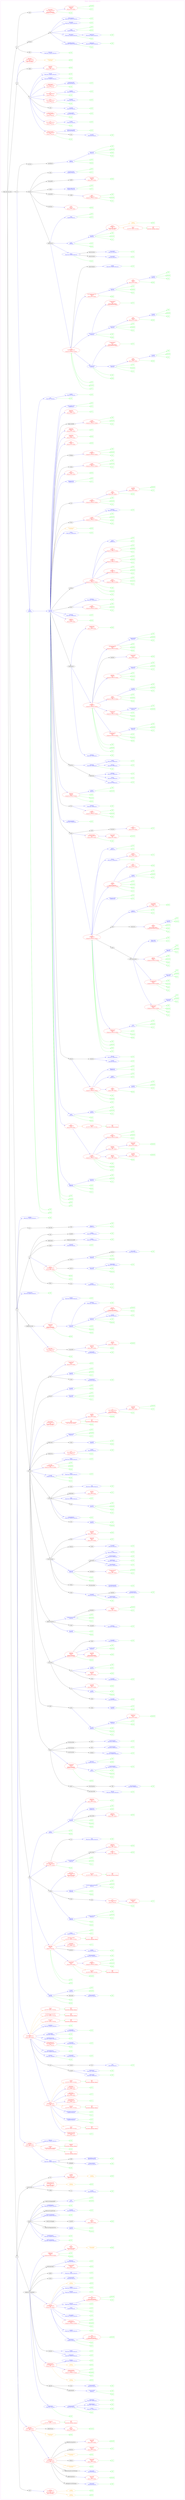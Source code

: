digraph Cloud_Computing_REST_API {
rankdir="LR";
subgraph cluster_0 {
label="VMware - VMware NSX for vSphere 6.2"
color=violet
fontcolor=violet
subgraph cluster_1 {
label=""
color=white
fontcolor=white
node1 [label="https://platypus_host", shape="ellipse", color="black", fontcolor="black"]
node1 -> node2 [color="black", fontcolor="black"]
subgraph cluster_2 {
label=""
color=white
fontcolor=white
node2 [label="/1.0", shape="ellipse", color="black", fontcolor="black"]
node2 -> node3 [color="black", fontcolor="black"]
subgraph cluster_3 {
label=""
color=white
fontcolor=white
node3 [label="/sam", shape="ellipse", color="black", fontcolor="black"]
node3 -> node4 [color="blue", fontcolor="blue"]
subgraph cluster_4 {
label=""
color=white
fontcolor=white
node4 [label="/syslog\n Singleton Resource\nbut\nMissing GET Method\nOnly Controllers", shape="ellipse", color="red", fontcolor="red"]
node4 -> node5 [color="orange", fontcolor="orange"]
subgraph cluster_5 {
label=""
color=white
fontcolor=white
node5 [label="/disable\n Controller", shape="octagon", color="orange", fontcolor="orange"]
node5 -> node6 [color="green", fontcolor="green"]
subgraph cluster_6 {
label=""
color=white
fontcolor=white
node6 [label="POST", shape="box", color="green", fontcolor="green"]
}
}
node4 -> node7 [color="orange", fontcolor="orange"]
subgraph cluster_7 {
label=""
color=white
fontcolor=white
node7 [label="/enable\n Controller", shape="octagon", color="orange", fontcolor="orange"]
node7 -> node8 [color="green", fontcolor="green"]
subgraph cluster_8 {
label=""
color=white
fontcolor=white
node8 [label="POST", shape="box", color="green", fontcolor="green"]
}
}
}
}
node2 -> node9 [color="blue", fontcolor="blue"]
subgraph cluster_9 {
label=""
color=white
fontcolor=white
node9 [label="/directory\n Singleton Resource\nbut\nMissing GET Method", shape="ellipse", color="red", fontcolor="red"]
node9 -> node10 [color="blue", fontcolor="blue"]
subgraph cluster_10 {
label=""
color=white
fontcolor=white
node10 [label="/directory\n Singleton Resource\nbut\nMissing GET Method", shape="ellipse", color="red", fontcolor="red"]
node10 -> node11 [color="black", fontcolor="black"]
subgraph cluster_11 {
label=""
color=white
fontcolor=white
node11 [label="/listLdapServersForDomain", shape="ellipse", color="black", fontcolor="black"]
node11 -> node12 [color="blue", fontcolor="blue"]
subgraph cluster_12 {
label=""
color=white
fontcolor=white
node12 [label="/{domainID}\n Read-Only Resource", shape="ellipse", color="blue", fontcolor="blue"]
node12 -> node13 [color="green", fontcolor="green"]
subgraph cluster_13 {
label=""
color=white
fontcolor=white
node13 [label="GET", shape="box", color="green", fontcolor="green"]
}
}
}
node10 -> node14 [color="black", fontcolor="black"]
subgraph cluster_14 {
label=""
color=white
fontcolor=white
node14 [label="/deleteLdapServer", shape="ellipse", color="black", fontcolor="black"]
node14 -> node15 [color="blue", fontcolor="blue"]
subgraph cluster_15 {
label=""
color=white
fontcolor=white
node15 [label="/{serverID}\n Resource\nbut\nMissing GET Method", shape="ellipse", color="red", fontcolor="red"]
node15 -> node16 [color="green", fontcolor="green"]
subgraph cluster_16 {
label=""
color=white
fontcolor=white
node16 [label="DELETE", shape="box", color="green", fontcolor="green"]
}
}
}
node10 -> node17 [color="black", fontcolor="black"]
subgraph cluster_17 {
label=""
color=white
fontcolor=white
node17 [label="/listEventLogServersForDomain", shape="ellipse", color="black", fontcolor="black"]
node17 -> node18 [color="blue", fontcolor="blue"]
subgraph cluster_18 {
label=""
color=white
fontcolor=white
node18 [label="/{domainID}\n Read-Only Resource", shape="ellipse", color="blue", fontcolor="blue"]
node18 -> node19 [color="green", fontcolor="green"]
subgraph cluster_19 {
label=""
color=white
fontcolor=white
node19 [label="GET", shape="box", color="green", fontcolor="green"]
}
}
}
node10 -> node20 [color="orange", fontcolor="orange"]
subgraph cluster_20 {
label=""
color=white
fontcolor=white
node20 [label="/updateEventLogServer\n Controller", shape="octagon", color="orange", fontcolor="orange"]
node20 -> node21 [color="green", fontcolor="green"]
subgraph cluster_21 {
label=""
color=white
fontcolor=white
node21 [label="POST", shape="box", color="green", fontcolor="green"]
}
}
node10 -> node22 [color="black", fontcolor="black"]
subgraph cluster_22 {
label=""
color=white
fontcolor=white
node22 [label="/fullSync", shape="ellipse", color="black", fontcolor="black"]
node22 -> node23 [color="blue", fontcolor="blue"]
subgraph cluster_23 {
label=""
color=white
fontcolor=white
node23 [label="/{domainID}\n Resource\nbut\nMissing GET Method", shape="ellipse", color="red", fontcolor="red"]
node23 -> node24 [color="green", fontcolor="green"]
subgraph cluster_24 {
label=""
color=white
fontcolor=white
node24 [label="PUT", shape="box", color="green", fontcolor="green"]
}
}
}
node10 -> node25 [color="orange", fontcolor="orange"]
subgraph cluster_25 {
label=""
color=white
fontcolor=white
node25 [label="/updateLdapServer\n Controller", shape="octagon", color="orange", fontcolor="orange"]
node25 -> node26 [color="green", fontcolor="green"]
subgraph cluster_26 {
label=""
color=white
fontcolor=white
node26 [label="POST", shape="box", color="green", fontcolor="green"]
}
}
node10 -> node27 [color="black", fontcolor="black"]
subgraph cluster_27 {
label=""
color=white
fontcolor=white
node27 [label="/deltaSync", shape="ellipse", color="black", fontcolor="black"]
node27 -> node28 [color="blue", fontcolor="blue"]
subgraph cluster_28 {
label=""
color=white
fontcolor=white
node28 [label="/{domainID}\n Resource\nbut\nMissing GET Method", shape="ellipse", color="red", fontcolor="red"]
node28 -> node29 [color="green", fontcolor="green"]
subgraph cluster_29 {
label=""
color=white
fontcolor=white
node29 [label="PUT", shape="box", color="green", fontcolor="green"]
}
}
}
node10 -> node30 [color="black", fontcolor="black"]
subgraph cluster_30 {
label=""
color=white
fontcolor=white
node30 [label="/deleteEventLogServer", shape="ellipse", color="black", fontcolor="black"]
node30 -> node31 [color="blue", fontcolor="blue"]
subgraph cluster_31 {
label=""
color=white
fontcolor=white
node31 [label="/{serverID}\n Resource\nbut\nMissing GET Method", shape="ellipse", color="red", fontcolor="red"]
node31 -> node32 [color="green", fontcolor="green"]
subgraph cluster_32 {
label=""
color=white
fontcolor=white
node32 [label="DELETE", shape="box", color="green", fontcolor="green"]
}
}
}
}
node9 -> node33 [color="orange", fontcolor="orange"]
subgraph cluster_33 {
label=""
color=white
fontcolor=white
node33 [label="/updateDomain\n Controller", shape="octagon", color="orange", fontcolor="orange"]
node33 -> node34 [color="green", fontcolor="green"]
subgraph cluster_34 {
label=""
color=white
fontcolor=white
node34 [label="POST", shape="box", color="green", fontcolor="green"]
}
}
node9 -> node35 [color="black", fontcolor="black"]
subgraph cluster_35 {
label=""
color=white
fontcolor=white
node35 [label="/deleteDomain", shape="ellipse", color="black", fontcolor="black"]
node35 -> node36 [color="blue", fontcolor="blue"]
subgraph cluster_36 {
label=""
color=white
fontcolor=white
node36 [label="/{ID}\n Resource\nbut\nMissing GET Method", shape="ellipse", color="red", fontcolor="red"]
node36 -> node37 [color="green", fontcolor="green"]
subgraph cluster_37 {
label=""
color=white
fontcolor=white
node37 [label="DELETE", shape="box", color="green", fontcolor="green"]
}
}
}
node9 -> node38 [color="orange", fontcolor="orange"]
subgraph cluster_38 {
label=""
color=white
fontcolor=white
node38 [label="/listDomains\nbut\nNot POST Method Controller", shape="octagon", color="red", fontcolor="red"]
node38 -> node39 [color="green", fontcolor="green"]
subgraph cluster_39 {
label=""
color=white
fontcolor=white
node39 [label="GET\nbut\nNot POST Controller Method", shape="box", color="red", fontcolor="red"]
}
}
}
node2 -> node40 [color="black", fontcolor="black"]
subgraph cluster_40 {
label=""
color=white
fontcolor=white
node40 [label="/appliance-management", shape="ellipse", color="black", fontcolor="black"]
node40 -> node41 [color="blue", fontcolor="blue"]
subgraph cluster_41 {
label=""
color=white
fontcolor=white
node41 [label="/components\n Read-Only Collection", shape="ellipse", color="blue", fontcolor="blue"]
node41 -> node42 [color="green", fontcolor="green"]
subgraph cluster_42 {
label=""
color=white
fontcolor=white
node42 [label="GET", shape="box", color="green", fontcolor="green"]
}
node41 -> node43 [color="blue", fontcolor="blue"]
subgraph cluster_43 {
label=""
color=white
fontcolor=white
node43 [label="/{componentID}\n Read-Only Resource", shape="ellipse", color="blue", fontcolor="blue"]
node43 -> node44 [color="green", fontcolor="green"]
subgraph cluster_44 {
label=""
color=white
fontcolor=white
node44 [label="GET", shape="box", color="green", fontcolor="green"]
}
node43 -> node45 [color="blue", fontcolor="blue"]
subgraph cluster_45 {
label=""
color=white
fontcolor=white
node45 [label="/status\n Read-Only SubResource", shape="ellipse", color="blue", fontcolor="blue"]
node45 -> node46 [color="green", fontcolor="green"]
subgraph cluster_46 {
label=""
color=white
fontcolor=white
node46 [label="GET", shape="box", color="green", fontcolor="green"]
}
}
node43 -> node47 [color="blue", fontcolor="blue"]
subgraph cluster_47 {
label=""
color=white
fontcolor=white
node47 [label="/dependencies\n Read-Only SubResource", shape="ellipse", color="blue", fontcolor="blue"]
node47 -> node48 [color="green", fontcolor="green"]
subgraph cluster_48 {
label=""
color=white
fontcolor=white
node48 [label="GET", shape="box", color="green", fontcolor="green"]
}
}
node43 -> node49 [color="blue", fontcolor="blue"]
subgraph cluster_49 {
label=""
color=white
fontcolor=white
node49 [label="/dependents\n Read-Only SubResource", shape="ellipse", color="blue", fontcolor="blue"]
node49 -> node50 [color="green", fontcolor="green"]
subgraph cluster_50 {
label=""
color=white
fontcolor=white
node50 [label="GET", shape="box", color="green", fontcolor="green"]
}
}
}
}
node40 -> node51 [color="black", fontcolor="black"]
subgraph cluster_51 {
label=""
color=white
fontcolor=white
node51 [label="/upgrade", shape="ellipse", color="black", fontcolor="black"]
node51 -> node52 [color="black", fontcolor="black"]
subgraph cluster_52 {
label=""
color=white
fontcolor=white
node52 [label="/uploadbundle", shape="ellipse", color="black", fontcolor="black"]
node52 -> node53 [color="blue", fontcolor="blue"]
subgraph cluster_53 {
label=""
color=white
fontcolor=white
node53 [label="/{componentID}\n Resource", shape="ellipse", color="blue", fontcolor="blue"]
node53 -> node54 [color="green", fontcolor="green"]
subgraph cluster_54 {
label=""
color=white
fontcolor=white
node54 [label="POST", shape="box", color="green", fontcolor="green"]
}
node53 -> node55 [color="green", fontcolor="green"]
subgraph cluster_55 {
label=""
color=white
fontcolor=white
node55 [label="GET", shape="box", color="green", fontcolor="green"]
}
}
}
node51 -> node56 [color="black", fontcolor="black"]
subgraph cluster_56 {
label=""
color=white
fontcolor=white
node56 [label="/start", shape="ellipse", color="black", fontcolor="black"]
node56 -> node57 [color="blue", fontcolor="blue"]
subgraph cluster_57 {
label=""
color=white
fontcolor=white
node57 [label="/{componentID}\n Read-Only Resource", shape="ellipse", color="blue", fontcolor="blue"]
node57 -> node58 [color="green", fontcolor="green"]
subgraph cluster_58 {
label=""
color=white
fontcolor=white
node58 [label="GET", shape="box", color="green", fontcolor="green"]
}
}
}
}
node40 -> node59 [color="blue", fontcolor="blue"]
subgraph cluster_59 {
label=""
color=white
fontcolor=white
node59 [label="/backuprestore\n Singleton Resource\nbut\nMissing GET Method", shape="ellipse", color="red", fontcolor="red"]
node59 -> node60 [color="orange", fontcolor="orange"]
subgraph cluster_60 {
label=""
color=white
fontcolor=white
node60 [label="/backup\n Controller", shape="octagon", color="orange", fontcolor="orange"]
node60 -> node61 [color="green", fontcolor="green"]
subgraph cluster_61 {
label=""
color=white
fontcolor=white
node61 [label="POST", shape="box", color="green", fontcolor="green"]
}
}
node59 -> node62 [color="blue", fontcolor="blue"]
subgraph cluster_62 {
label=""
color=white
fontcolor=white
node62 [label="/backupsettings\n Singleton Resource\nbut\nUnexpected DELETE Method", shape="ellipse", color="red", fontcolor="red"]
node62 -> node63 [color="green", fontcolor="green"]
subgraph cluster_63 {
label=""
color=white
fontcolor=white
node63 [label="PUT", shape="box", color="green", fontcolor="green"]
}
node62 -> node64 [color="green", fontcolor="green"]
subgraph cluster_64 {
label=""
color=white
fontcolor=white
node64 [label="DELETE", shape="box", color="green", fontcolor="green"]
}
node62 -> node65 [color="green", fontcolor="green"]
subgraph cluster_65 {
label=""
color=white
fontcolor=white
node65 [label="GET", shape="box", color="green", fontcolor="green"]
}
}
node59 -> node66 [color="orange", fontcolor="orange"]
subgraph cluster_66 {
label=""
color=white
fontcolor=white
node66 [label="/restore\n Controller", shape="octagon", color="orange", fontcolor="orange"]
node66 -> node67 [color="green", fontcolor="green"]
subgraph cluster_67 {
label=""
color=white
fontcolor=white
node67 [label="POST", shape="box", color="green", fontcolor="green"]
}
}
node59 -> node68 [color="blue", fontcolor="blue"]
subgraph cluster_68 {
label=""
color=white
fontcolor=white
node68 [label="/backups\n Read-Only Singleton Resource", shape="ellipse", color="blue", fontcolor="blue"]
node68 -> node69 [color="green", fontcolor="green"]
subgraph cluster_69 {
label=""
color=white
fontcolor=white
node69 [label="GET", shape="box", color="green", fontcolor="green"]
}
}
}
node40 -> node70 [color="black", fontcolor="black"]
subgraph cluster_70 {
label=""
color=white
fontcolor=white
node70 [label="/summary", shape="ellipse", color="black", fontcolor="black"]
node70 -> node71 [color="blue", fontcolor="blue"]
subgraph cluster_71 {
label=""
color=white
fontcolor=white
node71 [label="/components\n Read-Only Singleton Resource", shape="ellipse", color="blue", fontcolor="blue"]
node71 -> node72 [color="green", fontcolor="green"]
subgraph cluster_72 {
label=""
color=white
fontcolor=white
node72 [label="GET", shape="box", color="green", fontcolor="green"]
}
}
node70 -> node73 [color="blue", fontcolor="blue"]
subgraph cluster_73 {
label=""
color=white
fontcolor=white
node73 [label="/system\n Read-Only Singleton Resource", shape="ellipse", color="blue", fontcolor="blue"]
node73 -> node74 [color="green", fontcolor="green"]
subgraph cluster_74 {
label=""
color=white
fontcolor=white
node74 [label="GET", shape="box", color="green", fontcolor="green"]
}
}
}
node40 -> node75 [color="blue", fontcolor="blue"]
subgraph cluster_75 {
label=""
color=white
fontcolor=white
node75 [label="/system\n Singleton Resource\nbut\nMissing GET Method", shape="ellipse", color="red", fontcolor="red"]
node75 -> node76 [color="blue", fontcolor="blue"]
subgraph cluster_76 {
label=""
color=white
fontcolor=white
node76 [label="/timesettings\n Singleton Resource", shape="ellipse", color="blue", fontcolor="blue"]
node76 -> node77 [color="green", fontcolor="green"]
subgraph cluster_77 {
label=""
color=white
fontcolor=white
node77 [label="PUT", shape="box", color="green", fontcolor="green"]
}
node76 -> node78 [color="green", fontcolor="green"]
subgraph cluster_78 {
label=""
color=white
fontcolor=white
node78 [label="GET", shape="box", color="green", fontcolor="green"]
}
node76 -> node79 [color="blue", fontcolor="blue"]
subgraph cluster_79 {
label=""
color=white
fontcolor=white
node79 [label="/ntp\n Singleton Resource\nbut\nMissing GET Method\nUnexpected DELETE Method", shape="ellipse", color="red", fontcolor="red"]
node79 -> node80 [color="green", fontcolor="green"]
subgraph cluster_80 {
label=""
color=white
fontcolor=white
node80 [label="DELETE", shape="box", color="green", fontcolor="green"]
}
}
}
node75 -> node81 [color="blue", fontcolor="blue"]
subgraph cluster_81 {
label=""
color=white
fontcolor=white
node81 [label="/cpuinfo\n Read-Only Singleton Resource", shape="ellipse", color="blue", fontcolor="blue"]
node81 -> node82 [color="green", fontcolor="green"]
subgraph cluster_82 {
label=""
color=white
fontcolor=white
node82 [label="GET", shape="box", color="green", fontcolor="green"]
}
}
node75 -> node83 [color="blue", fontcolor="blue"]
subgraph cluster_83 {
label=""
color=white
fontcolor=white
node83 [label="/syslogserver\n Singleton Resource\nbut\nUnexpected DELETE Method", shape="ellipse", color="red", fontcolor="red"]
node83 -> node84 [color="green", fontcolor="green"]
subgraph cluster_84 {
label=""
color=white
fontcolor=white
node84 [label="PUT", shape="box", color="green", fontcolor="green"]
}
node83 -> node85 [color="green", fontcolor="green"]
subgraph cluster_85 {
label=""
color=white
fontcolor=white
node85 [label="DELETE", shape="box", color="green", fontcolor="green"]
}
node83 -> node86 [color="green", fontcolor="green"]
subgraph cluster_86 {
label=""
color=white
fontcolor=white
node86 [label="GET", shape="box", color="green", fontcolor="green"]
}
}
node75 -> node87 [color="blue", fontcolor="blue"]
subgraph cluster_87 {
label=""
color=white
fontcolor=white
node87 [label="/storageinfo\n Read-Only Singleton Resource", shape="ellipse", color="blue", fontcolor="blue"]
node87 -> node88 [color="green", fontcolor="green"]
subgraph cluster_88 {
label=""
color=white
fontcolor=white
node88 [label="GET", shape="box", color="green", fontcolor="green"]
}
}
node75 -> node89 [color="blue", fontcolor="blue"]
subgraph cluster_89 {
label=""
color=white
fontcolor=white
node89 [label="/locale\n Singleton Resource", shape="ellipse", color="blue", fontcolor="blue"]
node89 -> node90 [color="green", fontcolor="green"]
subgraph cluster_90 {
label=""
color=white
fontcolor=white
node90 [label="PUT", shape="box", color="green", fontcolor="green"]
}
node89 -> node91 [color="green", fontcolor="green"]
subgraph cluster_91 {
label=""
color=white
fontcolor=white
node91 [label="GET", shape="box", color="green", fontcolor="green"]
}
}
node75 -> node92 [color="blue", fontcolor="blue"]
subgraph cluster_92 {
label=""
color=white
fontcolor=white
node92 [label="/network\n Read-Only Singleton Resource", shape="ellipse", color="blue", fontcolor="blue"]
node92 -> node93 [color="green", fontcolor="green"]
subgraph cluster_93 {
label=""
color=white
fontcolor=white
node93 [label="GET", shape="box", color="green", fontcolor="green"]
}
node92 -> node94 [color="blue", fontcolor="blue"]
subgraph cluster_94 {
label=""
color=white
fontcolor=white
node94 [label="/dns\n Singleton Resource\nbut\nMissing GET Method\nUnexpected DELETE Method", shape="ellipse", color="red", fontcolor="red"]
node94 -> node95 [color="green", fontcolor="green"]
subgraph cluster_95 {
label=""
color=white
fontcolor=white
node95 [label="PUT", shape="box", color="green", fontcolor="green"]
}
node94 -> node96 [color="green", fontcolor="green"]
subgraph cluster_96 {
label=""
color=white
fontcolor=white
node96 [label="DELETE", shape="box", color="green", fontcolor="green"]
}
}
}
node75 -> node97 [color="blue", fontcolor="blue"]
subgraph cluster_97 {
label=""
color=white
fontcolor=white
node97 [label="/meminfo\n Read-Only Singleton Resource", shape="ellipse", color="blue", fontcolor="blue"]
node97 -> node98 [color="green", fontcolor="green"]
subgraph cluster_98 {
label=""
color=white
fontcolor=white
node98 [label="GET", shape="box", color="green", fontcolor="green"]
}
}
node75 -> node99 [color="blue", fontcolor="blue"]
subgraph cluster_99 {
label=""
color=white
fontcolor=white
node99 [label="/uptime\n Read-Only Singleton Resource", shape="ellipse", color="blue", fontcolor="blue"]
node99 -> node100 [color="green", fontcolor="green"]
subgraph cluster_100 {
label=""
color=white
fontcolor=white
node100 [label="GET", shape="box", color="green", fontcolor="green"]
}
}
node75 -> node101 [color="orange", fontcolor="orange"]
subgraph cluster_101 {
label=""
color=white
fontcolor=white
node101 [label="/restart\n Controller", shape="octagon", color="orange", fontcolor="orange"]
node101 -> node102 [color="green", fontcolor="green"]
subgraph cluster_102 {
label=""
color=white
fontcolor=white
node102 [label="POST", shape="box", color="green", fontcolor="green"]
}
}
}
node40 -> node103 [color="black", fontcolor="black"]
subgraph cluster_103 {
label=""
color=white
fontcolor=white
node103 [label="/status", shape="ellipse", color="black", fontcolor="black"]
node103 -> node104 [color="blue", fontcolor="blue"]
subgraph cluster_104 {
label=""
color=white
fontcolor=white
node104 [label="/{componentID}\n Read-Only Resource", shape="ellipse", color="blue", fontcolor="blue"]
node104 -> node105 [color="green", fontcolor="green"]
subgraph cluster_105 {
label=""
color=white
fontcolor=white
node105 [label="GET", shape="box", color="green", fontcolor="green"]
}
}
}
node40 -> node106 [color="black", fontcolor="black"]
subgraph cluster_106 {
label=""
color=white
fontcolor=white
node106 [label="/global", shape="ellipse", color="black", fontcolor="black"]
node106 -> node107 [color="blue", fontcolor="blue"]
subgraph cluster_107 {
label=""
color=white
fontcolor=white
node107 [label="/info\n Read-Only Singleton Resource", shape="ellipse", color="blue", fontcolor="blue"]
node107 -> node108 [color="green", fontcolor="green"]
subgraph cluster_108 {
label=""
color=white
fontcolor=white
node108 [label="GET", shape="box", color="green", fontcolor="green"]
}
}
}
node40 -> node109 [color="black", fontcolor="black"]
subgraph cluster_109 {
label=""
color=white
fontcolor=white
node109 [label="/techsupportlogs", shape="ellipse", color="black", fontcolor="black"]
node109 -> node110 [color="blue", fontcolor="blue"]
subgraph cluster_110 {
label=""
color=white
fontcolor=white
node110 [label="/{componentID}\n Resource\nbut\nMissing GET Method", shape="ellipse", color="red", fontcolor="red"]
node110 -> node111 [color="green", fontcolor="green"]
subgraph cluster_111 {
label=""
color=white
fontcolor=white
node111 [label="POST", shape="box", color="green", fontcolor="green"]
}
}
node109 -> node112 [color="blue", fontcolor="blue"]
subgraph cluster_112 {
label=""
color=white
fontcolor=white
node112 [label="/{filename}\n Read-Only Resource", shape="ellipse", color="blue", fontcolor="blue"]
node112 -> node113 [color="green", fontcolor="green"]
subgraph cluster_113 {
label=""
color=white
fontcolor=white
node113 [label="GET", shape="box", color="green", fontcolor="green"]
}
}
}
node40 -> node114 [color="blue", fontcolor="blue"]
subgraph cluster_114 {
label=""
color=white
fontcolor=white
node114 [label="/notifications\n Collection\nbut\nUnexpected DELETE Method", shape="ellipse", color="red", fontcolor="red"]
node114 -> node115 [color="green", fontcolor="green"]
subgraph cluster_115 {
label=""
color=white
fontcolor=white
node115 [label="DELETE", shape="box", color="green", fontcolor="green"]
}
node114 -> node116 [color="green", fontcolor="green"]
subgraph cluster_116 {
label=""
color=white
fontcolor=white
node116 [label="GET", shape="box", color="green", fontcolor="green"]
}
node114 -> node117 [color="blue", fontcolor="blue"]
subgraph cluster_117 {
label=""
color=white
fontcolor=white
node117 [label="/{ID}\n Resource\nbut\nMissing GET Method\nOnly Controllers", shape="ellipse", color="red", fontcolor="red"]
node117 -> node118 [color="orange", fontcolor="orange"]
subgraph cluster_118 {
label=""
color=white
fontcolor=white
node118 [label="/acknowledge\n Controller", shape="octagon", color="orange", fontcolor="orange"]
node118 -> node119 [color="green", fontcolor="green"]
subgraph cluster_119 {
label=""
color=white
fontcolor=white
node119 [label="POST", shape="box", color="green", fontcolor="green"]
}
}
}
}
}
node2 -> node120 [color="black", fontcolor="black"]
subgraph cluster_120 {
label=""
color=white
fontcolor=white
node120 [label="/identity", shape="ellipse", color="black", fontcolor="black"]
node120 -> node121 [color="blue", fontcolor="blue"]
subgraph cluster_121 {
label=""
color=white
fontcolor=white
node121 [label="/ipToUserMapping\n Read-Only Singleton Resource", shape="ellipse", color="blue", fontcolor="blue"]
node121 -> node122 [color="green", fontcolor="green"]
subgraph cluster_122 {
label=""
color=white
fontcolor=white
node122 [label="GET", shape="box", color="green", fontcolor="green"]
}
}
node120 -> node123 [color="blue", fontcolor="blue"]
subgraph cluster_123 {
label=""
color=white
fontcolor=white
node123 [label="/hostIpMapping\n Read-Only Singleton Resource", shape="ellipse", color="blue", fontcolor="blue"]
node123 -> node124 [color="green", fontcolor="green"]
subgraph cluster_124 {
label=""
color=white
fontcolor=white
node124 [label="GET", shape="box", color="green", fontcolor="green"]
}
}
node120 -> node125 [color="black", fontcolor="black"]
subgraph cluster_125 {
label=""
color=white
fontcolor=white
node125 [label="/staticUserMappingsbyUser", shape="ellipse", color="black", fontcolor="black"]
node125 -> node126 [color="blue", fontcolor="blue"]
subgraph cluster_126 {
label=""
color=white
fontcolor=white
node126 [label="/{userID}\n Resource", shape="ellipse", color="blue", fontcolor="blue"]
node126 -> node127 [color="green", fontcolor="green"]
subgraph cluster_127 {
label=""
color=white
fontcolor=white
node127 [label="DELETE", shape="box", color="green", fontcolor="green"]
}
node126 -> node128 [color="green", fontcolor="green"]
subgraph cluster_128 {
label=""
color=white
fontcolor=white
node128 [label="GET", shape="box", color="green", fontcolor="green"]
}
}
}
node120 -> node129 [color="black", fontcolor="black"]
subgraph cluster_129 {
label=""
color=white
fontcolor=white
node129 [label="/staticUserMapping", shape="ellipse", color="black", fontcolor="black"]
node129 -> node130 [color="black", fontcolor="black"]
subgraph cluster_130 {
label=""
color=white
fontcolor=white
node130 [label="/{userID}", shape="ellipse", color="black", fontcolor="black"]
node130 -> node131 [color="blue", fontcolor="blue"]
subgraph cluster_131 {
label=""
color=white
fontcolor=white
node131 [label="/{IP}\n Resource\nbut\nMissing GET Method", shape="ellipse", color="red", fontcolor="red"]
node131 -> node132 [color="green", fontcolor="green"]
subgraph cluster_132 {
label=""
color=white
fontcolor=white
node132 [label="POST", shape="box", color="green", fontcolor="green"]
}
}
}
}
node120 -> node133 [color="blue", fontcolor="blue"]
subgraph cluster_133 {
label=""
color=white
fontcolor=white
node133 [label="/staticUserMappings\n Read-Only Singleton Resource", shape="ellipse", color="blue", fontcolor="blue"]
node133 -> node134 [color="green", fontcolor="green"]
subgraph cluster_134 {
label=""
color=white
fontcolor=white
node134 [label="GET", shape="box", color="green", fontcolor="green"]
}
}
node120 -> node135 [color="black", fontcolor="black"]
subgraph cluster_135 {
label=""
color=white
fontcolor=white
node135 [label="/directoryGroupsForUser", shape="ellipse", color="black", fontcolor="black"]
node135 -> node136 [color="blue", fontcolor="blue"]
subgraph cluster_136 {
label=""
color=white
fontcolor=white
node136 [label="/{userID}\n Read-Only Resource", shape="ellipse", color="blue", fontcolor="blue"]
node136 -> node137 [color="green", fontcolor="green"]
subgraph cluster_137 {
label=""
color=white
fontcolor=white
node137 [label="GET", shape="box", color="green", fontcolor="green"]
}
}
}
node120 -> node138 [color="blue", fontcolor="blue"]
subgraph cluster_138 {
label=""
color=white
fontcolor=white
node138 [label="/userIpMapping\n Read-Only Singleton Resource", shape="ellipse", color="blue", fontcolor="blue"]
node138 -> node139 [color="green", fontcolor="green"]
subgraph cluster_139 {
label=""
color=white
fontcolor=white
node139 [label="GET", shape="box", color="green", fontcolor="green"]
}
}
node120 -> node140 [color="black", fontcolor="black"]
subgraph cluster_140 {
label=""
color=white
fontcolor=white
node140 [label="/staticUserMappingsbyIP", shape="ellipse", color="black", fontcolor="black"]
node140 -> node141 [color="blue", fontcolor="blue"]
subgraph cluster_141 {
label=""
color=white
fontcolor=white
node141 [label="/{IP}\n Resource", shape="ellipse", color="blue", fontcolor="blue"]
node141 -> node142 [color="green", fontcolor="green"]
subgraph cluster_142 {
label=""
color=white
fontcolor=white
node142 [label="DELETE", shape="box", color="green", fontcolor="green"]
}
node141 -> node143 [color="green", fontcolor="green"]
subgraph cluster_143 {
label=""
color=white
fontcolor=white
node143 [label="GET", shape="box", color="green", fontcolor="green"]
}
}
}
}
node2 -> node144 [color="black", fontcolor="black"]
subgraph cluster_144 {
label=""
color=white
fontcolor=white
node144 [label="/eventcontrol", shape="ellipse", color="black", fontcolor="black"]
node144 -> node145 [color="black", fontcolor="black"]
subgraph cluster_145 {
label=""
color=white
fontcolor=white
node145 [label="/config", shape="ellipse", color="black", fontcolor="black"]
node145 -> node146 [color="black", fontcolor="black"]
subgraph cluster_146 {
label=""
color=white
fontcolor=white
node146 [label="/vm", shape="ellipse", color="black", fontcolor="black"]
node146 -> node147 [color="blue", fontcolor="blue"]
subgraph cluster_147 {
label=""
color=white
fontcolor=white
node147 [label="/{vmID}\n Read-Only Resource", shape="ellipse", color="blue", fontcolor="blue"]
node147 -> node148 [color="green", fontcolor="green"]
subgraph cluster_148 {
label=""
color=white
fontcolor=white
node148 [label="GET", shape="box", color="green", fontcolor="green"]
}
}
}
}
node144 -> node149 [color="blue", fontcolor="blue"]
subgraph cluster_149 {
label=""
color=white
fontcolor=white
node149 [label="/eventcontrol-root\n Singleton Resource\nbut\nMissing GET Method\nOnly Controllers", shape="ellipse", color="red", fontcolor="red"]
node149 -> node150 [color="orange", fontcolor="orange"]
subgraph cluster_150 {
label=""
color=white
fontcolor=white
node150 [label="/request\n Controller", shape="octagon", color="orange", fontcolor="orange"]
node150 -> node151 [color="green", fontcolor="green"]
subgraph cluster_151 {
label=""
color=white
fontcolor=white
node151 [label="POST", shape="box", color="green", fontcolor="green"]
}
}
}
node144 -> node152 [color="black", fontcolor="black"]
subgraph cluster_152 {
label=""
color=white
fontcolor=white
node152 [label="/vm", shape="ellipse", color="black", fontcolor="black"]
node152 -> node153 [color="blue", fontcolor="blue"]
subgraph cluster_153 {
label=""
color=white
fontcolor=white
node153 [label="/{vmID}\n Resource\nbut\nMissing GET Method\nOnly Controllers", shape="ellipse", color="red", fontcolor="red"]
node153 -> node154 [color="orange", fontcolor="orange"]
subgraph cluster_154 {
label=""
color=white
fontcolor=white
node154 [label="/request\n Controller", shape="octagon", color="orange", fontcolor="orange"]
node154 -> node155 [color="green", fontcolor="green"]
subgraph cluster_155 {
label=""
color=white
fontcolor=white
node155 [label="POST", shape="box", color="green", fontcolor="green"]
}
}
}
}
}
}
node1 -> node156 [color="black", fontcolor="black"]
subgraph cluster_156 {
label=""
color=white
fontcolor=white
node156 [label="/2.0", shape="ellipse", color="black", fontcolor="black"]
node156 -> node157 [color="blue", fontcolor="blue"]
subgraph cluster_157 {
label=""
color=white
fontcolor=white
node157 [label="/nwfabric\n Singleton Resource\nbut\nMissing GET Method", shape="ellipse", color="red", fontcolor="red"]
node157 -> node158 [color="blue", fontcolor="blue"]
subgraph cluster_158 {
label=""
color=white
fontcolor=white
node158 [label="/status\n Read-Only Singleton Resource", shape="ellipse", color="blue", fontcolor="blue"]
node158 -> node159 [color="green", fontcolor="green"]
subgraph cluster_159 {
label=""
color=white
fontcolor=white
node159 [label="GET", shape="box", color="green", fontcolor="green"]
}
node158 -> node160 [color="black", fontcolor="black"]
subgraph cluster_160 {
label=""
color=white
fontcolor=white
node160 [label="/alleligible", shape="ellipse", color="black", fontcolor="black"]
node160 -> node161 [color="blue", fontcolor="blue"]
subgraph cluster_161 {
label=""
color=white
fontcolor=white
node161 [label="/{resourceType}\n Read-Only Resource", shape="ellipse", color="blue", fontcolor="blue"]
node161 -> node162 [color="green", fontcolor="green"]
subgraph cluster_162 {
label=""
color=white
fontcolor=white
node162 [label="GET", shape="box", color="green", fontcolor="green"]
}
}
}
node158 -> node163 [color="black", fontcolor="black"]
subgraph cluster_163 {
label=""
color=white
fontcolor=white
node163 [label="/child", shape="ellipse", color="black", fontcolor="black"]
node163 -> node164 [color="blue", fontcolor="blue"]
subgraph cluster_164 {
label=""
color=white
fontcolor=white
node164 [label="/{parentResourceID}\n Read-Only Resource", shape="ellipse", color="blue", fontcolor="blue"]
node164 -> node165 [color="green", fontcolor="green"]
subgraph cluster_165 {
label=""
color=white
fontcolor=white
node165 [label="GET", shape="box", color="green", fontcolor="green"]
}
}
}
}
node157 -> node166 [color="orange", fontcolor="orange"]
subgraph cluster_166 {
label=""
color=white
fontcolor=white
node166 [label="/configure\nbut\nNot POST Method Controller\nMore Than One Method", shape="octagon", color="red", fontcolor="red"]
node166 -> node167 [color="green", fontcolor="green"]
subgraph cluster_167 {
label=""
color=white
fontcolor=white
node167 [label="PUT\nbut\nNot POST Controller Method", shape="box", color="red", fontcolor="red"]
}
node166 -> node168 [color="green", fontcolor="green"]
subgraph cluster_168 {
label=""
color=white
fontcolor=white
node168 [label="POST", shape="box", color="green", fontcolor="green"]
}
node166 -> node169 [color="green", fontcolor="green"]
subgraph cluster_169 {
label=""
color=white
fontcolor=white
node169 [label="DELETE\nbut\nNot POST Controller Method", shape="box", color="red", fontcolor="red"]
}
}
node157 -> node170 [color="blue", fontcolor="blue"]
subgraph cluster_170 {
label=""
color=white
fontcolor=white
node170 [label="/features\n Read-Only Singleton Resource", shape="ellipse", color="blue", fontcolor="blue"]
node170 -> node171 [color="green", fontcolor="green"]
subgraph cluster_171 {
label=""
color=white
fontcolor=white
node171 [label="GET", shape="box", color="green", fontcolor="green"]
}
}
}
node156 -> node172 [color="blue", fontcolor="blue"]
subgraph cluster_172 {
label=""
color=white
fontcolor=white
node172 [label="/dlp\n Singleton Resource\nbut\nMissing GET Method", shape="ellipse", color="red", fontcolor="red"]
node172 -> node173 [color="blue", fontcolor="blue"]
subgraph cluster_173 {
label=""
color=white
fontcolor=white
node173 [label="/policy\n Singleton Resource\nbut\nMissing GET Method", shape="ellipse", color="red", fontcolor="red"]
node173 -> node174 [color="blue", fontcolor="blue"]
subgraph cluster_174 {
label=""
color=white
fontcolor=white
node174 [label="/classificationvalues\n Singleton Resource\nbut\nMissing GET Method", shape="ellipse", color="red", fontcolor="red"]
node174 -> node175 [color="green", fontcolor="green"]
subgraph cluster_175 {
label=""
color=white
fontcolor=white
node175 [label="PUT", shape="box", color="green", fontcolor="green"]
}
}
node173 -> node176 [color="orange", fontcolor="orange"]
subgraph cluster_176 {
label=""
color=white
fontcolor=white
node176 [label="/saved\nbut\nNot POST Method Controller", shape="octagon", color="red", fontcolor="red"]
node176 -> node177 [color="green", fontcolor="green"]
subgraph cluster_177 {
label=""
color=white
fontcolor=white
node177 [label="GET\nbut\nNot POST Controller Method", shape="box", color="red", fontcolor="red"]
}
}
node173 -> node178 [color="blue", fontcolor="blue"]
subgraph cluster_178 {
label=""
color=white
fontcolor=white
node178 [label="/includedsecuritygroups\n Singleton Resource", shape="ellipse", color="blue", fontcolor="blue"]
node178 -> node179 [color="green", fontcolor="green"]
subgraph cluster_179 {
label=""
color=white
fontcolor=white
node179 [label="PUT", shape="box", color="green", fontcolor="green"]
}
node178 -> node180 [color="green", fontcolor="green"]
subgraph cluster_180 {
label=""
color=white
fontcolor=white
node180 [label="GET", shape="box", color="green", fontcolor="green"]
}
}
node173 -> node181 [color="blue", fontcolor="blue"]
subgraph cluster_181 {
label=""
color=white
fontcolor=white
node181 [label="/excludedsecuritygroups\n Singleton Resource", shape="ellipse", color="blue", fontcolor="blue"]
node181 -> node182 [color="green", fontcolor="green"]
subgraph cluster_182 {
label=""
color=white
fontcolor=white
node182 [label="PUT", shape="box", color="green", fontcolor="green"]
}
node181 -> node183 [color="green", fontcolor="green"]
subgraph cluster_183 {
label=""
color=white
fontcolor=white
node183 [label="GET", shape="box", color="green", fontcolor="green"]
}
}
node173 -> node184 [color="orange", fontcolor="orange"]
subgraph cluster_184 {
label=""
color=white
fontcolor=white
node184 [label="/published\nbut\nNot POST Method Controller", shape="octagon", color="red", fontcolor="red"]
node184 -> node185 [color="green", fontcolor="green"]
subgraph cluster_185 {
label=""
color=white
fontcolor=white
node185 [label="GET\nbut\nNot POST Controller Method", shape="box", color="red", fontcolor="red"]
}
}
node173 -> node186 [color="blue", fontcolor="blue"]
subgraph cluster_186 {
label=""
color=white
fontcolor=white
node186 [label="/excludedareas\n Singleton Resource\nbut\nMissing GET Method", shape="ellipse", color="red", fontcolor="red"]
node186 -> node187 [color="green", fontcolor="green"]
subgraph cluster_187 {
label=""
color=white
fontcolor=white
node187 [label="PUT", shape="box", color="green", fontcolor="green"]
}
}
node173 -> node188 [color="blue", fontcolor="blue"]
subgraph cluster_188 {
label=""
color=white
fontcolor=white
node188 [label="/regulations\n Singleton Resource\nbut\nMissing GET Method", shape="ellipse", color="red", fontcolor="red"]
node188 -> node189 [color="green", fontcolor="green"]
subgraph cluster_189 {
label=""
color=white
fontcolor=white
node189 [label="PUT", shape="box", color="green", fontcolor="green"]
}
}
node173 -> node190 [color="blue", fontcolor="blue"]
subgraph cluster_190 {
label=""
color=white
fontcolor=white
node190 [label="/FileFilters\n Singleton Resource\nbut\nMissing GET Method", shape="ellipse", color="red", fontcolor="red"]
node190 -> node191 [color="green", fontcolor="green"]
subgraph cluster_191 {
label=""
color=white
fontcolor=white
node191 [label="PUT", shape="box", color="green", fontcolor="green"]
}
}
node173 -> node192 [color="orange", fontcolor="orange"]
subgraph cluster_192 {
label=""
color=white
fontcolor=white
node192 [label="/publish\nbut\nNot POST Method Controller", shape="octagon", color="red", fontcolor="red"]
node192 -> node193 [color="green", fontcolor="green"]
subgraph cluster_193 {
label=""
color=white
fontcolor=white
node193 [label="PUT\nbut\nNot POST Controller Method", shape="box", color="red", fontcolor="red"]
}
}
}
node172 -> node194 [color="black", fontcolor="black"]
subgraph cluster_194 {
label=""
color=white
fontcolor=white
node194 [label="/scan", shape="ellipse", color="black", fontcolor="black"]
node194 -> node195 [color="black", fontcolor="black"]
subgraph cluster_195 {
label=""
color=white
fontcolor=white
node195 [label="/{scanID}", shape="ellipse", color="black", fontcolor="black"]
node195 -> node196 [color="blue", fontcolor="blue"]
subgraph cluster_196 {
label=""
color=white
fontcolor=white
node196 [label="/policyasxml\n Read-Only SubResource", shape="ellipse", color="blue", fontcolor="blue"]
node196 -> node197 [color="green", fontcolor="green"]
subgraph cluster_197 {
label=""
color=white
fontcolor=white
node197 [label="GET", shape="box", color="green", fontcolor="green"]
}
}
node195 -> node198 [color="blue", fontcolor="blue"]
subgraph cluster_198 {
label=""
color=white
fontcolor=white
node198 [label="/detailsascsv\n Read-Only SubResource", shape="ellipse", color="blue", fontcolor="blue"]
node198 -> node199 [color="green", fontcolor="green"]
subgraph cluster_199 {
label=""
color=white
fontcolor=white
node199 [label="GET", shape="box", color="green", fontcolor="green"]
}
}
}
node194 -> node200 [color="black", fontcolor="black"]
subgraph cluster_200 {
label=""
color=white
fontcolor=white
node200 [label="/current", shape="ellipse", color="black", fontcolor="black"]
node200 -> node201 [color="black", fontcolor="black"]
subgraph cluster_201 {
label=""
color=white
fontcolor=white
node201 [label="/vms", shape="ellipse", color="black", fontcolor="black"]
node201 -> node202 [color="blue", fontcolor="blue"]
subgraph cluster_202 {
label=""
color=white
fontcolor=white
node202 [label="/{ID}\n Read-Only Resource", shape="ellipse", color="blue", fontcolor="blue"]
node202 -> node203 [color="green", fontcolor="green"]
subgraph cluster_203 {
label=""
color=white
fontcolor=white
node203 [label="GET", shape="box", color="green", fontcolor="green"]
}
}
}
}
}
node172 -> node204 [color="blue", fontcolor="blue"]
subgraph cluster_204 {
label=""
color=white
fontcolor=white
node204 [label="/violations\n Read-Only Collection", shape="ellipse", color="blue", fontcolor="blue"]
node204 -> node205 [color="green", fontcolor="green"]
subgraph cluster_205 {
label=""
color=white
fontcolor=white
node205 [label="GET", shape="box", color="green", fontcolor="green"]
}
node204 -> node206 [color="blue", fontcolor="blue"]
subgraph cluster_206 {
label=""
color=white
fontcolor=white
node206 [label="/{contextID}\n Read-Only Resource", shape="ellipse", color="blue", fontcolor="blue"]
node206 -> node207 [color="green", fontcolor="green"]
subgraph cluster_207 {
label=""
color=white
fontcolor=white
node207 [label="GET", shape="box", color="green", fontcolor="green"]
}
}
}
node172 -> node208 [color="blue", fontcolor="blue"]
subgraph cluster_208 {
label=""
color=white
fontcolor=white
node208 [label="/excludableareas\n Read-Only Singleton Resource", shape="ellipse", color="blue", fontcolor="blue"]
node208 -> node209 [color="green", fontcolor="green"]
subgraph cluster_209 {
label=""
color=white
fontcolor=white
node209 [label="GET", shape="box", color="green", fontcolor="green"]
}
}
node172 -> node210 [color="blue", fontcolor="blue"]
subgraph cluster_210 {
label=""
color=white
fontcolor=white
node210 [label="/violatingfilesascsv\n Read-Only Collection\nbut\nSingular Collection", shape="ellipse", color="red", fontcolor="red"]
node210 -> node211 [color="green", fontcolor="green"]
subgraph cluster_211 {
label=""
color=white
fontcolor=white
node211 [label="GET", shape="box", color="green", fontcolor="green"]
}
node210 -> node212 [color="blue", fontcolor="blue"]
subgraph cluster_212 {
label=""
color=white
fontcolor=white
node212 [label="/{contextID}\n Read-Only Resource", shape="ellipse", color="blue", fontcolor="blue"]
node212 -> node213 [color="green", fontcolor="green"]
subgraph cluster_213 {
label=""
color=white
fontcolor=white
node213 [label="GET", shape="box", color="green", fontcolor="green"]
}
}
}
node172 -> node214 [color="blue", fontcolor="blue"]
subgraph cluster_214 {
label=""
color=white
fontcolor=white
node214 [label="/classificationvalue\n Read-Only Singleton Resource", shape="ellipse", color="blue", fontcolor="blue"]
node214 -> node215 [color="green", fontcolor="green"]
subgraph cluster_215 {
label=""
color=white
fontcolor=white
node215 [label="GET", shape="box", color="green", fontcolor="green"]
}
}
node172 -> node216 [color="blue", fontcolor="blue"]
subgraph cluster_216 {
label=""
color=white
fontcolor=white
node216 [label="/violatingfiles\n Read-Only Collection", shape="ellipse", color="blue", fontcolor="blue"]
node216 -> node217 [color="green", fontcolor="green"]
subgraph cluster_217 {
label=""
color=white
fontcolor=white
node217 [label="GET", shape="box", color="green", fontcolor="green"]
}
node216 -> node218 [color="blue", fontcolor="blue"]
subgraph cluster_218 {
label=""
color=white
fontcolor=white
node218 [label="/{contextID}\n Read-Only Resource", shape="ellipse", color="blue", fontcolor="blue"]
node218 -> node219 [color="green", fontcolor="green"]
subgraph cluster_219 {
label=""
color=white
fontcolor=white
node219 [label="GET", shape="box", color="green", fontcolor="green"]
}
}
}
node172 -> node220 [color="blue", fontcolor="blue"]
subgraph cluster_220 {
label=""
color=white
fontcolor=white
node220 [label="/regulation\n Read-Only Singleton Resource", shape="ellipse", color="blue", fontcolor="blue"]
node220 -> node221 [color="green", fontcolor="green"]
subgraph cluster_221 {
label=""
color=white
fontcolor=white
node221 [label="GET", shape="box", color="green", fontcolor="green"]
}
}
node172 -> node222 [color="orange", fontcolor="orange"]
subgraph cluster_222 {
label=""
color=white
fontcolor=white
node222 [label="/scanstatus\nbut\nNot POST Method Controller", shape="octagon", color="red", fontcolor="red"]
node222 -> node223 [color="green", fontcolor="green"]
subgraph cluster_223 {
label=""
color=white
fontcolor=white
node223 [label="GET\nbut\nNot POST Controller Method", shape="box", color="red", fontcolor="red"]
}
}
node172 -> node224 [color="orange", fontcolor="orange"]
subgraph cluster_224 {
label=""
color=white
fontcolor=white
node224 [label="/completedscansummaries\nbut\nNot POST Method Controller", shape="octagon", color="red", fontcolor="red"]
node224 -> node225 [color="green", fontcolor="green"]
subgraph cluster_225 {
label=""
color=white
fontcolor=white
node225 [label="GET\nbut\nNot POST Controller Method", shape="box", color="red", fontcolor="red"]
}
}
node172 -> node226 [color="orange", fontcolor="orange"]
subgraph cluster_226 {
label=""
color=white
fontcolor=white
node226 [label="/scanop\nbut\nNot POST Method Controller", shape="octagon", color="red", fontcolor="red"]
node226 -> node227 [color="green", fontcolor="green"]
subgraph cluster_227 {
label=""
color=white
fontcolor=white
node227 [label="PUT\nbut\nNot POST Controller Method", shape="box", color="red", fontcolor="red"]
}
}
}
node156 -> node228 [color="black", fontcolor="black"]
subgraph cluster_228 {
label=""
color=white
fontcolor=white
node228 [label="/vdn", shape="ellipse", color="black", fontcolor="black"]
node228 -> node229 [color="blue", fontcolor="blue"]
subgraph cluster_229 {
label=""
color=white
fontcolor=white
node229 [label="/switches\n Collection", shape="ellipse", color="blue", fontcolor="blue"]
node229 -> node230 [color="green", fontcolor="green"]
subgraph cluster_230 {
label=""
color=white
fontcolor=white
node230 [label="POST", shape="box", color="green", fontcolor="green"]
}
node229 -> node231 [color="green", fontcolor="green"]
subgraph cluster_231 {
label=""
color=white
fontcolor=white
node231 [label="GET", shape="box", color="green", fontcolor="green"]
}
node229 -> node232 [color="black", fontcolor="black"]
subgraph cluster_232 {
label=""
color=white
fontcolor=white
node232 [label="/datacenter", shape="ellipse", color="black", fontcolor="black"]
node232 -> node233 [color="blue", fontcolor="blue"]
subgraph cluster_233 {
label=""
color=white
fontcolor=white
node233 [label="/{datacenterID}\n Read-Only Resource", shape="ellipse", color="blue", fontcolor="blue"]
node233 -> node234 [color="green", fontcolor="green"]
subgraph cluster_234 {
label=""
color=white
fontcolor=white
node234 [label="GET", shape="box", color="green", fontcolor="green"]
}
}
}
node229 -> node235 [color="blue", fontcolor="blue"]
subgraph cluster_235 {
label=""
color=white
fontcolor=white
node235 [label="/{vdsId}\n Resource", shape="ellipse", color="blue", fontcolor="blue"]
node235 -> node236 [color="green", fontcolor="green"]
subgraph cluster_236 {
label=""
color=white
fontcolor=white
node236 [label="DELETE", shape="box", color="green", fontcolor="green"]
}
node235 -> node237 [color="green", fontcolor="green"]
subgraph cluster_237 {
label=""
color=white
fontcolor=white
node237 [label="GET", shape="box", color="green", fontcolor="green"]
}
}
}
node228 -> node238 [color="blue", fontcolor="blue"]
subgraph cluster_238 {
label=""
color=white
fontcolor=white
node238 [label="/controller\n Collection\nbut\nSingular Collection", shape="ellipse", color="red", fontcolor="red"]
node238 -> node239 [color="green", fontcolor="green"]
subgraph cluster_239 {
label=""
color=white
fontcolor=white
node239 [label="POST", shape="box", color="green", fontcolor="green"]
}
node238 -> node240 [color="green", fontcolor="green"]
subgraph cluster_240 {
label=""
color=white
fontcolor=white
node240 [label="GET", shape="box", color="green", fontcolor="green"]
}
node238 -> node241 [color="blue", fontcolor="blue"]
subgraph cluster_241 {
label=""
color=white
fontcolor=white
node241 [label="/{controllerId}\n Resource\nbut\nMissing GET Method", shape="ellipse", color="red", fontcolor="red"]
node241 -> node242 [color="green", fontcolor="green"]
subgraph cluster_242 {
label=""
color=white
fontcolor=white
node242 [label="DELETE", shape="box", color="green", fontcolor="green"]
}
node241 -> node243 [color="orange", fontcolor="orange"]
subgraph cluster_243 {
label=""
color=white
fontcolor=white
node243 [label="/snapshot\nbut\nNot POST Method Controller", shape="octagon", color="red", fontcolor="red"]
node243 -> node244 [color="green", fontcolor="green"]
subgraph cluster_244 {
label=""
color=white
fontcolor=white
node244 [label="GET\nbut\nNot POST Controller Method", shape="box", color="red", fontcolor="red"]
}
}
node241 -> node245 [color="blue", fontcolor="blue"]
subgraph cluster_245 {
label=""
color=white
fontcolor=white
node245 [label="/syslog\n SubResource\nbut\nUnexpected DELETE Method", shape="ellipse", color="red", fontcolor="red"]
node245 -> node246 [color="green", fontcolor="green"]
subgraph cluster_246 {
label=""
color=white
fontcolor=white
node246 [label="POST", shape="box", color="green", fontcolor="green"]
}
node245 -> node247 [color="green", fontcolor="green"]
subgraph cluster_247 {
label=""
color=white
fontcolor=white
node247 [label="DELETE", shape="box", color="green", fontcolor="green"]
}
node245 -> node248 [color="green", fontcolor="green"]
subgraph cluster_248 {
label=""
color=white
fontcolor=white
node248 [label="GET", shape="box", color="green", fontcolor="green"]
}
}
node241 -> node249 [color="blue", fontcolor="blue"]
subgraph cluster_249 {
label=""
color=white
fontcolor=white
node249 [label="/techsupportlogs\n Read-Only SubResource", shape="ellipse", color="blue", fontcolor="blue"]
node249 -> node250 [color="green", fontcolor="green"]
subgraph cluster_250 {
label=""
color=white
fontcolor=white
node250 [label="GET", shape="box", color="green", fontcolor="green"]
}
}
}
node238 -> node251 [color="black", fontcolor="black"]
subgraph cluster_251 {
label=""
color=white
fontcolor=white
node251 [label="/progress", shape="ellipse", color="black", fontcolor="black"]
node251 -> node252 [color="blue", fontcolor="blue"]
subgraph cluster_252 {
label=""
color=white
fontcolor=white
node252 [label="/{jobId}\n Read-Only Resource", shape="ellipse", color="blue", fontcolor="blue"]
node252 -> node253 [color="green", fontcolor="green"]
subgraph cluster_253 {
label=""
color=white
fontcolor=white
node253 [label="GET", shape="box", color="green", fontcolor="green"]
}
}
}
node238 -> node254 [color="blue", fontcolor="blue"]
subgraph cluster_254 {
label=""
color=white
fontcolor=white
node254 [label="/credential\n Singleton Resource\nbut\nMissing GET Method", shape="ellipse", color="red", fontcolor="red"]
node254 -> node255 [color="green", fontcolor="green"]
subgraph cluster_255 {
label=""
color=white
fontcolor=white
node255 [label="PUT", shape="box", color="green", fontcolor="green"]
}
}
node238 -> node256 [color="orange", fontcolor="orange"]
subgraph cluster_256 {
label=""
color=white
fontcolor=white
node256 [label="/upgrade-available\nbut\nNot POST Method Controller", shape="octagon", color="red", fontcolor="red"]
node256 -> node257 [color="green", fontcolor="green"]
subgraph cluster_257 {
label=""
color=white
fontcolor=white
node257 [label="GET\nbut\nNot POST Controller Method", shape="box", color="red", fontcolor="red"]
}
}
node238 -> node258 [color="blue", fontcolor="blue"]
subgraph cluster_258 {
label=""
color=white
fontcolor=white
node258 [label="/cluster\n Singleton Resource", shape="ellipse", color="blue", fontcolor="blue"]
node258 -> node259 [color="green", fontcolor="green"]
subgraph cluster_259 {
label=""
color=white
fontcolor=white
node259 [label="PUT", shape="box", color="green", fontcolor="green"]
}
node258 -> node260 [color="green", fontcolor="green"]
subgraph cluster_260 {
label=""
color=white
fontcolor=white
node260 [label="GET", shape="box", color="green", fontcolor="green"]
}
}
}
node228 -> node261 [color="black", fontcolor="black"]
subgraph cluster_261 {
label=""
color=white
fontcolor=white
node261 [label="/config", shape="ellipse", color="black", fontcolor="black"]
node261 -> node262 [color="blue", fontcolor="blue"]
subgraph cluster_262 {
label=""
color=white
fontcolor=white
node262 [label="/segments\n Collection", shape="ellipse", color="blue", fontcolor="blue"]
node262 -> node263 [color="green", fontcolor="green"]
subgraph cluster_263 {
label=""
color=white
fontcolor=white
node263 [label="POST", shape="box", color="green", fontcolor="green"]
}
node262 -> node264 [color="green", fontcolor="green"]
subgraph cluster_264 {
label=""
color=white
fontcolor=white
node264 [label="GET", shape="box", color="green", fontcolor="green"]
}
node262 -> node265 [color="blue", fontcolor="blue"]
subgraph cluster_265 {
label=""
color=white
fontcolor=white
node265 [label="/{segmentPoolId}\n Resource", shape="ellipse", color="blue", fontcolor="blue"]
node265 -> node266 [color="green", fontcolor="green"]
subgraph cluster_266 {
label=""
color=white
fontcolor=white
node266 [label="PUT", shape="box", color="green", fontcolor="green"]
}
node265 -> node267 [color="green", fontcolor="green"]
subgraph cluster_267 {
label=""
color=white
fontcolor=white
node267 [label="DELETE", shape="box", color="green", fontcolor="green"]
}
node265 -> node268 [color="green", fontcolor="green"]
subgraph cluster_268 {
label=""
color=white
fontcolor=white
node268 [label="GET", shape="box", color="green", fontcolor="green"]
}
}
}
node261 -> node269 [color="black", fontcolor="black"]
subgraph cluster_269 {
label=""
color=white
fontcolor=white
node269 [label="/vxlan", shape="ellipse", color="black", fontcolor="black"]
node269 -> node270 [color="black", fontcolor="black"]
subgraph cluster_270 {
label=""
color=white
fontcolor=white
node270 [label="/udp", shape="ellipse", color="black", fontcolor="black"]
node270 -> node271 [color="blue", fontcolor="blue"]
subgraph cluster_271 {
label=""
color=white
fontcolor=white
node271 [label="/port\n Read-Only Collection\nbut\nSingular Collection", shape="ellipse", color="red", fontcolor="red"]
node271 -> node272 [color="green", fontcolor="green"]
subgraph cluster_272 {
label=""
color=white
fontcolor=white
node272 [label="GET", shape="box", color="green", fontcolor="green"]
}
node271 -> node273 [color="blue", fontcolor="blue"]
subgraph cluster_273 {
label=""
color=white
fontcolor=white
node273 [label="/{portNumber}\n Resource\nbut\nMissing GET Method", shape="ellipse", color="red", fontcolor="red"]
node273 -> node274 [color="green", fontcolor="green"]
subgraph cluster_274 {
label=""
color=white
fontcolor=white
node274 [label="PUT", shape="box", color="green", fontcolor="green"]
}
}
}
}
}
node261 -> node275 [color="blue", fontcolor="blue"]
subgraph cluster_275 {
label=""
color=white
fontcolor=white
node275 [label="/multicasts\n Collection", shape="ellipse", color="blue", fontcolor="blue"]
node275 -> node276 [color="green", fontcolor="green"]
subgraph cluster_276 {
label=""
color=white
fontcolor=white
node276 [label="POST", shape="box", color="green", fontcolor="green"]
}
node275 -> node277 [color="green", fontcolor="green"]
subgraph cluster_277 {
label=""
color=white
fontcolor=white
node277 [label="GET", shape="box", color="green", fontcolor="green"]
}
node275 -> node278 [color="blue", fontcolor="blue"]
subgraph cluster_278 {
label=""
color=white
fontcolor=white
node278 [label="/{multicastAddresssRangeId}\n Resource", shape="ellipse", color="blue", fontcolor="blue"]
node278 -> node279 [color="green", fontcolor="green"]
subgraph cluster_279 {
label=""
color=white
fontcolor=white
node279 [label="PUT", shape="box", color="green", fontcolor="green"]
}
node278 -> node280 [color="green", fontcolor="green"]
subgraph cluster_280 {
label=""
color=white
fontcolor=white
node280 [label="DELETE", shape="box", color="green", fontcolor="green"]
}
node278 -> node281 [color="green", fontcolor="green"]
subgraph cluster_281 {
label=""
color=white
fontcolor=white
node281 [label="GET", shape="box", color="green", fontcolor="green"]
}
}
}
node261 -> node282 [color="blue", fontcolor="blue"]
subgraph cluster_282 {
label=""
color=white
fontcolor=white
node282 [label="/resources\n Singleton Resource\nbut\nMissing GET Method\nOnly Controllers", shape="ellipse", color="red", fontcolor="red"]
node282 -> node283 [color="orange", fontcolor="orange"]
subgraph cluster_283 {
label=""
color=white
fontcolor=white
node283 [label="/allocated\nbut\nNot POST Method Controller", shape="octagon", color="red", fontcolor="red"]
node283 -> node284 [color="green", fontcolor="green"]
subgraph cluster_284 {
label=""
color=white
fontcolor=white
node284 [label="GET\nbut\nNot POST Controller Method", shape="box", color="red", fontcolor="red"]
}
}
}
}
node228 -> node285 [color="blue", fontcolor="blue"]
subgraph cluster_285 {
label=""
color=white
fontcolor=white
node285 [label="/virtualwires\n Read-Only Collection\nbut\nMissing POST Method", shape="ellipse", color="red", fontcolor="red"]
node285 -> node286 [color="green", fontcolor="green"]
subgraph cluster_286 {
label=""
color=white
fontcolor=white
node286 [label="GET", shape="box", color="green", fontcolor="green"]
}
node285 -> node287 [color="blue", fontcolor="blue"]
subgraph cluster_287 {
label=""
color=white
fontcolor=white
node287 [label="/{virtualWireID}\n Resource", shape="ellipse", color="blue", fontcolor="blue"]
node287 -> node288 [color="green", fontcolor="green"]
subgraph cluster_288 {
label=""
color=white
fontcolor=white
node288 [label="PUT", shape="box", color="green", fontcolor="green"]
}
node287 -> node289 [color="green", fontcolor="green"]
subgraph cluster_289 {
label=""
color=white
fontcolor=white
node289 [label="DELETE", shape="box", color="green", fontcolor="green"]
}
node287 -> node290 [color="green", fontcolor="green"]
subgraph cluster_290 {
label=""
color=white
fontcolor=white
node290 [label="GET", shape="box", color="green", fontcolor="green"]
}
node287 -> node291 [color="black", fontcolor="black"]
subgraph cluster_291 {
label=""
color=white
fontcolor=white
node291 [label="/conn-check", shape="ellipse", color="black", fontcolor="black"]
node291 -> node292 [color="blue", fontcolor="blue"]
subgraph cluster_292 {
label=""
color=white
fontcolor=white
node292 [label="/p2p\n SubResource\nbut\nMissing GET Method", shape="ellipse", color="red", fontcolor="red"]
node292 -> node293 [color="green", fontcolor="green"]
subgraph cluster_293 {
label=""
color=white
fontcolor=white
node293 [label="POST", shape="box", color="green", fontcolor="green"]
}
}
node291 -> node294 [color="blue", fontcolor="blue"]
subgraph cluster_294 {
label=""
color=white
fontcolor=white
node294 [label="/multicast\n SubResource\nbut\nMissing GET Method", shape="ellipse", color="red", fontcolor="red"]
node294 -> node295 [color="green", fontcolor="green"]
subgraph cluster_295 {
label=""
color=white
fontcolor=white
node295 [label="POST", shape="box", color="green", fontcolor="green"]
}
}
}
}
node285 -> node296 [color="black", fontcolor="black"]
subgraph cluster_296 {
label=""
color=white
fontcolor=white
node296 [label="/vm", shape="ellipse", color="black", fontcolor="black"]
node296 -> node297 [color="blue", fontcolor="blue"]
subgraph cluster_297 {
label=""
color=white
fontcolor=white
node297 [label="/vnic\n Read-Only Singleton Resource", shape="ellipse", color="blue", fontcolor="blue"]
node297 -> node298 [color="green", fontcolor="green"]
subgraph cluster_298 {
label=""
color=white
fontcolor=white
node298 [label="GET", shape="box", color="green", fontcolor="green"]
}
}
}
}
node228 -> node299 [color="blue", fontcolor="blue"]
subgraph cluster_299 {
label=""
color=white
fontcolor=white
node299 [label="/scopes\n Collection", shape="ellipse", color="blue", fontcolor="blue"]
node299 -> node300 [color="green", fontcolor="green"]
subgraph cluster_300 {
label=""
color=white
fontcolor=white
node300 [label="POST", shape="box", color="green", fontcolor="green"]
}
node299 -> node301 [color="green", fontcolor="green"]
subgraph cluster_301 {
label=""
color=white
fontcolor=white
node301 [label="GET", shape="box", color="green", fontcolor="green"]
}
node299 -> node302 [color="blue", fontcolor="blue"]
subgraph cluster_302 {
label=""
color=white
fontcolor=white
node302 [label="/{scopeId}\n Resource", shape="ellipse", color="blue", fontcolor="blue"]
node302 -> node303 [color="green", fontcolor="green"]
subgraph cluster_303 {
label=""
color=white
fontcolor=white
node303 [label="POST", shape="box", color="green", fontcolor="green"]
}
node302 -> node304 [color="green", fontcolor="green"]
subgraph cluster_304 {
label=""
color=white
fontcolor=white
node304 [label="DELETE", shape="box", color="green", fontcolor="green"]
}
node302 -> node305 [color="green", fontcolor="green"]
subgraph cluster_305 {
label=""
color=white
fontcolor=white
node305 [label="GET", shape="box", color="green", fontcolor="green"]
}
node302 -> node306 [color="black", fontcolor="black"]
subgraph cluster_306 {
label=""
color=white
fontcolor=white
node306 [label="/conn-check", shape="ellipse", color="black", fontcolor="black"]
node306 -> node307 [color="blue", fontcolor="blue"]
subgraph cluster_307 {
label=""
color=white
fontcolor=white
node307 [label="/multicast\n SubResource\nbut\nMissing GET Method", shape="ellipse", color="red", fontcolor="red"]
node307 -> node308 [color="green", fontcolor="green"]
subgraph cluster_308 {
label=""
color=white
fontcolor=white
node308 [label="POST", shape="box", color="green", fontcolor="green"]
}
}
}
node302 -> node309 [color="blue", fontcolor="blue"]
subgraph cluster_309 {
label=""
color=white
fontcolor=white
node309 [label="/virtualwires\n SubResource", shape="ellipse", color="blue", fontcolor="blue"]
node309 -> node310 [color="green", fontcolor="green"]
subgraph cluster_310 {
label=""
color=white
fontcolor=white
node310 [label="POST", shape="box", color="green", fontcolor="green"]
}
node309 -> node311 [color="green", fontcolor="green"]
subgraph cluster_311 {
label=""
color=white
fontcolor=white
node311 [label="GET", shape="box", color="green", fontcolor="green"]
}
}
node302 -> node312 [color="blue", fontcolor="blue"]
subgraph cluster_312 {
label=""
color=white
fontcolor=white
node312 [label="/attributes\n SubResource\nbut\nMissing GET Method", shape="ellipse", color="red", fontcolor="red"]
node312 -> node313 [color="green", fontcolor="green"]
subgraph cluster_313 {
label=""
color=white
fontcolor=white
node313 [label="PUT", shape="box", color="green", fontcolor="green"]
}
}
}
}
}
node156 -> node314 [color="black", fontcolor="black"]
subgraph cluster_314 {
label=""
color=white
fontcolor=white
node314 [label="/services", shape="ellipse", color="black", fontcolor="black"]
node314 -> node315 [color="black", fontcolor="black"]
subgraph cluster_315 {
label=""
color=white
fontcolor=white
node315 [label="/policy", shape="ellipse", color="black", fontcolor="black"]
node315 -> node316 [color="black", fontcolor="black"]
subgraph cluster_316 {
label=""
color=white
fontcolor=white
node316 [label="/policy", shape="ellipse", color="black", fontcolor="black"]
node316 -> node317 [color="black", fontcolor="black"]
subgraph cluster_317 {
label=""
color=white
fontcolor=white
node317 [label="/serviceprovider", shape="ellipse", color="black", fontcolor="black"]
node317 -> node318 [color="blue", fontcolor="blue"]
subgraph cluster_318 {
label=""
color=white
fontcolor=white
node318 [label="/firewall\n Read-Only Singleton Resource", shape="ellipse", color="blue", fontcolor="blue"]
node318 -> node319 [color="green", fontcolor="green"]
subgraph cluster_319 {
label=""
color=white
fontcolor=white
node319 [label="GET", shape="box", color="green", fontcolor="green"]
}
}
}
node316 -> node320 [color="black", fontcolor="black"]
subgraph cluster_320 {
label=""
color=white
fontcolor=white
node320 [label="/securitygroup", shape="ellipse", color="black", fontcolor="black"]
node320 -> node321 [color="black", fontcolor="black"]
subgraph cluster_321 {
label=""
color=white
fontcolor=white
node321 [label="/{ID}", shape="ellipse", color="black", fontcolor="black"]
node321 -> node322 [color="blue", fontcolor="blue"]
subgraph cluster_322 {
label=""
color=white
fontcolor=white
node322 [label="/securitypolicies\n Read-Only SubResource", shape="ellipse", color="blue", fontcolor="blue"]
node322 -> node323 [color="green", fontcolor="green"]
subgraph cluster_323 {
label=""
color=white
fontcolor=white
node323 [label="GET", shape="box", color="green", fontcolor="green"]
}
}
}
}
}
node315 -> node324 [color="blue", fontcolor="blue"]
subgraph cluster_324 {
label=""
color=white
fontcolor=white
node324 [label="/securitypolicy\n Collection\nbut\nSingular Collection\nMissing GET Method", shape="ellipse", color="red", fontcolor="red"]
node324 -> node325 [color="green", fontcolor="green"]
subgraph cluster_325 {
label=""
color=white
fontcolor=white
node325 [label="POST", shape="box", color="green", fontcolor="green"]
}
node324 -> node326 [color="blue", fontcolor="blue"]
subgraph cluster_326 {
label=""
color=white
fontcolor=white
node326 [label="/{ID}\n Resource", shape="ellipse", color="blue", fontcolor="blue"]
node326 -> node327 [color="green", fontcolor="green"]
subgraph cluster_327 {
label=""
color=white
fontcolor=white
node327 [label="PUT", shape="box", color="green", fontcolor="green"]
}
node326 -> node328 [color="green", fontcolor="green"]
subgraph cluster_328 {
label=""
color=white
fontcolor=white
node328 [label="DELETE", shape="box", color="green", fontcolor="green"]
}
node326 -> node329 [color="green", fontcolor="green"]
subgraph cluster_329 {
label=""
color=white
fontcolor=white
node329 [label="GET", shape="box", color="green", fontcolor="green"]
}
node326 -> node330 [color="blue", fontcolor="blue"]
subgraph cluster_330 {
label=""
color=white
fontcolor=white
node330 [label="/securityactions\n Read-Only SubResource", shape="ellipse", color="blue", fontcolor="blue"]
node330 -> node331 [color="green", fontcolor="green"]
subgraph cluster_331 {
label=""
color=white
fontcolor=white
node331 [label="GET", shape="box", color="green", fontcolor="green"]
}
}
}
node324 -> node332 [color="blue", fontcolor="blue"]
subgraph cluster_332 {
label=""
color=white
fontcolor=white
node332 [label="/hierarchy\n Singleton Resource", shape="ellipse", color="blue", fontcolor="blue"]
node332 -> node333 [color="green", fontcolor="green"]
subgraph cluster_333 {
label=""
color=white
fontcolor=white
node333 [label="POST", shape="box", color="green", fontcolor="green"]
}
node332 -> node334 [color="green", fontcolor="green"]
subgraph cluster_334 {
label=""
color=white
fontcolor=white
node334 [label="GET", shape="box", color="green", fontcolor="green"]
}
}
}
node315 -> node335 [color="black", fontcolor="black"]
subgraph cluster_335 {
label=""
color=white
fontcolor=white
node335 [label="/securityaction", shape="ellipse", color="black", fontcolor="black"]
node335 -> node336 [color="black", fontcolor="black"]
subgraph cluster_336 {
label=""
color=white
fontcolor=white
node336 [label="/category", shape="ellipse", color="black", fontcolor="black"]
node336 -> node337 [color="blue", fontcolor="blue"]
subgraph cluster_337 {
label=""
color=white
fontcolor=white
node337 [label="/virtualmachines\n Read-Only Singleton Resource", shape="ellipse", color="blue", fontcolor="blue"]
node337 -> node338 [color="green", fontcolor="green"]
subgraph cluster_338 {
label=""
color=white
fontcolor=white
node338 [label="GET", shape="box", color="green", fontcolor="green"]
}
}
}
}
node315 -> node339 [color="black", fontcolor="black"]
subgraph cluster_339 {
label=""
color=white
fontcolor=white
node339 [label="/securitygroup", shape="ellipse", color="black", fontcolor="black"]
node339 -> node340 [color="black", fontcolor="black"]
subgraph cluster_340 {
label=""
color=white
fontcolor=white
node340 [label="/{ID}", shape="ellipse", color="black", fontcolor="black"]
node340 -> node341 [color="blue", fontcolor="blue"]
subgraph cluster_341 {
label=""
color=white
fontcolor=white
node341 [label="/securityactions\n Read-Only SubResource", shape="ellipse", color="blue", fontcolor="blue"]
node341 -> node342 [color="green", fontcolor="green"]
subgraph cluster_342 {
label=""
color=white
fontcolor=white
node342 [label="GET", shape="box", color="green", fontcolor="green"]
}
}
}
}
node315 -> node343 [color="black", fontcolor="black"]
subgraph cluster_343 {
label=""
color=white
fontcolor=white
node343 [label="/virtualmachine", shape="ellipse", color="black", fontcolor="black"]
node343 -> node344 [color="black", fontcolor="black"]
subgraph cluster_344 {
label=""
color=white
fontcolor=white
node344 [label="/{ID}", shape="ellipse", color="black", fontcolor="black"]
node344 -> node345 [color="blue", fontcolor="blue"]
subgraph cluster_345 {
label=""
color=white
fontcolor=white
node345 [label="/securityactions\n Read-Only SubResource", shape="ellipse", color="blue", fontcolor="blue"]
node345 -> node346 [color="green", fontcolor="green"]
subgraph cluster_346 {
label=""
color=white
fontcolor=white
node346 [label="GET", shape="box", color="green", fontcolor="green"]
}
}
}
}
}
node314 -> node347 [color="black", fontcolor="black"]
subgraph cluster_347 {
label=""
color=white
fontcolor=white
node347 [label="/ipam", shape="ellipse", color="black", fontcolor="black"]
node347 -> node348 [color="black", fontcolor="black"]
subgraph cluster_348 {
label=""
color=white
fontcolor=white
node348 [label="/pools", shape="ellipse", color="black", fontcolor="black"]
node348 -> node349 [color="blue", fontcolor="blue"]
subgraph cluster_349 {
label=""
color=white
fontcolor=white
node349 [label="/{poolId}\n Resource", shape="ellipse", color="blue", fontcolor="blue"]
node349 -> node350 [color="green", fontcolor="green"]
subgraph cluster_350 {
label=""
color=white
fontcolor=white
node350 [label="PUT", shape="box", color="green", fontcolor="green"]
}
node349 -> node351 [color="green", fontcolor="green"]
subgraph cluster_351 {
label=""
color=white
fontcolor=white
node351 [label="DELETE", shape="box", color="green", fontcolor="green"]
}
node349 -> node352 [color="green", fontcolor="green"]
subgraph cluster_352 {
label=""
color=white
fontcolor=white
node352 [label="GET", shape="box", color="green", fontcolor="green"]
}
node349 -> node353 [color="blue", fontcolor="blue"]
subgraph cluster_353 {
label=""
color=white
fontcolor=white
node353 [label="/ipaddresses\n Collection", shape="ellipse", color="blue", fontcolor="blue"]
node353 -> node354 [color="green", fontcolor="green"]
subgraph cluster_354 {
label=""
color=white
fontcolor=white
node354 [label="POST", shape="box", color="green", fontcolor="green"]
}
node353 -> node355 [color="green", fontcolor="green"]
subgraph cluster_355 {
label=""
color=white
fontcolor=white
node355 [label="GET", shape="box", color="green", fontcolor="green"]
}
node353 -> node356 [color="blue", fontcolor="blue"]
subgraph cluster_356 {
label=""
color=white
fontcolor=white
node356 [label="/{ipAddress}\n Resource\nbut\nMissing GET Method", shape="ellipse", color="red", fontcolor="red"]
node356 -> node357 [color="green", fontcolor="green"]
subgraph cluster_357 {
label=""
color=white
fontcolor=white
node357 [label="DELETE", shape="box", color="green", fontcolor="green"]
}
}
}
}
node348 -> node358 [color="black", fontcolor="black"]
subgraph cluster_358 {
label=""
color=white
fontcolor=white
node358 [label="/scope", shape="ellipse", color="black", fontcolor="black"]
node358 -> node359 [color="blue", fontcolor="blue"]
subgraph cluster_359 {
label=""
color=white
fontcolor=white
node359 [label="/{scopeId}\n Resource", shape="ellipse", color="blue", fontcolor="blue"]
node359 -> node360 [color="green", fontcolor="green"]
subgraph cluster_360 {
label=""
color=white
fontcolor=white
node360 [label="POST", shape="box", color="green", fontcolor="green"]
}
node359 -> node361 [color="green", fontcolor="green"]
subgraph cluster_361 {
label=""
color=white
fontcolor=white
node361 [label="GET", shape="box", color="green", fontcolor="green"]
}
}
}
}
}
node314 -> node362 [color="black", fontcolor="black"]
subgraph cluster_362 {
label=""
color=white
fontcolor=white
node362 [label="/truststore", shape="ellipse", color="black", fontcolor="black"]
node362 -> node363 [color="black", fontcolor="black"]
subgraph cluster_363 {
label=""
color=white
fontcolor=white
node363 [label="/crl", shape="ellipse", color="black", fontcolor="black"]
node363 -> node364 [color="black", fontcolor="black"]
subgraph cluster_364 {
label=""
color=white
fontcolor=white
node364 [label="/scope", shape="ellipse", color="black", fontcolor="black"]
node364 -> node365 [color="blue", fontcolor="blue"]
subgraph cluster_365 {
label=""
color=white
fontcolor=white
node365 [label="/{scopeId}\n Read-Only Resource", shape="ellipse", color="blue", fontcolor="blue"]
node365 -> node366 [color="green", fontcolor="green"]
subgraph cluster_366 {
label=""
color=white
fontcolor=white
node366 [label="GET", shape="box", color="green", fontcolor="green"]
}
}
}
node363 -> node367 [color="blue", fontcolor="blue"]
subgraph cluster_367 {
label=""
color=white
fontcolor=white
node367 [label="/{crlId}\n Resource", shape="ellipse", color="blue", fontcolor="blue"]
node367 -> node368 [color="green", fontcolor="green"]
subgraph cluster_368 {
label=""
color=white
fontcolor=white
node368 [label="DELETE", shape="box", color="green", fontcolor="green"]
}
node367 -> node369 [color="green", fontcolor="green"]
subgraph cluster_369 {
label=""
color=white
fontcolor=white
node369 [label="GET", shape="box", color="green", fontcolor="green"]
}
}
node363 -> node370 [color="blue", fontcolor="blue"]
subgraph cluster_370 {
label=""
color=white
fontcolor=white
node370 [label="/{scopeId}\n Resource\nbut\nMissing GET Method", shape="ellipse", color="red", fontcolor="red"]
node370 -> node371 [color="green", fontcolor="green"]
subgraph cluster_371 {
label=""
color=white
fontcolor=white
node371 [label="POST", shape="box", color="green", fontcolor="green"]
}
}
}
node362 -> node372 [color="black", fontcolor="black"]
subgraph cluster_372 {
label=""
color=white
fontcolor=white
node372 [label="/csr", shape="ellipse", color="black", fontcolor="black"]
node372 -> node373 [color="black", fontcolor="black"]
subgraph cluster_373 {
label=""
color=white
fontcolor=white
node373 [label="/scope", shape="ellipse", color="black", fontcolor="black"]
node373 -> node374 [color="blue", fontcolor="blue"]
subgraph cluster_374 {
label=""
color=white
fontcolor=white
node374 [label="/{scopeId}\n Read-Only Resource", shape="ellipse", color="blue", fontcolor="blue"]
node374 -> node375 [color="green", fontcolor="green"]
subgraph cluster_375 {
label=""
color=white
fontcolor=white
node375 [label="GET", shape="box", color="green", fontcolor="green"]
}
}
}
node372 -> node376 [color="blue", fontcolor="blue"]
subgraph cluster_376 {
label=""
color=white
fontcolor=white
node376 [label="/{scopeId}\n Resource\nbut\nMissing GET Method", shape="ellipse", color="red", fontcolor="red"]
node376 -> node377 [color="green", fontcolor="green"]
subgraph cluster_377 {
label=""
color=white
fontcolor=white
node377 [label="POST", shape="box", color="green", fontcolor="green"]
}
}
node372 -> node378 [color="blue", fontcolor="blue"]
subgraph cluster_378 {
label=""
color=white
fontcolor=white
node378 [label="/{csrId}\n Resource", shape="ellipse", color="blue", fontcolor="blue"]
node378 -> node379 [color="green", fontcolor="green"]
subgraph cluster_379 {
label=""
color=white
fontcolor=white
node379 [label="PUT", shape="box", color="green", fontcolor="green"]
}
node378 -> node380 [color="green", fontcolor="green"]
subgraph cluster_380 {
label=""
color=white
fontcolor=white
node380 [label="GET", shape="box", color="green", fontcolor="green"]
}
}
}
node362 -> node381 [color="blue", fontcolor="blue"]
subgraph cluster_381 {
label=""
color=white
fontcolor=white
node381 [label="/certificate\n Collection\nbut\nSingular Collection\nMissing GET Method", shape="ellipse", color="red", fontcolor="red"]
node381 -> node382 [color="green", fontcolor="green"]
subgraph cluster_382 {
label=""
color=white
fontcolor=white
node382 [label="POST", shape="box", color="green", fontcolor="green"]
}
node381 -> node383 [color="blue", fontcolor="blue"]
subgraph cluster_383 {
label=""
color=white
fontcolor=white
node383 [label="/{scopeId}\n Resource\nbut\nMissing GET Method\nMissing DELETE Method", shape="ellipse", color="red", fontcolor="red"]
node383 -> node384 [color="green", fontcolor="green"]
subgraph cluster_384 {
label=""
color=white
fontcolor=white
node384 [label="POST", shape="box", color="green", fontcolor="green"]
}
}
node381 -> node385 [color="blue", fontcolor="blue"]
subgraph cluster_385 {
label=""
color=white
fontcolor=white
node385 [label="/{certificateId}\n Resource", shape="ellipse", color="blue", fontcolor="blue"]
node385 -> node386 [color="green", fontcolor="green"]
subgraph cluster_386 {
label=""
color=white
fontcolor=white
node386 [label="DELETE", shape="box", color="green", fontcolor="green"]
}
node385 -> node387 [color="green", fontcolor="green"]
subgraph cluster_387 {
label=""
color=white
fontcolor=white
node387 [label="GET", shape="box", color="green", fontcolor="green"]
}
}
node381 -> node388 [color="black", fontcolor="black"]
subgraph cluster_388 {
label=""
color=white
fontcolor=white
node388 [label="/scope", shape="ellipse", color="black", fontcolor="black"]
node388 -> node389 [color="blue", fontcolor="blue"]
subgraph cluster_389 {
label=""
color=white
fontcolor=white
node389 [label="/{scopeId}\n Read-Only Resource", shape="ellipse", color="blue", fontcolor="blue"]
node389 -> node390 [color="green", fontcolor="green"]
subgraph cluster_390 {
label=""
color=white
fontcolor=white
node390 [label="GET", shape="box", color="green", fontcolor="green"]
}
}
}
}
}
node314 -> node391 [color="black", fontcolor="black"]
subgraph cluster_391 {
label=""
color=white
fontcolor=white
node391 [label="/applicationgroup", shape="ellipse", color="black", fontcolor="black"]
node391 -> node392 [color="blue", fontcolor="blue"]
subgraph cluster_392 {
label=""
color=white
fontcolor=white
node392 [label="/{scopeId}\n Resource", shape="ellipse", color="blue", fontcolor="blue"]
node392 -> node393 [color="green", fontcolor="green"]
subgraph cluster_393 {
label=""
color=white
fontcolor=white
node393 [label="POST", shape="box", color="green", fontcolor="green"]
}
node392 -> node394 [color="green", fontcolor="green"]
subgraph cluster_394 {
label=""
color=white
fontcolor=white
node394 [label="GET", shape="box", color="green", fontcolor="green"]
}
}
node391 -> node395 [color="black", fontcolor="black"]
subgraph cluster_395 {
label=""
color=white
fontcolor=white
node395 [label="/scope", shape="ellipse", color="black", fontcolor="black"]
node395 -> node396 [color="black", fontcolor="black"]
subgraph cluster_396 {
label=""
color=white
fontcolor=white
node396 [label="/{scopeId}", shape="ellipse", color="black", fontcolor="black"]
node396 -> node397 [color="blue", fontcolor="blue"]
subgraph cluster_397 {
label=""
color=white
fontcolor=white
node397 [label="/members\n Read-Only SubResource", shape="ellipse", color="blue", fontcolor="blue"]
node397 -> node398 [color="green", fontcolor="green"]
subgraph cluster_398 {
label=""
color=white
fontcolor=white
node398 [label="GET", shape="box", color="green", fontcolor="green"]
}
}
}
}
node391 -> node399 [color="blue", fontcolor="blue"]
subgraph cluster_399 {
label=""
color=white
fontcolor=white
node399 [label="/{applicationgroupId}\n Resource", shape="ellipse", color="blue", fontcolor="blue"]
node399 -> node400 [color="green", fontcolor="green"]
subgraph cluster_400 {
label=""
color=white
fontcolor=white
node400 [label="PUT", shape="box", color="green", fontcolor="green"]
}
node399 -> node401 [color="green", fontcolor="green"]
subgraph cluster_401 {
label=""
color=white
fontcolor=white
node401 [label="DELETE", shape="box", color="green", fontcolor="green"]
}
node399 -> node402 [color="green", fontcolor="green"]
subgraph cluster_402 {
label=""
color=white
fontcolor=white
node402 [label="GET", shape="box", color="green", fontcolor="green"]
}
node399 -> node403 [color="black", fontcolor="black"]
subgraph cluster_403 {
label=""
color=white
fontcolor=white
node403 [label="/members", shape="ellipse", color="black", fontcolor="black"]
node403 -> node404 [color="blue", fontcolor="blue"]
subgraph cluster_404 {
label=""
color=white
fontcolor=white
node404 [label="/{moref}\n Resource\nbut\nMissing GET Method", shape="ellipse", color="red", fontcolor="red"]
node404 -> node405 [color="green", fontcolor="green"]
subgraph cluster_405 {
label=""
color=white
fontcolor=white
node405 [label="PUT", shape="box", color="green", fontcolor="green"]
}
node404 -> node406 [color="green", fontcolor="green"]
subgraph cluster_406 {
label=""
color=white
fontcolor=white
node406 [label="DELETE", shape="box", color="green", fontcolor="green"]
}
}
}
}
}
node314 -> node407 [color="black", fontcolor="black"]
subgraph cluster_407 {
label=""
color=white
fontcolor=white
node407 [label="/securitygroup", shape="ellipse", color="black", fontcolor="black"]
node407 -> node408 [color="black", fontcolor="black"]
subgraph cluster_408 {
label=""
color=white
fontcolor=white
node408 [label="/scope", shape="ellipse", color="black", fontcolor="black"]
node408 -> node409 [color="blue", fontcolor="blue"]
subgraph cluster_409 {
label=""
color=white
fontcolor=white
node409 [label="/{scopeId}\n Read-Only Resource", shape="ellipse", color="blue", fontcolor="blue"]
node409 -> node410 [color="green", fontcolor="green"]
subgraph cluster_410 {
label=""
color=white
fontcolor=white
node410 [label="GET", shape="box", color="green", fontcolor="green"]
}
node409 -> node411 [color="blue", fontcolor="blue"]
subgraph cluster_411 {
label=""
color=white
fontcolor=white
node411 [label="/memberTypes\n Read-Only SubResource", shape="ellipse", color="blue", fontcolor="blue"]
node411 -> node412 [color="green", fontcolor="green"]
subgraph cluster_412 {
label=""
color=white
fontcolor=white
node412 [label="GET", shape="box", color="green", fontcolor="green"]
}
}
node409 -> node413 [color="black", fontcolor="black"]
subgraph cluster_413 {
label=""
color=white
fontcolor=white
node413 [label="/members", shape="ellipse", color="black", fontcolor="black"]
node413 -> node414 [color="blue", fontcolor="blue"]
subgraph cluster_414 {
label=""
color=white
fontcolor=white
node414 [label="/{memberType}\n Read-Only Resource", shape="ellipse", color="blue", fontcolor="blue"]
node414 -> node415 [color="green", fontcolor="green"]
subgraph cluster_415 {
label=""
color=white
fontcolor=white
node415 [label="GET", shape="box", color="green", fontcolor="green"]
}
}
}
}
}
node407 -> node416 [color="black", fontcolor="black"]
subgraph cluster_416 {
label=""
color=white
fontcolor=white
node416 [label="/lookup", shape="ellipse", color="black", fontcolor="black"]
node416 -> node417 [color="black", fontcolor="black"]
subgraph cluster_417 {
label=""
color=white
fontcolor=white
node417 [label="/virtualmachine", shape="ellipse", color="black", fontcolor="black"]
node417 -> node418 [color="blue", fontcolor="blue"]
subgraph cluster_418 {
label=""
color=white
fontcolor=white
node418 [label="/{virtualMachineId}\n Read-Only Resource", shape="ellipse", color="blue", fontcolor="blue"]
node418 -> node419 [color="green", fontcolor="green"]
subgraph cluster_419 {
label=""
color=white
fontcolor=white
node419 [label="GET", shape="box", color="green", fontcolor="green"]
}
}
}
}
node407 -> node420 [color="blue", fontcolor="blue"]
subgraph cluster_420 {
label=""
color=white
fontcolor=white
node420 [label="/{objectId}\n Resource", shape="ellipse", color="blue", fontcolor="blue"]
node420 -> node421 [color="green", fontcolor="green"]
subgraph cluster_421 {
label=""
color=white
fontcolor=white
node421 [label="DELETE", shape="box", color="green", fontcolor="green"]
}
node420 -> node422 [color="green", fontcolor="green"]
subgraph cluster_422 {
label=""
color=white
fontcolor=white
node422 [label="GET", shape="box", color="green", fontcolor="green"]
}
node420 -> node423 [color="black", fontcolor="black"]
subgraph cluster_423 {
label=""
color=white
fontcolor=white
node423 [label="/members", shape="ellipse", color="black", fontcolor="black"]
node423 -> node424 [color="blue", fontcolor="blue"]
subgraph cluster_424 {
label=""
color=white
fontcolor=white
node424 [label="/{memberMoref}\n Resource\nbut\nMissing GET Method", shape="ellipse", color="red", fontcolor="red"]
node424 -> node425 [color="green", fontcolor="green"]
subgraph cluster_425 {
label=""
color=white
fontcolor=white
node425 [label="PUT", shape="box", color="green", fontcolor="green"]
}
node424 -> node426 [color="green", fontcolor="green"]
subgraph cluster_426 {
label=""
color=white
fontcolor=white
node426 [label="DELETE", shape="box", color="green", fontcolor="green"]
}
}
}
node420 -> node427 [color="black", fontcolor="black"]
subgraph cluster_427 {
label=""
color=white
fontcolor=white
node427 [label="/translation", shape="ellipse", color="black", fontcolor="black"]
node427 -> node428 [color="blue", fontcolor="blue"]
subgraph cluster_428 {
label=""
color=white
fontcolor=white
node428 [label="/macaddresses\n Read-Only SubResource", shape="ellipse", color="blue", fontcolor="blue"]
node428 -> node429 [color="green", fontcolor="green"]
subgraph cluster_429 {
label=""
color=white
fontcolor=white
node429 [label="GET", shape="box", color="green", fontcolor="green"]
}
}
node427 -> node430 [color="blue", fontcolor="blue"]
subgraph cluster_430 {
label=""
color=white
fontcolor=white
node430 [label="/ipaddresses\n Read-Only SubResource", shape="ellipse", color="blue", fontcolor="blue"]
node430 -> node431 [color="green", fontcolor="green"]
subgraph cluster_431 {
label=""
color=white
fontcolor=white
node431 [label="GET", shape="box", color="green", fontcolor="green"]
}
}
node427 -> node432 [color="blue", fontcolor="blue"]
subgraph cluster_432 {
label=""
color=white
fontcolor=white
node432 [label="/virtualmachines\n Read-Only SubResource", shape="ellipse", color="blue", fontcolor="blue"]
node432 -> node433 [color="green", fontcolor="green"]
subgraph cluster_433 {
label=""
color=white
fontcolor=white
node433 [label="GET", shape="box", color="green", fontcolor="green"]
}
}
node427 -> node434 [color="blue", fontcolor="blue"]
subgraph cluster_434 {
label=""
color=white
fontcolor=white
node434 [label="/vnics\n Read-Only SubResource", shape="ellipse", color="blue", fontcolor="blue"]
node434 -> node435 [color="green", fontcolor="green"]
subgraph cluster_435 {
label=""
color=white
fontcolor=white
node435 [label="GET", shape="box", color="green", fontcolor="green"]
}
}
}
}
node407 -> node436 [color="black", fontcolor="black"]
subgraph cluster_436 {
label=""
color=white
fontcolor=white
node436 [label="/internal", shape="ellipse", color="black", fontcolor="black"]
node436 -> node437 [color="black", fontcolor="black"]
subgraph cluster_437 {
label=""
color=white
fontcolor=white
node437 [label="/scope", shape="ellipse", color="black", fontcolor="black"]
node437 -> node438 [color="blue", fontcolor="blue"]
subgraph cluster_438 {
label=""
color=white
fontcolor=white
node438 [label="/{scopeId}\n Read-Only Resource", shape="ellipse", color="blue", fontcolor="blue"]
node438 -> node439 [color="green", fontcolor="green"]
subgraph cluster_439 {
label=""
color=white
fontcolor=white
node439 [label="GET", shape="box", color="green", fontcolor="green"]
}
}
}
}
node407 -> node440 [color="black", fontcolor="black"]
subgraph cluster_440 {
label=""
color=white
fontcolor=white
node440 [label="/bulk", shape="ellipse", color="black", fontcolor="black"]
node440 -> node441 [color="blue", fontcolor="blue"]
subgraph cluster_441 {
label=""
color=white
fontcolor=white
node441 [label="/{objectId}\n Resource\nbut\nMissing GET Method", shape="ellipse", color="red", fontcolor="red"]
node441 -> node442 [color="green", fontcolor="green"]
subgraph cluster_442 {
label=""
color=white
fontcolor=white
node442 [label="PUT", shape="box", color="green", fontcolor="green"]
}
}
node440 -> node443 [color="blue", fontcolor="blue"]
subgraph cluster_443 {
label=""
color=white
fontcolor=white
node443 [label="/{scopeId}\n Resource\nbut\nMissing GET Method", shape="ellipse", color="red", fontcolor="red"]
node443 -> node444 [color="green", fontcolor="green"]
subgraph cluster_444 {
label=""
color=white
fontcolor=white
node444 [label="POST", shape="box", color="green", fontcolor="green"]
}
}
}
}
node314 -> node445 [color="black", fontcolor="black"]
subgraph cluster_445 {
label=""
color=white
fontcolor=white
node445 [label="/usermgmt", shape="ellipse", color="black", fontcolor="black"]
node445 -> node446 [color="black", fontcolor="black"]
subgraph cluster_446 {
label=""
color=white
fontcolor=white
node446 [label="/user", shape="ellipse", color="black", fontcolor="black"]
node446 -> node447 [color="blue", fontcolor="blue"]
subgraph cluster_447 {
label=""
color=white
fontcolor=white
node447 [label="/{userId}\n Resource", shape="ellipse", color="blue", fontcolor="blue"]
node447 -> node448 [color="green", fontcolor="green"]
subgraph cluster_448 {
label=""
color=white
fontcolor=white
node448 [label="DELETE", shape="box", color="green", fontcolor="green"]
}
node447 -> node449 [color="green", fontcolor="green"]
subgraph cluster_449 {
label=""
color=white
fontcolor=white
node449 [label="GET", shape="box", color="green", fontcolor="green"]
}
}
}
node445 -> node450 [color="blue", fontcolor="blue"]
subgraph cluster_450 {
label=""
color=white
fontcolor=white
node450 [label="/scopingobjects\n Read-Only Singleton Resource", shape="ellipse", color="blue", fontcolor="blue"]
node450 -> node451 [color="green", fontcolor="green"]
subgraph cluster_451 {
label=""
color=white
fontcolor=white
node451 [label="GET", shape="box", color="green", fontcolor="green"]
}
}
node445 -> node452 [color="black", fontcolor="black"]
subgraph cluster_452 {
label=""
color=white
fontcolor=white
node452 [label="/role", shape="ellipse", color="black", fontcolor="black"]
node452 -> node453 [color="blue", fontcolor="blue"]
subgraph cluster_453 {
label=""
color=white
fontcolor=white
node453 [label="/{userId}\n Resource", shape="ellipse", color="blue", fontcolor="blue"]
node453 -> node454 [color="green", fontcolor="green"]
subgraph cluster_454 {
label=""
color=white
fontcolor=white
node454 [label="PUT", shape="box", color="green", fontcolor="green"]
}
node453 -> node455 [color="green", fontcolor="green"]
subgraph cluster_455 {
label=""
color=white
fontcolor=white
node455 [label="POST", shape="box", color="green", fontcolor="green"]
}
node453 -> node456 [color="green", fontcolor="green"]
subgraph cluster_456 {
label=""
color=white
fontcolor=white
node456 [label="DELETE", shape="box", color="green", fontcolor="green"]
}
node453 -> node457 [color="green", fontcolor="green"]
subgraph cluster_457 {
label=""
color=white
fontcolor=white
node457 [label="GET", shape="box", color="green", fontcolor="green"]
}
}
}
node445 -> node458 [color="blue", fontcolor="blue"]
subgraph cluster_458 {
label=""
color=white
fontcolor=white
node458 [label="/roles\n Read-Only Singleton Resource", shape="ellipse", color="blue", fontcolor="blue"]
node458 -> node459 [color="green", fontcolor="green"]
subgraph cluster_459 {
label=""
color=white
fontcolor=white
node459 [label="GET", shape="box", color="green", fontcolor="green"]
}
}
node445 -> node460 [color="black", fontcolor="black"]
subgraph cluster_460 {
label=""
color=white
fontcolor=white
node460 [label="/enablestate", shape="ellipse", color="black", fontcolor="black"]
node460 -> node461 [color="blue", fontcolor="blue"]
subgraph cluster_461 {
label=""
color=white
fontcolor=white
node461 [label="/{value}\n Resource\nbut\nMissing GET Method", shape="ellipse", color="red", fontcolor="red"]
node461 -> node462 [color="green", fontcolor="green"]
subgraph cluster_462 {
label=""
color=white
fontcolor=white
node462 [label="PUT", shape="box", color="green", fontcolor="green"]
}
}
}
node445 -> node463 [color="black", fontcolor="black"]
subgraph cluster_463 {
label=""
color=white
fontcolor=white
node463 [label="/users", shape="ellipse", color="black", fontcolor="black"]
node463 -> node464 [color="blue", fontcolor="blue"]
subgraph cluster_464 {
label=""
color=white
fontcolor=white
node464 [label="/vsm\n Read-Only Singleton Resource", shape="ellipse", color="blue", fontcolor="blue"]
node464 -> node465 [color="green", fontcolor="green"]
subgraph cluster_465 {
label=""
color=white
fontcolor=white
node465 [label="GET", shape="box", color="green", fontcolor="green"]
}
}
}
}
node314 -> node466 [color="blue", fontcolor="blue"]
subgraph cluster_466 {
label=""
color=white
fontcolor=white
node466 [label="/vcconfig\n Singleton Resource", shape="ellipse", color="blue", fontcolor="blue"]
node466 -> node467 [color="green", fontcolor="green"]
subgraph cluster_467 {
label=""
color=white
fontcolor=white
node467 [label="PUT", shape="box", color="green", fontcolor="green"]
}
node466 -> node468 [color="green", fontcolor="green"]
subgraph cluster_468 {
label=""
color=white
fontcolor=white
node468 [label="GET", shape="box", color="green", fontcolor="green"]
}
node466 -> node469 [color="blue", fontcolor="blue"]
subgraph cluster_469 {
label=""
color=white
fontcolor=white
node469 [label="/status\n Read-Only Singleton Resource", shape="ellipse", color="blue", fontcolor="blue"]
node469 -> node470 [color="green", fontcolor="green"]
subgraph cluster_470 {
label=""
color=white
fontcolor=white
node470 [label="GET", shape="box", color="green", fontcolor="green"]
}
}
}
node314 -> node471 [color="blue", fontcolor="blue"]
subgraph cluster_471 {
label=""
color=white
fontcolor=white
node471 [label="/ssoconfig\n Singleton Resource\nbut\nUnexpected DELETE Method", shape="ellipse", color="red", fontcolor="red"]
node471 -> node472 [color="green", fontcolor="green"]
subgraph cluster_472 {
label=""
color=white
fontcolor=white
node472 [label="POST", shape="box", color="green", fontcolor="green"]
}
node471 -> node473 [color="green", fontcolor="green"]
subgraph cluster_473 {
label=""
color=white
fontcolor=white
node473 [label="DELETE", shape="box", color="green", fontcolor="green"]
}
node471 -> node474 [color="green", fontcolor="green"]
subgraph cluster_474 {
label=""
color=white
fontcolor=white
node474 [label="GET", shape="box", color="green", fontcolor="green"]
}
node471 -> node475 [color="blue", fontcolor="blue"]
subgraph cluster_475 {
label=""
color=white
fontcolor=white
node475 [label="/status\n Read-Only Singleton Resource", shape="ellipse", color="blue", fontcolor="blue"]
node475 -> node476 [color="green", fontcolor="green"]
subgraph cluster_476 {
label=""
color=white
fontcolor=white
node476 [label="GET", shape="box", color="green", fontcolor="green"]
}
}
}
node314 -> node477 [color="black", fontcolor="black"]
subgraph cluster_477 {
label=""
color=white
fontcolor=white
node477 [label="/taskservice", shape="ellipse", color="black", fontcolor="black"]
node477 -> node478 [color="blue", fontcolor="blue"]
subgraph cluster_478 {
label=""
color=white
fontcolor=white
node478 [label="/job\n Read-Only Collection\nbut\nSingular Collection", shape="ellipse", color="red", fontcolor="red"]
node478 -> node479 [color="green", fontcolor="green"]
subgraph cluster_479 {
label=""
color=white
fontcolor=white
node479 [label="GET", shape="box", color="green", fontcolor="green"]
}
node478 -> node480 [color="blue", fontcolor="blue"]
subgraph cluster_480 {
label=""
color=white
fontcolor=white
node480 [label="/{jobId}\n Read-Only Resource", shape="ellipse", color="blue", fontcolor="blue"]
node480 -> node481 [color="green", fontcolor="green"]
subgraph cluster_481 {
label=""
color=white
fontcolor=white
node481 [label="GET", shape="box", color="green", fontcolor="green"]
}
}
}
}
node314 -> node482 [color="black", fontcolor="black"]
subgraph cluster_482 {
label=""
color=white
fontcolor=white
node482 [label="/application", shape="ellipse", color="black", fontcolor="black"]
node482 -> node483 [color="black", fontcolor="black"]
subgraph cluster_483 {
label=""
color=white
fontcolor=white
node483 [label="/scope", shape="ellipse", color="black", fontcolor="black"]
node483 -> node484 [color="blue", fontcolor="blue"]
subgraph cluster_484 {
label=""
color=white
fontcolor=white
node484 [label="/{scopeId}\n Resource", shape="ellipse", color="blue", fontcolor="blue"]
node484 -> node485 [color="green", fontcolor="green"]
subgraph cluster_485 {
label=""
color=white
fontcolor=white
node485 [label="POST", shape="box", color="green", fontcolor="green"]
}
node484 -> node486 [color="green", fontcolor="green"]
subgraph cluster_486 {
label=""
color=white
fontcolor=white
node486 [label="GET", shape="box", color="green", fontcolor="green"]
}
}
}
node482 -> node487 [color="blue", fontcolor="blue"]
subgraph cluster_487 {
label=""
color=white
fontcolor=white
node487 [label="/{applicationId}\n Resource", shape="ellipse", color="blue", fontcolor="blue"]
node487 -> node488 [color="green", fontcolor="green"]
subgraph cluster_488 {
label=""
color=white
fontcolor=white
node488 [label="PUT", shape="box", color="green", fontcolor="green"]
}
node487 -> node489 [color="green", fontcolor="green"]
subgraph cluster_489 {
label=""
color=white
fontcolor=white
node489 [label="DELETE", shape="box", color="green", fontcolor="green"]
}
node487 -> node490 [color="green", fontcolor="green"]
subgraph cluster_490 {
label=""
color=white
fontcolor=white
node490 [label="GET", shape="box", color="green", fontcolor="green"]
}
}
}
node314 -> node491 [color="blue", fontcolor="blue"]
subgraph cluster_491 {
label=""
color=white
fontcolor=white
node491 [label="/securitytags\n Singleton Resource\nbut\nMissing GET Method\nOnly Controllers", shape="ellipse", color="red", fontcolor="red"]
node491 -> node492 [color="orange", fontcolor="orange"]
subgraph cluster_492 {
label=""
color=white
fontcolor=white
node492 [label="/tag\nbut\nNot POST Method Controller\nMore Than One Method", shape="octagon", color="red", fontcolor="red"]
node492 -> node493 [color="green", fontcolor="green"]
subgraph cluster_493 {
label=""
color=white
fontcolor=white
node493 [label="POST", shape="box", color="green", fontcolor="green"]
}
node492 -> node494 [color="green", fontcolor="green"]
subgraph cluster_494 {
label=""
color=white
fontcolor=white
node494 [label="GET\nbut\nNot POST Controller Method", shape="box", color="red", fontcolor="red"]
}
node492 -> node495 [color="blue", fontcolor="blue"]
subgraph cluster_495 {
label=""
color=white
fontcolor=white
node495 [label="/{tagId}\n Resource\nbut\nMissing GET Method", shape="ellipse", color="red", fontcolor="red"]
node495 -> node496 [color="green", fontcolor="green"]
subgraph cluster_496 {
label=""
color=white
fontcolor=white
node496 [label="DELETE", shape="box", color="green", fontcolor="green"]
}
node495 -> node497 [color="blue", fontcolor="blue"]
subgraph cluster_497 {
label=""
color=white
fontcolor=white
node497 [label="/vm\n Read-Only Collection\nbut\nSingular Collection\nMissing POST Method", shape="ellipse", color="red", fontcolor="red"]
node497 -> node498 [color="green", fontcolor="green"]
subgraph cluster_498 {
label=""
color=white
fontcolor=white
node498 [label="GET", shape="box", color="green", fontcolor="green"]
}
node497 -> node499 [color="blue", fontcolor="blue"]
subgraph cluster_499 {
label=""
color=white
fontcolor=white
node499 [label="/{vmMoid}\n Resource\nbut\nMissing GET Method", shape="ellipse", color="red", fontcolor="red"]
node499 -> node500 [color="green", fontcolor="green"]
subgraph cluster_500 {
label=""
color=white
fontcolor=white
node500 [label="PUT", shape="box", color="green", fontcolor="green"]
}
node499 -> node501 [color="green", fontcolor="green"]
subgraph cluster_501 {
label=""
color=white
fontcolor=white
node501 [label="DELETE", shape="box", color="green", fontcolor="green"]
}
}
}
}
}
}
node314 -> node502 [color="black", fontcolor="black"]
subgraph cluster_502 {
label=""
color=white
fontcolor=white
node502 [label="/macset", shape="ellipse", color="black", fontcolor="black"]
node502 -> node503 [color="blue", fontcolor="blue"]
subgraph cluster_503 {
label=""
color=white
fontcolor=white
node503 [label="/{macsetId}\n Resource", shape="ellipse", color="blue", fontcolor="blue"]
node503 -> node504 [color="green", fontcolor="green"]
subgraph cluster_504 {
label=""
color=white
fontcolor=white
node504 [label="PUT", shape="box", color="green", fontcolor="green"]
}
node503 -> node505 [color="green", fontcolor="green"]
subgraph cluster_505 {
label=""
color=white
fontcolor=white
node505 [label="DELETE", shape="box", color="green", fontcolor="green"]
}
node503 -> node506 [color="green", fontcolor="green"]
subgraph cluster_506 {
label=""
color=white
fontcolor=white
node506 [label="GET", shape="box", color="green", fontcolor="green"]
}
}
node502 -> node507 [color="blue", fontcolor="blue"]
subgraph cluster_507 {
label=""
color=white
fontcolor=white
node507 [label="/{scopeId}\n Resource", shape="ellipse", color="blue", fontcolor="blue"]
node507 -> node508 [color="green", fontcolor="green"]
subgraph cluster_508 {
label=""
color=white
fontcolor=white
node508 [label="POST", shape="box", color="green", fontcolor="green"]
}
node507 -> node509 [color="green", fontcolor="green"]
subgraph cluster_509 {
label=""
color=white
fontcolor=white
node509 [label="GET", shape="box", color="green", fontcolor="green"]
}
}
}
node314 -> node510 [color="black", fontcolor="black"]
subgraph cluster_510 {
label=""
color=white
fontcolor=white
node510 [label="/ipset", shape="ellipse", color="black", fontcolor="black"]
node510 -> node511 [color="black", fontcolor="black"]
subgraph cluster_511 {
label=""
color=white
fontcolor=white
node511 [label="/scope", shape="ellipse", color="black", fontcolor="black"]
node511 -> node512 [color="blue", fontcolor="blue"]
subgraph cluster_512 {
label=""
color=white
fontcolor=white
node512 [label="/{scopeMoref}\n Read-Only Resource", shape="ellipse", color="blue", fontcolor="blue"]
node512 -> node513 [color="green", fontcolor="green"]
subgraph cluster_513 {
label=""
color=white
fontcolor=white
node513 [label="GET", shape="box", color="green", fontcolor="green"]
}
}
}
node510 -> node514 [color="blue", fontcolor="blue"]
subgraph cluster_514 {
label=""
color=white
fontcolor=white
node514 [label="/{ipsetId}\n Resource", shape="ellipse", color="blue", fontcolor="blue"]
node514 -> node515 [color="green", fontcolor="green"]
subgraph cluster_515 {
label=""
color=white
fontcolor=white
node515 [label="PUT", shape="box", color="green", fontcolor="green"]
}
node514 -> node516 [color="green", fontcolor="green"]
subgraph cluster_516 {
label=""
color=white
fontcolor=white
node516 [label="DELETE", shape="box", color="green", fontcolor="green"]
}
node514 -> node517 [color="green", fontcolor="green"]
subgraph cluster_517 {
label=""
color=white
fontcolor=white
node517 [label="GET", shape="box", color="green", fontcolor="green"]
}
}
node510 -> node518 [color="blue", fontcolor="blue"]
subgraph cluster_518 {
label=""
color=white
fontcolor=white
node518 [label="/{scopeMoref}\n Resource\nbut\nMissing GET Method", shape="ellipse", color="red", fontcolor="red"]
node518 -> node519 [color="green", fontcolor="green"]
subgraph cluster_519 {
label=""
color=white
fontcolor=white
node519 [label="POST", shape="box", color="green", fontcolor="green"]
}
}
}
}
node156 -> node520 [color="black", fontcolor="black"]
subgraph cluster_520 {
label=""
color=white
fontcolor=white
node520 [label="/endpointsecurity", shape="ellipse", color="black", fontcolor="black"]
node520 -> node521 [color="blue", fontcolor="blue"]
subgraph cluster_521 {
label=""
color=white
fontcolor=white
node521 [label="/activation\n Read-Only Collection\nbut\nSingular Collection", shape="ellipse", color="red", fontcolor="red"]
node521 -> node522 [color="green", fontcolor="green"]
subgraph cluster_522 {
label=""
color=white
fontcolor=white
node522 [label="GET", shape="box", color="green", fontcolor="green"]
}
node521 -> node523 [color="black", fontcolor="black"]
subgraph cluster_523 {
label=""
color=white
fontcolor=white
node523 [label="/{vendorID}", shape="ellipse", color="black", fontcolor="black"]
node523 -> node524 [color="blue", fontcolor="blue"]
subgraph cluster_524 {
label=""
color=white
fontcolor=white
node524 [label="/{solutionID}\n Read-Only Resource", shape="ellipse", color="blue", fontcolor="blue"]
node524 -> node525 [color="green", fontcolor="green"]
subgraph cluster_525 {
label=""
color=white
fontcolor=white
node525 [label="GET", shape="box", color="green", fontcolor="green"]
}
}
node523 -> node526 [color="blue", fontcolor="blue"]
subgraph cluster_526 {
label=""
color=white
fontcolor=white
node526 [label="/{altitude}\n Resource\nbut\nMissing GET Method", shape="ellipse", color="red", fontcolor="red"]
node526 -> node527 [color="green", fontcolor="green"]
subgraph cluster_527 {
label=""
color=white
fontcolor=white
node527 [label="POST", shape="box", color="green", fontcolor="green"]
}
node526 -> node528 [color="blue", fontcolor="blue"]
subgraph cluster_528 {
label=""
color=white
fontcolor=white
node528 [label="/{moid}\n Resource\nbut\nMissing GET Method", shape="ellipse", color="red", fontcolor="red"]
node528 -> node529 [color="green", fontcolor="green"]
subgraph cluster_529 {
label=""
color=white
fontcolor=white
node529 [label="DELETE", shape="box", color="green", fontcolor="green"]
}
}
}
}
}
node520 -> node530 [color="blue", fontcolor="blue"]
subgraph cluster_530 {
label=""
color=white
fontcolor=white
node530 [label="/registration\n Collection\nbut\nSingular Collection\nMissing GET Method", shape="ellipse", color="red", fontcolor="red"]
node530 -> node531 [color="green", fontcolor="green"]
subgraph cluster_531 {
label=""
color=white
fontcolor=white
node531 [label="POST", shape="box", color="green", fontcolor="green"]
}
node530 -> node532 [color="blue", fontcolor="blue"]
subgraph cluster_532 {
label=""
color=white
fontcolor=white
node532 [label="/{vendorID}\n Resource", shape="ellipse", color="blue", fontcolor="blue"]
node532 -> node533 [color="green", fontcolor="green"]
subgraph cluster_533 {
label=""
color=white
fontcolor=white
node533 [label="POST", shape="box", color="green", fontcolor="green"]
}
node532 -> node534 [color="green", fontcolor="green"]
subgraph cluster_534 {
label=""
color=white
fontcolor=white
node534 [label="DELETE", shape="box", color="green", fontcolor="green"]
}
node532 -> node535 [color="green", fontcolor="green"]
subgraph cluster_535 {
label=""
color=white
fontcolor=white
node535 [label="GET", shape="box", color="green", fontcolor="green"]
}
node532 -> node536 [color="blue", fontcolor="blue"]
subgraph cluster_536 {
label=""
color=white
fontcolor=white
node536 [label="/{altitude}\n Resource", shape="ellipse", color="blue", fontcolor="blue"]
node536 -> node537 [color="green", fontcolor="green"]
subgraph cluster_537 {
label=""
color=white
fontcolor=white
node537 [label="DELETE", shape="box", color="green", fontcolor="green"]
}
node536 -> node538 [color="green", fontcolor="green"]
subgraph cluster_538 {
label=""
color=white
fontcolor=white
node538 [label="GET", shape="box", color="green", fontcolor="green"]
}
node536 -> node539 [color="blue", fontcolor="blue"]
subgraph cluster_539 {
label=""
color=white
fontcolor=white
node539 [label="/{moid}\n Read-Only Resource", shape="ellipse", color="blue", fontcolor="blue"]
node539 -> node540 [color="green", fontcolor="green"]
subgraph cluster_540 {
label=""
color=white
fontcolor=white
node540 [label="GET", shape="box", color="green", fontcolor="green"]
}
}
node536 -> node541 [color="blue", fontcolor="blue"]
subgraph cluster_541 {
label=""
color=white
fontcolor=white
node541 [label="/location\n SubResource\nbut\nMissing GET Method\nUnexpected DELETE Method", shape="ellipse", color="red", fontcolor="red"]
node541 -> node542 [color="green", fontcolor="green"]
subgraph cluster_542 {
label=""
color=white
fontcolor=white
node542 [label="POST", shape="box", color="green", fontcolor="green"]
}
node541 -> node543 [color="green", fontcolor="green"]
subgraph cluster_543 {
label=""
color=white
fontcolor=white
node543 [label="DELETE", shape="box", color="green", fontcolor="green"]
}
}
}
node532 -> node544 [color="blue", fontcolor="blue"]
subgraph cluster_544 {
label=""
color=white
fontcolor=white
node544 [label="/solutions\n Read-Only SubResource", shape="ellipse", color="blue", fontcolor="blue"]
node544 -> node545 [color="green", fontcolor="green"]
subgraph cluster_545 {
label=""
color=white
fontcolor=white
node545 [label="GET", shape="box", color="green", fontcolor="green"]
}
}
}
node530 -> node546 [color="blue", fontcolor="blue"]
subgraph cluster_546 {
label=""
color=white
fontcolor=white
node546 [label="/vendors\n Read-Only Singleton Resource", shape="ellipse", color="blue", fontcolor="blue"]
node546 -> node547 [color="green", fontcolor="green"]
subgraph cluster_547 {
label=""
color=white
fontcolor=white
node547 [label="GET", shape="box", color="green", fontcolor="green"]
}
}
}
}
node156 -> node548 [color="blue", fontcolor="blue"]
subgraph cluster_548 {
label=""
color=white
fontcolor=white
node548 [label="/systemevent\n Read-Only Singleton Resource", shape="ellipse", color="blue", fontcolor="blue"]
node548 -> node549 [color="green", fontcolor="green"]
subgraph cluster_549 {
label=""
color=white
fontcolor=white
node549 [label="GET", shape="box", color="green", fontcolor="green"]
}
}
node156 -> node550 [color="black", fontcolor="black"]
subgraph cluster_550 {
label=""
color=white
fontcolor=white
node550 [label="/si", shape="ellipse", color="black", fontcolor="black"]
node550 -> node551 [color="black", fontcolor="black"]
subgraph cluster_551 {
label=""
color=white
fontcolor=white
node551 [label="/fabric", shape="ellipse", color="black", fontcolor="black"]
node551 -> node552 [color="black", fontcolor="black"]
subgraph cluster_552 {
label=""
color=white
fontcolor=white
node552 [label="/sync", shape="ellipse", color="black", fontcolor="black"]
node552 -> node553 [color="blue", fontcolor="blue"]
subgraph cluster_553 {
label=""
color=white
fontcolor=white
node553 [label="/conflicts\n Singleton Resource", shape="ellipse", color="blue", fontcolor="blue"]
node553 -> node554 [color="green", fontcolor="green"]
subgraph cluster_554 {
label=""
color=white
fontcolor=white
node554 [label="PUT", shape="box", color="green", fontcolor="green"]
}
node553 -> node555 [color="green", fontcolor="green"]
subgraph cluster_555 {
label=""
color=white
fontcolor=white
node555 [label="GET", shape="box", color="green", fontcolor="green"]
}
}
}
}
node550 -> node556 [color="blue", fontcolor="blue"]
subgraph cluster_556 {
label=""
color=white
fontcolor=white
node556 [label="/deploy\n Singleton Resource\nbut\nMissing GET Method", shape="ellipse", color="red", fontcolor="red"]
node556 -> node557 [color="green", fontcolor="green"]
subgraph cluster_557 {
label=""
color=white
fontcolor=white
node557 [label="PUT", shape="box", color="green", fontcolor="green"]
}
node556 -> node558 [color="green", fontcolor="green"]
subgraph cluster_558 {
label=""
color=white
fontcolor=white
node558 [label="POST", shape="box", color="green", fontcolor="green"]
}
node556 -> node559 [color="black", fontcolor="black"]
subgraph cluster_559 {
label=""
color=white
fontcolor=white
node559 [label="/service", shape="ellipse", color="black", fontcolor="black"]
node559 -> node560 [color="blue", fontcolor="blue"]
subgraph cluster_560 {
label=""
color=white
fontcolor=white
node560 [label="/{serviceID}\n Resource", shape="ellipse", color="blue", fontcolor="blue"]
node560 -> node561 [color="green", fontcolor="green"]
subgraph cluster_561 {
label=""
color=white
fontcolor=white
node561 [label="DELETE", shape="box", color="green", fontcolor="green"]
}
node560 -> node562 [color="green", fontcolor="green"]
subgraph cluster_562 {
label=""
color=white
fontcolor=white
node562 [label="GET", shape="box", color="green", fontcolor="green"]
}
node560 -> node563 [color="blue", fontcolor="blue"]
subgraph cluster_563 {
label=""
color=white
fontcolor=white
node563 [label="/dependsOn\n Read-Only SubResource", shape="ellipse", color="blue", fontcolor="blue"]
node563 -> node564 [color="green", fontcolor="green"]
subgraph cluster_564 {
label=""
color=white
fontcolor=white
node564 [label="GET", shape="box", color="green", fontcolor="green"]
}
}
}
}
node556 -> node565 [color="black", fontcolor="black"]
subgraph cluster_565 {
label=""
color=white
fontcolor=white
node565 [label="/cluster", shape="ellipse", color="black", fontcolor="black"]
node565 -> node566 [color="blue", fontcolor="blue"]
subgraph cluster_566 {
label=""
color=white
fontcolor=white
node566 [label="/{clusterID}\n Resource", shape="ellipse", color="blue", fontcolor="blue"]
node566 -> node567 [color="green", fontcolor="green"]
subgraph cluster_567 {
label=""
color=white
fontcolor=white
node567 [label="DELETE", shape="box", color="green", fontcolor="green"]
}
node566 -> node568 [color="green", fontcolor="green"]
subgraph cluster_568 {
label=""
color=white
fontcolor=white
node568 [label="GET", shape="box", color="green", fontcolor="green"]
}
node566 -> node569 [color="black", fontcolor="black"]
subgraph cluster_569 {
label=""
color=white
fontcolor=white
node569 [label="/service", shape="ellipse", color="black", fontcolor="black"]
node569 -> node570 [color="blue", fontcolor="blue"]
subgraph cluster_570 {
label=""
color=white
fontcolor=white
node570 [label="/{serviceID}\n Read-Only Resource", shape="ellipse", color="blue", fontcolor="blue"]
node570 -> node571 [color="green", fontcolor="green"]
subgraph cluster_571 {
label=""
color=white
fontcolor=white
node571 [label="GET", shape="box", color="green", fontcolor="green"]
}
}
}
}
}
}
node550 -> node572 [color="black", fontcolor="black"]
subgraph cluster_572 {
label=""
color=white
fontcolor=white
node572 [label="/agent", shape="ellipse", color="black", fontcolor="black"]
node572 -> node573 [color="blue", fontcolor="blue"]
subgraph cluster_573 {
label=""
color=white
fontcolor=white
node573 [label="/{agentID}\n Read-Only Resource", shape="ellipse", color="blue", fontcolor="blue"]
node573 -> node574 [color="green", fontcolor="green"]
subgraph cluster_574 {
label=""
color=white
fontcolor=white
node574 [label="GET", shape="box", color="green", fontcolor="green"]
}
}
}
node550 -> node575 [color="black", fontcolor="black"]
subgraph cluster_575 {
label=""
color=white
fontcolor=white
node575 [label="/deployment", shape="ellipse", color="black", fontcolor="black"]
node575 -> node576 [color="black", fontcolor="black"]
subgraph cluster_576 {
label=""
color=white
fontcolor=white
node576 [label="/{deploymentunitID}", shape="ellipse", color="black", fontcolor="black"]
node576 -> node577 [color="blue", fontcolor="blue"]
subgraph cluster_577 {
label=""
color=white
fontcolor=white
node577 [label="/agents\n Read-Only SubResource", shape="ellipse", color="blue", fontcolor="blue"]
node577 -> node578 [color="green", fontcolor="green"]
subgraph cluster_578 {
label=""
color=white
fontcolor=white
node578 [label="GET", shape="box", color="green", fontcolor="green"]
}
}
}
}
node550 -> node579 [color="black", fontcolor="black"]
subgraph cluster_579 {
label=""
color=white
fontcolor=white
node579 [label="/host", shape="ellipse", color="black", fontcolor="black"]
node579 -> node580 [color="black", fontcolor="black"]
subgraph cluster_580 {
label=""
color=white
fontcolor=white
node580 [label="/{hostID}", shape="ellipse", color="black", fontcolor="black"]
node580 -> node581 [color="blue", fontcolor="blue"]
subgraph cluster_581 {
label=""
color=white
fontcolor=white
node581 [label="/agents\n Read-Only SubResource", shape="ellipse", color="blue", fontcolor="blue"]
node581 -> node582 [color="green", fontcolor="green"]
subgraph cluster_582 {
label=""
color=white
fontcolor=white
node582 [label="GET", shape="box", color="green", fontcolor="green"]
}
}
}
}
}
node156 -> node583 [color="black", fontcolor="black"]
subgraph cluster_583 {
label=""
color=white
fontcolor=white
node583 [label="/xvs", shape="ellipse", color="black", fontcolor="black"]
node583 -> node584 [color="black", fontcolor="black"]
subgraph cluster_584 {
label=""
color=white
fontcolor=white
node584 [label="/networks", shape="ellipse", color="black", fontcolor="black"]
node584 -> node585 [color="black", fontcolor="black"]
subgraph cluster_585 {
label=""
color=white
fontcolor=white
node585 [label="/{ID}", shape="ellipse", color="black", fontcolor="black"]
node585 -> node586 [color="blue", fontcolor="blue"]
subgraph cluster_586 {
label=""
color=white
fontcolor=white
node586 [label="/features\n SubResource", shape="ellipse", color="blue", fontcolor="blue"]
node586 -> node587 [color="green", fontcolor="green"]
subgraph cluster_587 {
label=""
color=white
fontcolor=white
node587 [label="PUT", shape="box", color="green", fontcolor="green"]
}
node586 -> node588 [color="green", fontcolor="green"]
subgraph cluster_588 {
label=""
color=white
fontcolor=white
node588 [label="GET", shape="box", color="green", fontcolor="green"]
}
}
}
}
}
node156 -> node589 [color="blue", fontcolor="blue"]
subgraph cluster_589 {
label=""
color=white
fontcolor=white
node589 [label="/auditlog\n Read-Only Singleton Resource", shape="ellipse", color="blue", fontcolor="blue"]
node589 -> node590 [color="green", fontcolor="green"]
subgraph cluster_590 {
label=""
color=white
fontcolor=white
node590 [label="GET", shape="box", color="green", fontcolor="green"]
}
}
}
node1 -> node591 [color="black", fontcolor="black"]
subgraph cluster_591 {
label=""
color=white
fontcolor=white
node591 [label="/4.0", shape="ellipse", color="black", fontcolor="black"]
node591 -> node592 [color="blue", fontcolor="blue"]
subgraph cluster_592 {
label=""
color=white
fontcolor=white
node592 [label="/edges\n Collection", shape="ellipse", color="blue", fontcolor="blue"]
node592 -> node593 [color="green", fontcolor="green"]
subgraph cluster_593 {
label=""
color=white
fontcolor=white
node593 [label="POST", shape="box", color="green", fontcolor="green"]
}
node592 -> node594 [color="green", fontcolor="green"]
subgraph cluster_594 {
label=""
color=white
fontcolor=white
node594 [label="GET", shape="box", color="green", fontcolor="green"]
}
node592 -> node595 [color="blue", fontcolor="blue"]
subgraph cluster_595 {
label=""
color=white
fontcolor=white
node595 [label="/{edgeId}\n Resource", shape="ellipse", color="blue", fontcolor="blue"]
node595 -> node596 [color="green", fontcolor="green"]
subgraph cluster_596 {
label=""
color=white
fontcolor=white
node596 [label="PUT", shape="box", color="green", fontcolor="green"]
}
node595 -> node597 [color="green", fontcolor="green"]
subgraph cluster_597 {
label=""
color=white
fontcolor=white
node597 [label="POST", shape="box", color="green", fontcolor="green"]
}
node595 -> node598 [color="green", fontcolor="green"]
subgraph cluster_598 {
label=""
color=white
fontcolor=white
node598 [label="DELETE", shape="box", color="green", fontcolor="green"]
}
node595 -> node599 [color="green", fontcolor="green"]
subgraph cluster_599 {
label=""
color=white
fontcolor=white
node599 [label="GET", shape="box", color="green", fontcolor="green"]
}
node595 -> node600 [color="blue", fontcolor="blue"]
subgraph cluster_600 {
label=""
color=white
fontcolor=white
node600 [label="/appliances\n Collection", shape="ellipse", color="blue", fontcolor="blue"]
node600 -> node601 [color="green", fontcolor="green"]
subgraph cluster_601 {
label=""
color=white
fontcolor=white
node601 [label="PUT", shape="box", color="green", fontcolor="green"]
}
node600 -> node602 [color="green", fontcolor="green"]
subgraph cluster_602 {
label=""
color=white
fontcolor=white
node602 [label="POST", shape="box", color="green", fontcolor="green"]
}
node600 -> node603 [color="green", fontcolor="green"]
subgraph cluster_603 {
label=""
color=white
fontcolor=white
node603 [label="GET", shape="box", color="green", fontcolor="green"]
}
node600 -> node604 [color="blue", fontcolor="blue"]
subgraph cluster_604 {
label=""
color=white
fontcolor=white
node604 [label="/{haIndex}\n Resource", shape="ellipse", color="blue", fontcolor="blue"]
node604 -> node605 [color="green", fontcolor="green"]
subgraph cluster_605 {
label=""
color=white
fontcolor=white
node605 [label="PUT", shape="box", color="green", fontcolor="green"]
}
node604 -> node606 [color="green", fontcolor="green"]
subgraph cluster_606 {
label=""
color=white
fontcolor=white
node606 [label="DELETE", shape="box", color="green", fontcolor="green"]
}
node604 -> node607 [color="green", fontcolor="green"]
subgraph cluster_607 {
label=""
color=white
fontcolor=white
node607 [label="GET", shape="box", color="green", fontcolor="green"]
}
}
}
node595 -> node608 [color="blue", fontcolor="blue"]
subgraph cluster_608 {
label=""
color=white
fontcolor=white
node608 [label="/dhcp\n SubResource\nbut\nMissing GET Method", shape="ellipse", color="red", fontcolor="red"]
node608 -> node609 [color="blue", fontcolor="blue"]
subgraph cluster_609 {
label=""
color=white
fontcolor=white
node609 [label="/config\n SubResource\nbut\nUnexpected DELETE Method", shape="ellipse", color="red", fontcolor="red"]
node609 -> node610 [color="green", fontcolor="green"]
subgraph cluster_610 {
label=""
color=white
fontcolor=white
node610 [label="PUT", shape="box", color="green", fontcolor="green"]
}
node609 -> node611 [color="green", fontcolor="green"]
subgraph cluster_611 {
label=""
color=white
fontcolor=white
node611 [label="DELETE", shape="box", color="green", fontcolor="green"]
}
node609 -> node612 [color="green", fontcolor="green"]
subgraph cluster_612 {
label=""
color=white
fontcolor=white
node612 [label="GET", shape="box", color="green", fontcolor="green"]
}
node609 -> node613 [color="blue", fontcolor="blue"]
subgraph cluster_613 {
label=""
color=white
fontcolor=white
node613 [label="/ippools\n Collection\nbut\nMissing GET Method", shape="ellipse", color="red", fontcolor="red"]
node613 -> node614 [color="green", fontcolor="green"]
subgraph cluster_614 {
label=""
color=white
fontcolor=white
node614 [label="POST", shape="box", color="green", fontcolor="green"]
}
node613 -> node615 [color="blue", fontcolor="blue"]
subgraph cluster_615 {
label=""
color=white
fontcolor=white
node615 [label="/{poolID}\n Resource\nbut\nMissing GET Method", shape="ellipse", color="red", fontcolor="red"]
node615 -> node616 [color="green", fontcolor="green"]
subgraph cluster_616 {
label=""
color=white
fontcolor=white
node616 [label="DELETE", shape="box", color="green", fontcolor="green"]
}
}
}
node609 -> node617 [color="blue", fontcolor="blue"]
subgraph cluster_617 {
label=""
color=white
fontcolor=white
node617 [label="/bindings\n Collection\nbut\nMissing GET Method", shape="ellipse", color="red", fontcolor="red"]
node617 -> node618 [color="green", fontcolor="green"]
subgraph cluster_618 {
label=""
color=white
fontcolor=white
node618 [label="POST", shape="box", color="green", fontcolor="green"]
}
node617 -> node619 [color="blue", fontcolor="blue"]
subgraph cluster_619 {
label=""
color=white
fontcolor=white
node619 [label="/{bindingID}\n Resource\nbut\nMissing GET Method", shape="ellipse", color="red", fontcolor="red"]
node619 -> node620 [color="green", fontcolor="green"]
subgraph cluster_620 {
label=""
color=white
fontcolor=white
node620 [label="DELETE", shape="box", color="green", fontcolor="green"]
}
}
}
node609 -> node621 [color="blue", fontcolor="blue"]
subgraph cluster_621 {
label=""
color=white
fontcolor=white
node621 [label="/relay\n SubResource\nbut\nUnexpected DELETE Method", shape="ellipse", color="red", fontcolor="red"]
node621 -> node622 [color="green", fontcolor="green"]
subgraph cluster_622 {
label=""
color=white
fontcolor=white
node622 [label="PUT", shape="box", color="green", fontcolor="green"]
}
node621 -> node623 [color="green", fontcolor="green"]
subgraph cluster_623 {
label=""
color=white
fontcolor=white
node623 [label="DELETE", shape="box", color="green", fontcolor="green"]
}
node621 -> node624 [color="green", fontcolor="green"]
subgraph cluster_624 {
label=""
color=white
fontcolor=white
node624 [label="GET", shape="box", color="green", fontcolor="green"]
}
}
}
node608 -> node625 [color="orange", fontcolor="orange"]
subgraph cluster_625 {
label=""
color=white
fontcolor=white
node625 [label="/leaseInfo\nbut\nNot POST Method Controller", shape="octagon", color="red", fontcolor="red"]
node625 -> node626 [color="green", fontcolor="green"]
subgraph cluster_626 {
label=""
color=white
fontcolor=white
node626 [label="GET\nbut\nNot POST Controller Method", shape="box", color="red", fontcolor="red"]
}
}
}
node595 -> node627 [color="blue", fontcolor="blue"]
subgraph cluster_627 {
label=""
color=white
fontcolor=white
node627 [label="/vnics\n Collection", shape="ellipse", color="blue", fontcolor="blue"]
node627 -> node628 [color="green", fontcolor="green"]
subgraph cluster_628 {
label=""
color=white
fontcolor=white
node628 [label="POST", shape="box", color="green", fontcolor="green"]
}
node627 -> node629 [color="green", fontcolor="green"]
subgraph cluster_629 {
label=""
color=white
fontcolor=white
node629 [label="GET", shape="box", color="green", fontcolor="green"]
}
node627 -> node630 [color="blue", fontcolor="blue"]
subgraph cluster_630 {
label=""
color=white
fontcolor=white
node630 [label="/{index}\n Resource", shape="ellipse", color="blue", fontcolor="blue"]
node630 -> node631 [color="green", fontcolor="green"]
subgraph cluster_631 {
label=""
color=white
fontcolor=white
node631 [label="PUT", shape="box", color="green", fontcolor="green"]
}
node630 -> node632 [color="green", fontcolor="green"]
subgraph cluster_632 {
label=""
color=white
fontcolor=white
node632 [label="DELETE", shape="box", color="green", fontcolor="green"]
}
node630 -> node633 [color="green", fontcolor="green"]
subgraph cluster_633 {
label=""
color=white
fontcolor=white
node633 [label="GET", shape="box", color="green", fontcolor="green"]
}
}
}
node595 -> node634 [color="black", fontcolor="black"]
subgraph cluster_634 {
label=""
color=white
fontcolor=white
node634 [label="/firewall", shape="ellipse", color="black", fontcolor="black"]
node634 -> node635 [color="blue", fontcolor="blue"]
subgraph cluster_635 {
label=""
color=white
fontcolor=white
node635 [label="/config\n SubResource\nbut\nUnexpected DELETE Method", shape="ellipse", color="red", fontcolor="red"]
node635 -> node636 [color="green", fontcolor="green"]
subgraph cluster_636 {
label=""
color=white
fontcolor=white
node636 [label="PUT", shape="box", color="green", fontcolor="green"]
}
node635 -> node637 [color="green", fontcolor="green"]
subgraph cluster_637 {
label=""
color=white
fontcolor=white
node637 [label="DELETE", shape="box", color="green", fontcolor="green"]
}
node635 -> node638 [color="green", fontcolor="green"]
subgraph cluster_638 {
label=""
color=white
fontcolor=white
node638 [label="GET", shape="box", color="green", fontcolor="green"]
}
node635 -> node639 [color="blue", fontcolor="blue"]
subgraph cluster_639 {
label=""
color=white
fontcolor=white
node639 [label="/rules\n Collection\nbut\nMissing GET Method", shape="ellipse", color="red", fontcolor="red"]
node639 -> node640 [color="green", fontcolor="green"]
subgraph cluster_640 {
label=""
color=white
fontcolor=white
node640 [label="POST", shape="box", color="green", fontcolor="green"]
}
node639 -> node641 [color="blue", fontcolor="blue"]
subgraph cluster_641 {
label=""
color=white
fontcolor=white
node641 [label="/{ruleId}\n Resource", shape="ellipse", color="blue", fontcolor="blue"]
node641 -> node642 [color="green", fontcolor="green"]
subgraph cluster_642 {
label=""
color=white
fontcolor=white
node642 [label="PUT", shape="box", color="green", fontcolor="green"]
}
node641 -> node643 [color="green", fontcolor="green"]
subgraph cluster_643 {
label=""
color=white
fontcolor=white
node643 [label="DELETE", shape="box", color="green", fontcolor="green"]
}
node641 -> node644 [color="green", fontcolor="green"]
subgraph cluster_644 {
label=""
color=white
fontcolor=white
node644 [label="GET", shape="box", color="green", fontcolor="green"]
}
}
}
node635 -> node645 [color="blue", fontcolor="blue"]
subgraph cluster_645 {
label=""
color=white
fontcolor=white
node645 [label="/global\n SubResource", shape="ellipse", color="blue", fontcolor="blue"]
node645 -> node646 [color="green", fontcolor="green"]
subgraph cluster_646 {
label=""
color=white
fontcolor=white
node646 [label="PUT", shape="box", color="green", fontcolor="green"]
}
node645 -> node647 [color="green", fontcolor="green"]
subgraph cluster_647 {
label=""
color=white
fontcolor=white
node647 [label="GET", shape="box", color="green", fontcolor="green"]
}
}
node635 -> node648 [color="blue", fontcolor="blue"]
subgraph cluster_648 {
label=""
color=white
fontcolor=white
node648 [label="/defaultpolicy\n SubResource", shape="ellipse", color="blue", fontcolor="blue"]
node648 -> node649 [color="green", fontcolor="green"]
subgraph cluster_649 {
label=""
color=white
fontcolor=white
node649 [label="PUT", shape="box", color="green", fontcolor="green"]
}
node648 -> node650 [color="green", fontcolor="green"]
subgraph cluster_650 {
label=""
color=white
fontcolor=white
node650 [label="GET", shape="box", color="green", fontcolor="green"]
}
}
}
node634 -> node651 [color="black", fontcolor="black"]
subgraph cluster_651 {
label=""
color=white
fontcolor=white
node651 [label="/statistics", shape="ellipse", color="black", fontcolor="black"]
node651 -> node652 [color="blue", fontcolor="blue"]
subgraph cluster_652 {
label=""
color=white
fontcolor=white
node652 [label="/{ruleId}\n Read-Only Resource", shape="ellipse", color="blue", fontcolor="blue"]
node652 -> node653 [color="green", fontcolor="green"]
subgraph cluster_653 {
label=""
color=white
fontcolor=white
node653 [label="GET", shape="box", color="green", fontcolor="green"]
}
}
node651 -> node654 [color="blue", fontcolor="blue"]
subgraph cluster_654 {
label=""
color=white
fontcolor=white
node654 [label="/firewall\n Read-Only SubResource", shape="ellipse", color="blue", fontcolor="blue"]
node654 -> node655 [color="green", fontcolor="green"]
subgraph cluster_655 {
label=""
color=white
fontcolor=white
node655 [label="GET", shape="box", color="green", fontcolor="green"]
}
}
}
}
node595 -> node656 [color="black", fontcolor="black"]
subgraph cluster_656 {
label=""
color=white
fontcolor=white
node656 [label="/sslvpn", shape="ellipse", color="black", fontcolor="black"]
node656 -> node657 [color="blue", fontcolor="blue"]
subgraph cluster_657 {
label=""
color=white
fontcolor=white
node657 [label="/config\n SubResource\nbut\nUnexpected DELETE Method", shape="ellipse", color="red", fontcolor="red"]
node657 -> node658 [color="green", fontcolor="green"]
subgraph cluster_658 {
label=""
color=white
fontcolor=white
node658 [label="PUT", shape="box", color="green", fontcolor="green"]
}
node657 -> node659 [color="green", fontcolor="green"]
subgraph cluster_659 {
label=""
color=white
fontcolor=white
node659 [label="POST", shape="box", color="green", fontcolor="green"]
}
node657 -> node660 [color="green", fontcolor="green"]
subgraph cluster_660 {
label=""
color=white
fontcolor=white
node660 [label="DELETE", shape="box", color="green", fontcolor="green"]
}
node657 -> node661 [color="green", fontcolor="green"]
subgraph cluster_661 {
label=""
color=white
fontcolor=white
node661 [label="GET", shape="box", color="green", fontcolor="green"]
}
node657 -> node662 [color="blue", fontcolor="blue"]
subgraph cluster_662 {
label=""
color=white
fontcolor=white
node662 [label="/webresources\n Collection\nbut\nUnexpected DELETE Method", shape="ellipse", color="red", fontcolor="red"]
node662 -> node663 [color="green", fontcolor="green"]
subgraph cluster_663 {
label=""
color=white
fontcolor=white
node663 [label="POST", shape="box", color="green", fontcolor="green"]
}
node662 -> node664 [color="green", fontcolor="green"]
subgraph cluster_664 {
label=""
color=white
fontcolor=white
node664 [label="DELETE", shape="box", color="green", fontcolor="green"]
}
node662 -> node665 [color="green", fontcolor="green"]
subgraph cluster_665 {
label=""
color=white
fontcolor=white
node665 [label="GET", shape="box", color="green", fontcolor="green"]
}
node662 -> node666 [color="blue", fontcolor="blue"]
subgraph cluster_666 {
label=""
color=white
fontcolor=white
node666 [label="/{id}\n Resource", shape="ellipse", color="blue", fontcolor="blue"]
node666 -> node667 [color="green", fontcolor="green"]
subgraph cluster_667 {
label=""
color=white
fontcolor=white
node667 [label="PUT", shape="box", color="green", fontcolor="green"]
}
node666 -> node668 [color="green", fontcolor="green"]
subgraph cluster_668 {
label=""
color=white
fontcolor=white
node668 [label="DELETE", shape="box", color="green", fontcolor="green"]
}
node666 -> node669 [color="green", fontcolor="green"]
subgraph cluster_669 {
label=""
color=white
fontcolor=white
node669 [label="GET", shape="box", color="green", fontcolor="green"]
}
}
}
node657 -> node670 [color="black", fontcolor="black"]
subgraph cluster_670 {
label=""
color=white
fontcolor=white
node670 [label="/client", shape="ellipse", color="black", fontcolor="black"]
node670 -> node671 [color="black", fontcolor="black"]
subgraph cluster_671 {
label=""
color=white
fontcolor=white
node671 [label="/networkextension", shape="ellipse", color="black", fontcolor="black"]
node671 -> node672 [color="blue", fontcolor="blue"]
subgraph cluster_672 {
label=""
color=white
fontcolor=white
node672 [label="/installpackages\n Collection\nbut\nUnexpected DELETE Method", shape="ellipse", color="red", fontcolor="red"]
node672 -> node673 [color="green", fontcolor="green"]
subgraph cluster_673 {
label=""
color=white
fontcolor=white
node673 [label="PUT", shape="box", color="green", fontcolor="green"]
}
node672 -> node674 [color="green", fontcolor="green"]
subgraph cluster_674 {
label=""
color=white
fontcolor=white
node674 [label="POST", shape="box", color="green", fontcolor="green"]
}
node672 -> node675 [color="green", fontcolor="green"]
subgraph cluster_675 {
label=""
color=white
fontcolor=white
node675 [label="DELETE", shape="box", color="green", fontcolor="green"]
}
node672 -> node676 [color="green", fontcolor="green"]
subgraph cluster_676 {
label=""
color=white
fontcolor=white
node676 [label="GET", shape="box", color="green", fontcolor="green"]
}
node672 -> node677 [color="blue", fontcolor="blue"]
subgraph cluster_677 {
label=""
color=white
fontcolor=white
node677 [label="/{packageID}\n Resource", shape="ellipse", color="blue", fontcolor="blue"]
node677 -> node678 [color="green", fontcolor="green"]
subgraph cluster_678 {
label=""
color=white
fontcolor=white
node678 [label="PUT", shape="box", color="green", fontcolor="green"]
}
node677 -> node679 [color="green", fontcolor="green"]
subgraph cluster_679 {
label=""
color=white
fontcolor=white
node679 [label="DELETE", shape="box", color="green", fontcolor="green"]
}
node677 -> node680 [color="green", fontcolor="green"]
subgraph cluster_680 {
label=""
color=white
fontcolor=white
node680 [label="GET", shape="box", color="green", fontcolor="green"]
}
}
}
node671 -> node681 [color="blue", fontcolor="blue"]
subgraph cluster_681 {
label=""
color=white
fontcolor=white
node681 [label="/privatenetworks\n Collection\nbut\nUnexpected DELETE Method", shape="ellipse", color="red", fontcolor="red"]
node681 -> node682 [color="green", fontcolor="green"]
subgraph cluster_682 {
label=""
color=white
fontcolor=white
node682 [label="PUT", shape="box", color="green", fontcolor="green"]
}
node681 -> node683 [color="green", fontcolor="green"]
subgraph cluster_683 {
label=""
color=white
fontcolor=white
node683 [label="POST", shape="box", color="green", fontcolor="green"]
}
node681 -> node684 [color="green", fontcolor="green"]
subgraph cluster_684 {
label=""
color=white
fontcolor=white
node684 [label="DELETE", shape="box", color="green", fontcolor="green"]
}
node681 -> node685 [color="green", fontcolor="green"]
subgraph cluster_685 {
label=""
color=white
fontcolor=white
node685 [label="GET", shape="box", color="green", fontcolor="green"]
}
node681 -> node686 [color="blue", fontcolor="blue"]
subgraph cluster_686 {
label=""
color=white
fontcolor=white
node686 [label="/{networkID}\n Resource", shape="ellipse", color="blue", fontcolor="blue"]
node686 -> node687 [color="green", fontcolor="green"]
subgraph cluster_687 {
label=""
color=white
fontcolor=white
node687 [label="PUT", shape="box", color="green", fontcolor="green"]
}
node686 -> node688 [color="green", fontcolor="green"]
subgraph cluster_688 {
label=""
color=white
fontcolor=white
node688 [label="DELETE", shape="box", color="green", fontcolor="green"]
}
node686 -> node689 [color="green", fontcolor="green"]
subgraph cluster_689 {
label=""
color=white
fontcolor=white
node689 [label="GET", shape="box", color="green", fontcolor="green"]
}
}
}
node671 -> node690 [color="blue", fontcolor="blue"]
subgraph cluster_690 {
label=""
color=white
fontcolor=white
node690 [label="/ippools\n Collection\nbut\nUnexpected DELETE Method", shape="ellipse", color="red", fontcolor="red"]
node690 -> node691 [color="green", fontcolor="green"]
subgraph cluster_691 {
label=""
color=white
fontcolor=white
node691 [label="PUT", shape="box", color="green", fontcolor="green"]
}
node690 -> node692 [color="green", fontcolor="green"]
subgraph cluster_692 {
label=""
color=white
fontcolor=white
node692 [label="POST", shape="box", color="green", fontcolor="green"]
}
node690 -> node693 [color="green", fontcolor="green"]
subgraph cluster_693 {
label=""
color=white
fontcolor=white
node693 [label="DELETE", shape="box", color="green", fontcolor="green"]
}
node690 -> node694 [color="green", fontcolor="green"]
subgraph cluster_694 {
label=""
color=white
fontcolor=white
node694 [label="GET", shape="box", color="green", fontcolor="green"]
}
node690 -> node695 [color="blue", fontcolor="blue"]
subgraph cluster_695 {
label=""
color=white
fontcolor=white
node695 [label="/{ippoolID}\n Resource", shape="ellipse", color="blue", fontcolor="blue"]
node695 -> node696 [color="green", fontcolor="green"]
subgraph cluster_696 {
label=""
color=white
fontcolor=white
node696 [label="PUT", shape="box", color="green", fontcolor="green"]
}
node695 -> node697 [color="green", fontcolor="green"]
subgraph cluster_697 {
label=""
color=white
fontcolor=white
node697 [label="DELETE", shape="box", color="green", fontcolor="green"]
}
node695 -> node698 [color="green", fontcolor="green"]
subgraph cluster_698 {
label=""
color=white
fontcolor=white
node698 [label="GET", shape="box", color="green", fontcolor="green"]
}
}
}
node671 -> node699 [color="blue", fontcolor="blue"]
subgraph cluster_699 {
label=""
color=white
fontcolor=white
node699 [label="/clientconfig\n SubResource", shape="ellipse", color="blue", fontcolor="blue"]
node699 -> node700 [color="green", fontcolor="green"]
subgraph cluster_700 {
label=""
color=white
fontcolor=white
node700 [label="PUT", shape="box", color="green", fontcolor="green"]
}
node699 -> node701 [color="green", fontcolor="green"]
subgraph cluster_701 {
label=""
color=white
fontcolor=white
node701 [label="GET", shape="box", color="green", fontcolor="green"]
}
}
}
}
node657 -> node702 [color="black", fontcolor="black"]
subgraph cluster_702 {
label=""
color=white
fontcolor=white
node702 [label="/auth", shape="ellipse", color="black", fontcolor="black"]
node702 -> node703 [color="black", fontcolor="black"]
subgraph cluster_703 {
label=""
color=white
fontcolor=white
node703 [label="/localserver", shape="ellipse", color="black", fontcolor="black"]
node703 -> node704 [color="blue", fontcolor="blue"]
subgraph cluster_704 {
label=""
color=white
fontcolor=white
node704 [label="/users\n Collection\nbut\nMissing GET Method\nUnexpected DELETE Method", shape="ellipse", color="red", fontcolor="red"]
node704 -> node705 [color="green", fontcolor="green"]
subgraph cluster_705 {
label=""
color=white
fontcolor=white
node705 [label="PUT", shape="box", color="green", fontcolor="green"]
}
node704 -> node706 [color="green", fontcolor="green"]
subgraph cluster_706 {
label=""
color=white
fontcolor=white
node706 [label="POST", shape="box", color="green", fontcolor="green"]
}
node704 -> node707 [color="green", fontcolor="green"]
subgraph cluster_707 {
label=""
color=white
fontcolor=white
node707 [label="DELETE", shape="box", color="green", fontcolor="green"]
}
node704 -> node708 [color="blue", fontcolor="blue"]
subgraph cluster_708 {
label=""
color=white
fontcolor=white
node708 [label="/{userID}\n Resource", shape="ellipse", color="blue", fontcolor="blue"]
node708 -> node709 [color="green", fontcolor="green"]
subgraph cluster_709 {
label=""
color=white
fontcolor=white
node709 [label="DELETE", shape="box", color="green", fontcolor="green"]
}
node708 -> node710 [color="green", fontcolor="green"]
subgraph cluster_710 {
label=""
color=white
fontcolor=white
node710 [label="GET", shape="box", color="green", fontcolor="green"]
}
}
}
}
node702 -> node711 [color="blue", fontcolor="blue"]
subgraph cluster_711 {
label=""
color=white
fontcolor=white
node711 [label="/settings\n SubResource", shape="ellipse", color="blue", fontcolor="blue"]
node711 -> node712 [color="green", fontcolor="green"]
subgraph cluster_712 {
label=""
color=white
fontcolor=white
node712 [label="PUT", shape="box", color="green", fontcolor="green"]
}
node711 -> node713 [color="green", fontcolor="green"]
subgraph cluster_713 {
label=""
color=white
fontcolor=white
node713 [label="GET", shape="box", color="green", fontcolor="green"]
}
node711 -> node714 [color="blue", fontcolor="blue"]
subgraph cluster_714 {
label=""
color=white
fontcolor=white
node714 [label="/rsaconfigfile\n SubResource\nbut\nMissing GET Method", shape="ellipse", color="red", fontcolor="red"]
node714 -> node715 [color="green", fontcolor="green"]
subgraph cluster_715 {
label=""
color=white
fontcolor=white
node715 [label="POST", shape="box", color="green", fontcolor="green"]
}
}
}
}
node657 -> node716 [color="blue", fontcolor="blue"]
subgraph cluster_716 {
label=""
color=white
fontcolor=white
node716 [label="/advancedconfig\n SubResource", shape="ellipse", color="blue", fontcolor="blue"]
node716 -> node717 [color="green", fontcolor="green"]
subgraph cluster_717 {
label=""
color=white
fontcolor=white
node717 [label="PUT", shape="box", color="green", fontcolor="green"]
}
node716 -> node718 [color="green", fontcolor="green"]
subgraph cluster_718 {
label=""
color=white
fontcolor=white
node718 [label="GET", shape="box", color="green", fontcolor="green"]
}
}
node657 -> node719 [color="blue", fontcolor="blue"]
subgraph cluster_719 {
label=""
color=white
fontcolor=white
node719 [label="/script\n Collection\nbut\nSingular Collection\nUnexpected DELETE Method", shape="ellipse", color="red", fontcolor="red"]
node719 -> node720 [color="green", fontcolor="green"]
subgraph cluster_720 {
label=""
color=white
fontcolor=white
node720 [label="PUT", shape="box", color="green", fontcolor="green"]
}
node719 -> node721 [color="green", fontcolor="green"]
subgraph cluster_721 {
label=""
color=white
fontcolor=white
node721 [label="POST", shape="box", color="green", fontcolor="green"]
}
node719 -> node722 [color="green", fontcolor="green"]
subgraph cluster_722 {
label=""
color=white
fontcolor=white
node722 [label="DELETE", shape="box", color="green", fontcolor="green"]
}
node719 -> node723 [color="green", fontcolor="green"]
subgraph cluster_723 {
label=""
color=white
fontcolor=white
node723 [label="GET", shape="box", color="green", fontcolor="green"]
}
node719 -> node724 [color="blue", fontcolor="blue"]
subgraph cluster_724 {
label=""
color=white
fontcolor=white
node724 [label="/{fileID}\n Resource", shape="ellipse", color="blue", fontcolor="blue"]
node724 -> node725 [color="green", fontcolor="green"]
subgraph cluster_725 {
label=""
color=white
fontcolor=white
node725 [label="PUT", shape="box", color="green", fontcolor="green"]
}
node724 -> node726 [color="green", fontcolor="green"]
subgraph cluster_726 {
label=""
color=white
fontcolor=white
node726 [label="DELETE", shape="box", color="green", fontcolor="green"]
}
node724 -> node727 [color="green", fontcolor="green"]
subgraph cluster_727 {
label=""
color=white
fontcolor=white
node727 [label="GET", shape="box", color="green", fontcolor="green"]
}
}
node719 -> node728 [color="blue", fontcolor="blue"]
subgraph cluster_728 {
label=""
color=white
fontcolor=white
node728 [label="/file\n SubResource\nbut\nMissing GET Method", shape="ellipse", color="red", fontcolor="red"]
node728 -> node729 [color="green", fontcolor="green"]
subgraph cluster_729 {
label=""
color=white
fontcolor=white
node729 [label="POST", shape="box", color="green", fontcolor="green"]
}
}
}
node657 -> node730 [color="blue", fontcolor="blue"]
subgraph cluster_730 {
label=""
color=white
fontcolor=white
node730 [label="/layout\n Read-Only SubResource", shape="ellipse", color="blue", fontcolor="blue"]
node730 -> node731 [color="green", fontcolor="green"]
subgraph cluster_731 {
label=""
color=white
fontcolor=white
node731 [label="GET", shape="box", color="green", fontcolor="green"]
}
node730 -> node732 [color="blue", fontcolor="blue"]
subgraph cluster_732 {
label=""
color=white
fontcolor=white
node732 [label="/images\n SubResource\nbut\nMissing GET Method", shape="ellipse", color="red", fontcolor="red"]
node732 -> node733 [color="green", fontcolor="green"]
subgraph cluster_733 {
label=""
color=white
fontcolor=white
node733 [label="PUT", shape="box", color="green", fontcolor="green"]
}
}
}
node657 -> node734 [color="blue", fontcolor="blue"]
subgraph cluster_734 {
label=""
color=white
fontcolor=white
node734 [label="/server\n SubResource", shape="ellipse", color="blue", fontcolor="blue"]
node734 -> node735 [color="green", fontcolor="green"]
subgraph cluster_735 {
label=""
color=white
fontcolor=white
node735 [label="PUT", shape="box", color="green", fontcolor="green"]
}
node734 -> node736 [color="green", fontcolor="green"]
subgraph cluster_736 {
label=""
color=white
fontcolor=white
node736 [label="GET", shape="box", color="green", fontcolor="green"]
}
}
}
node656 -> node737 [color="blue", fontcolor="blue"]
subgraph cluster_737 {
label=""
color=white
fontcolor=white
node737 [label="/activesessions\n Read-Only Collection\nbut\nMissing POST Method", shape="ellipse", color="red", fontcolor="red"]
node737 -> node738 [color="green", fontcolor="green"]
subgraph cluster_738 {
label=""
color=white
fontcolor=white
node738 [label="GET", shape="box", color="green", fontcolor="green"]
}
node737 -> node739 [color="blue", fontcolor="blue"]
subgraph cluster_739 {
label=""
color=white
fontcolor=white
node739 [label="/{sessionID}\n Resource\nbut\nMissing GET Method", shape="ellipse", color="red", fontcolor="red"]
node739 -> node740 [color="green", fontcolor="green"]
subgraph cluster_740 {
label=""
color=white
fontcolor=white
node740 [label="DELETE", shape="box", color="green", fontcolor="green"]
}
}
}
node656 -> node741 [color="black", fontcolor="black"]
subgraph cluster_741 {
label=""
color=white
fontcolor=white
node741 [label="/auth", shape="ellipse", color="black", fontcolor="black"]
node741 -> node742 [color="black", fontcolor="black"]
subgraph cluster_742 {
label=""
color=white
fontcolor=white
node742 [label="/localusers", shape="ellipse", color="black", fontcolor="black"]
node742 -> node743 [color="blue", fontcolor="blue"]
subgraph cluster_743 {
label=""
color=white
fontcolor=white
node743 [label="/users\n SubResource\nbut\nMissing GET Method", shape="ellipse", color="red", fontcolor="red"]
node743 -> node744 [color="green", fontcolor="green"]
subgraph cluster_744 {
label=""
color=white
fontcolor=white
node744 [label="PUT", shape="box", color="green", fontcolor="green"]
}
}
}
}
}
node595 -> node745 [color="blue", fontcolor="blue"]
subgraph cluster_745 {
label=""
color=white
fontcolor=white
node745 [label="/techsupportlogs\n Read-Only SubResource", shape="ellipse", color="blue", fontcolor="blue"]
node745 -> node746 [color="green", fontcolor="green"]
subgraph cluster_746 {
label=""
color=white
fontcolor=white
node746 [label="GET", shape="box", color="green", fontcolor="green"]
}
}
node595 -> node747 [color="black", fontcolor="black"]
subgraph cluster_747 {
label=""
color=white
fontcolor=white
node747 [label="/dns", shape="ellipse", color="black", fontcolor="black"]
node747 -> node748 [color="blue", fontcolor="blue"]
subgraph cluster_748 {
label=""
color=white
fontcolor=white
node748 [label="/config\n SubResource\nbut\nUnexpected DELETE Method", shape="ellipse", color="red", fontcolor="red"]
node748 -> node749 [color="green", fontcolor="green"]
subgraph cluster_749 {
label=""
color=white
fontcolor=white
node749 [label="PUT", shape="box", color="green", fontcolor="green"]
}
node748 -> node750 [color="green", fontcolor="green"]
subgraph cluster_750 {
label=""
color=white
fontcolor=white
node750 [label="DELETE", shape="box", color="green", fontcolor="green"]
}
node748 -> node751 [color="green", fontcolor="green"]
subgraph cluster_751 {
label=""
color=white
fontcolor=white
node751 [label="GET", shape="box", color="green", fontcolor="green"]
}
}
node747 -> node752 [color="blue", fontcolor="blue"]
subgraph cluster_752 {
label=""
color=white
fontcolor=white
node752 [label="/statistics\n Read-Only SubResource", shape="ellipse", color="blue", fontcolor="blue"]
node752 -> node753 [color="green", fontcolor="green"]
subgraph cluster_753 {
label=""
color=white
fontcolor=white
node753 [label="GET", shape="box", color="green", fontcolor="green"]
}
}
}
node595 -> node754 [color="blue", fontcolor="blue"]
subgraph cluster_754 {
label=""
color=white
fontcolor=white
node754 [label="/interfaces\n Collection\nbut\nUnexpected DELETE Method", shape="ellipse", color="red", fontcolor="red"]
node754 -> node755 [color="green", fontcolor="green"]
subgraph cluster_755 {
label=""
color=white
fontcolor=white
node755 [label="POST", shape="box", color="green", fontcolor="green"]
}
node754 -> node756 [color="green", fontcolor="green"]
subgraph cluster_756 {
label=""
color=white
fontcolor=white
node756 [label="DELETE", shape="box", color="green", fontcolor="green"]
}
node754 -> node757 [color="green", fontcolor="green"]
subgraph cluster_757 {
label=""
color=white
fontcolor=white
node757 [label="GET", shape="box", color="green", fontcolor="green"]
}
node754 -> node758 [color="blue", fontcolor="blue"]
subgraph cluster_758 {
label=""
color=white
fontcolor=white
node758 [label="/{index}\n Resource", shape="ellipse", color="blue", fontcolor="blue"]
node758 -> node759 [color="green", fontcolor="green"]
subgraph cluster_759 {
label=""
color=white
fontcolor=white
node759 [label="DELETE", shape="box", color="green", fontcolor="green"]
}
node758 -> node760 [color="green", fontcolor="green"]
subgraph cluster_760 {
label=""
color=white
fontcolor=white
node760 [label="GET", shape="box", color="green", fontcolor="green"]
}
}
}
node595 -> node761 [color="black", fontcolor="black"]
subgraph cluster_761 {
label=""
color=white
fontcolor=white
node761 [label="/statistics", shape="ellipse", color="black", fontcolor="black"]
node761 -> node762 [color="black", fontcolor="black"]
subgraph cluster_762 {
label=""
color=white
fontcolor=white
node762 [label="/dashboard", shape="ellipse", color="black", fontcolor="black"]
node762 -> node763 [color="blue", fontcolor="blue"]
subgraph cluster_763 {
label=""
color=white
fontcolor=white
node763 [label="/ipsec\n Read-Only SubResource", shape="ellipse", color="blue", fontcolor="blue"]
node763 -> node764 [color="green", fontcolor="green"]
subgraph cluster_764 {
label=""
color=white
fontcolor=white
node764 [label="GET", shape="box", color="green", fontcolor="green"]
}
}
node762 -> node765 [color="blue", fontcolor="blue"]
subgraph cluster_765 {
label=""
color=white
fontcolor=white
node765 [label="/sslvpn\n Read-Only SubResource", shape="ellipse", color="blue", fontcolor="blue"]
node765 -> node766 [color="green", fontcolor="green"]
subgraph cluster_766 {
label=""
color=white
fontcolor=white
node766 [label="GET", shape="box", color="green", fontcolor="green"]
}
}
node762 -> node767 [color="blue", fontcolor="blue"]
subgraph cluster_767 {
label=""
color=white
fontcolor=white
node767 [label="/interface\n Read-Only SubResource", shape="ellipse", color="blue", fontcolor="blue"]
node767 -> node768 [color="green", fontcolor="green"]
subgraph cluster_768 {
label=""
color=white
fontcolor=white
node768 [label="GET", shape="box", color="green", fontcolor="green"]
}
}
}
node761 -> node769 [color="blue", fontcolor="blue"]
subgraph cluster_769 {
label=""
color=white
fontcolor=white
node769 [label="/interfaces\n Read-Only SubResource", shape="ellipse", color="blue", fontcolor="blue"]
node769 -> node770 [color="green", fontcolor="green"]
subgraph cluster_770 {
label=""
color=white
fontcolor=white
node770 [label="GET", shape="box", color="green", fontcolor="green"]
}
node769 -> node771 [color="blue", fontcolor="blue"]
subgraph cluster_771 {
label=""
color=white
fontcolor=white
node771 [label="/internal\n Read-Only SubResource", shape="ellipse", color="blue", fontcolor="blue"]
node771 -> node772 [color="green", fontcolor="green"]
subgraph cluster_772 {
label=""
color=white
fontcolor=white
node772 [label="GET", shape="box", color="green", fontcolor="green"]
}
}
node769 -> node773 [color="blue", fontcolor="blue"]
subgraph cluster_773 {
label=""
color=white
fontcolor=white
node773 [label="/uplink\n Read-Only SubResource", shape="ellipse", color="blue", fontcolor="blue"]
node773 -> node774 [color="green", fontcolor="green"]
subgraph cluster_774 {
label=""
color=white
fontcolor=white
node774 [label="GET", shape="box", color="green", fontcolor="green"]
}
}
}
}
node595 -> node775 [color="black", fontcolor="black"]
subgraph cluster_775 {
label=""
color=white
fontcolor=white
node775 [label="/loadbalancer", shape="ellipse", color="black", fontcolor="black"]
node775 -> node776 [color="blue", fontcolor="blue"]
subgraph cluster_776 {
label=""
color=white
fontcolor=white
node776 [label="/statistics\n Read-Only SubResource", shape="ellipse", color="blue", fontcolor="blue"]
node776 -> node777 [color="green", fontcolor="green"]
subgraph cluster_777 {
label=""
color=white
fontcolor=white
node777 [label="GET", shape="box", color="green", fontcolor="green"]
}
}
node775 -> node778 [color="blue", fontcolor="blue"]
subgraph cluster_778 {
label=""
color=white
fontcolor=white
node778 [label="/config\n SubResource\nbut\nUnexpected DELETE Method", shape="ellipse", color="red", fontcolor="red"]
node778 -> node779 [color="green", fontcolor="green"]
subgraph cluster_779 {
label=""
color=white
fontcolor=white
node779 [label="PUT", shape="box", color="green", fontcolor="green"]
}
node778 -> node780 [color="green", fontcolor="green"]
subgraph cluster_780 {
label=""
color=white
fontcolor=white
node780 [label="DELETE", shape="box", color="green", fontcolor="green"]
}
node778 -> node781 [color="green", fontcolor="green"]
subgraph cluster_781 {
label=""
color=white
fontcolor=white
node781 [label="GET", shape="box", color="green", fontcolor="green"]
}
node778 -> node782 [color="blue", fontcolor="blue"]
subgraph cluster_782 {
label=""
color=white
fontcolor=white
node782 [label="/applicationrules\n Collection\nbut\nUnexpected DELETE Method", shape="ellipse", color="red", fontcolor="red"]
node782 -> node783 [color="green", fontcolor="green"]
subgraph cluster_783 {
label=""
color=white
fontcolor=white
node783 [label="POST", shape="box", color="green", fontcolor="green"]
}
node782 -> node784 [color="green", fontcolor="green"]
subgraph cluster_784 {
label=""
color=white
fontcolor=white
node784 [label="DELETE", shape="box", color="green", fontcolor="green"]
}
node782 -> node785 [color="green", fontcolor="green"]
subgraph cluster_785 {
label=""
color=white
fontcolor=white
node785 [label="GET", shape="box", color="green", fontcolor="green"]
}
node782 -> node786 [color="blue", fontcolor="blue"]
subgraph cluster_786 {
label=""
color=white
fontcolor=white
node786 [label="/{appruleID}\n Resource", shape="ellipse", color="blue", fontcolor="blue"]
node786 -> node787 [color="green", fontcolor="green"]
subgraph cluster_787 {
label=""
color=white
fontcolor=white
node787 [label="PUT", shape="box", color="green", fontcolor="green"]
}
node786 -> node788 [color="green", fontcolor="green"]
subgraph cluster_788 {
label=""
color=white
fontcolor=white
node788 [label="DELETE", shape="box", color="green", fontcolor="green"]
}
node786 -> node789 [color="green", fontcolor="green"]
subgraph cluster_789 {
label=""
color=white
fontcolor=white
node789 [label="GET", shape="box", color="green", fontcolor="green"]
}
}
}
node778 -> node790 [color="blue", fontcolor="blue"]
subgraph cluster_790 {
label=""
color=white
fontcolor=white
node790 [label="/virtualservers\n Collection\nbut\nUnexpected DELETE Method", shape="ellipse", color="red", fontcolor="red"]
node790 -> node791 [color="green", fontcolor="green"]
subgraph cluster_791 {
label=""
color=white
fontcolor=white
node791 [label="POST", shape="box", color="green", fontcolor="green"]
}
node790 -> node792 [color="green", fontcolor="green"]
subgraph cluster_792 {
label=""
color=white
fontcolor=white
node792 [label="DELETE", shape="box", color="green", fontcolor="green"]
}
node790 -> node793 [color="green", fontcolor="green"]
subgraph cluster_793 {
label=""
color=white
fontcolor=white
node793 [label="GET", shape="box", color="green", fontcolor="green"]
}
node790 -> node794 [color="blue", fontcolor="blue"]
subgraph cluster_794 {
label=""
color=white
fontcolor=white
node794 [label="/{virtualserverID}\n Resource", shape="ellipse", color="blue", fontcolor="blue"]
node794 -> node795 [color="green", fontcolor="green"]
subgraph cluster_795 {
label=""
color=white
fontcolor=white
node795 [label="DELETE", shape="box", color="green", fontcolor="green"]
}
node794 -> node796 [color="green", fontcolor="green"]
subgraph cluster_796 {
label=""
color=white
fontcolor=white
node796 [label="GET", shape="box", color="green", fontcolor="green"]
}
}
}
node778 -> node797 [color="blue", fontcolor="blue"]
subgraph cluster_797 {
label=""
color=white
fontcolor=white
node797 [label="/pools\n Collection\nbut\nUnexpected DELETE Method", shape="ellipse", color="red", fontcolor="red"]
node797 -> node798 [color="green", fontcolor="green"]
subgraph cluster_798 {
label=""
color=white
fontcolor=white
node798 [label="POST", shape="box", color="green", fontcolor="green"]
}
node797 -> node799 [color="green", fontcolor="green"]
subgraph cluster_799 {
label=""
color=white
fontcolor=white
node799 [label="DELETE", shape="box", color="green", fontcolor="green"]
}
node797 -> node800 [color="green", fontcolor="green"]
subgraph cluster_800 {
label=""
color=white
fontcolor=white
node800 [label="GET", shape="box", color="green", fontcolor="green"]
}
node797 -> node801 [color="blue", fontcolor="blue"]
subgraph cluster_801 {
label=""
color=white
fontcolor=white
node801 [label="/{poolID}\n Resource", shape="ellipse", color="blue", fontcolor="blue"]
node801 -> node802 [color="green", fontcolor="green"]
subgraph cluster_802 {
label=""
color=white
fontcolor=white
node802 [label="PUT", shape="box", color="green", fontcolor="green"]
}
node801 -> node803 [color="green", fontcolor="green"]
subgraph cluster_803 {
label=""
color=white
fontcolor=white
node803 [label="DELETE", shape="box", color="green", fontcolor="green"]
}
node801 -> node804 [color="green", fontcolor="green"]
subgraph cluster_804 {
label=""
color=white
fontcolor=white
node804 [label="GET", shape="box", color="green", fontcolor="green"]
}
}
}
node778 -> node805 [color="blue", fontcolor="blue"]
subgraph cluster_805 {
label=""
color=white
fontcolor=white
node805 [label="/monitors\n Collection\nbut\nUnexpected DELETE Method", shape="ellipse", color="red", fontcolor="red"]
node805 -> node806 [color="green", fontcolor="green"]
subgraph cluster_806 {
label=""
color=white
fontcolor=white
node806 [label="POST", shape="box", color="green", fontcolor="green"]
}
node805 -> node807 [color="green", fontcolor="green"]
subgraph cluster_807 {
label=""
color=white
fontcolor=white
node807 [label="DELETE", shape="box", color="green", fontcolor="green"]
}
node805 -> node808 [color="green", fontcolor="green"]
subgraph cluster_808 {
label=""
color=white
fontcolor=white
node808 [label="GET", shape="box", color="green", fontcolor="green"]
}
node805 -> node809 [color="blue", fontcolor="blue"]
subgraph cluster_809 {
label=""
color=white
fontcolor=white
node809 [label="/{monitorID}\n Resource", shape="ellipse", color="blue", fontcolor="blue"]
node809 -> node810 [color="green", fontcolor="green"]
subgraph cluster_810 {
label=""
color=white
fontcolor=white
node810 [label="PUT", shape="box", color="green", fontcolor="green"]
}
node809 -> node811 [color="green", fontcolor="green"]
subgraph cluster_811 {
label=""
color=white
fontcolor=white
node811 [label="DELETE", shape="box", color="green", fontcolor="green"]
}
node809 -> node812 [color="green", fontcolor="green"]
subgraph cluster_812 {
label=""
color=white
fontcolor=white
node812 [label="GET", shape="box", color="green", fontcolor="green"]
}
}
}
node778 -> node813 [color="black", fontcolor="black"]
subgraph cluster_813 {
label=""
color=white
fontcolor=white
node813 [label="/members", shape="ellipse", color="black", fontcolor="black"]
node813 -> node814 [color="blue", fontcolor="blue"]
subgraph cluster_814 {
label=""
color=white
fontcolor=white
node814 [label="/{memberID}\n Resource\nbut\nMissing GET Method", shape="ellipse", color="red", fontcolor="red"]
node814 -> node815 [color="green", fontcolor="green"]
subgraph cluster_815 {
label=""
color=white
fontcolor=white
node815 [label="POST", shape="box", color="green", fontcolor="green"]
}
}
}
node778 -> node816 [color="blue", fontcolor="blue"]
subgraph cluster_816 {
label=""
color=white
fontcolor=white
node816 [label="/applicationprofiles\n Collection\nbut\nUnexpected DELETE Method", shape="ellipse", color="red", fontcolor="red"]
node816 -> node817 [color="green", fontcolor="green"]
subgraph cluster_817 {
label=""
color=white
fontcolor=white
node817 [label="POST", shape="box", color="green", fontcolor="green"]
}
node816 -> node818 [color="green", fontcolor="green"]
subgraph cluster_818 {
label=""
color=white
fontcolor=white
node818 [label="DELETE", shape="box", color="green", fontcolor="green"]
}
node816 -> node819 [color="green", fontcolor="green"]
subgraph cluster_819 {
label=""
color=white
fontcolor=white
node819 [label="GET", shape="box", color="green", fontcolor="green"]
}
node816 -> node820 [color="blue", fontcolor="blue"]
subgraph cluster_820 {
label=""
color=white
fontcolor=white
node820 [label="/{appProfileID}\n Resource", shape="ellipse", color="blue", fontcolor="blue"]
node820 -> node821 [color="green", fontcolor="green"]
subgraph cluster_821 {
label=""
color=white
fontcolor=white
node821 [label="PUT", shape="box", color="green", fontcolor="green"]
}
node820 -> node822 [color="green", fontcolor="green"]
subgraph cluster_822 {
label=""
color=white
fontcolor=white
node822 [label="DELETE", shape="box", color="green", fontcolor="green"]
}
node820 -> node823 [color="green", fontcolor="green"]
subgraph cluster_823 {
label=""
color=white
fontcolor=white
node823 [label="GET", shape="box", color="green", fontcolor="green"]
}
}
}
}
node775 -> node824 [color="blue", fontcolor="blue"]
subgraph cluster_824 {
label=""
color=white
fontcolor=white
node824 [label="/acceleration\n SubResource\nbut\nMissing GET Method", shape="ellipse", color="red", fontcolor="red"]
node824 -> node825 [color="green", fontcolor="green"]
subgraph cluster_825 {
label=""
color=white
fontcolor=white
node825 [label="POST", shape="box", color="green", fontcolor="green"]
}
}
}
node595 -> node826 [color="blue", fontcolor="blue"]
subgraph cluster_826 {
label=""
color=white
fontcolor=white
node826 [label="/logging\n SubResource\nbut\nMissing GET Method", shape="ellipse", color="red", fontcolor="red"]
node826 -> node827 [color="green", fontcolor="green"]
subgraph cluster_827 {
label=""
color=white
fontcolor=white
node827 [label="POST", shape="box", color="green", fontcolor="green"]
}
}
node595 -> node828 [color="blue", fontcolor="blue"]
subgraph cluster_828 {
label=""
color=white
fontcolor=white
node828 [label="/summary\n Read-Only SubResource", shape="ellipse", color="blue", fontcolor="blue"]
node828 -> node829 [color="green", fontcolor="green"]
subgraph cluster_829 {
label=""
color=white
fontcolor=white
node829 [label="GET", shape="box", color="green", fontcolor="green"]
}
}
node595 -> node830 [color="black", fontcolor="black"]
subgraph cluster_830 {
label=""
color=white
fontcolor=white
node830 [label="/ipsec", shape="ellipse", color="black", fontcolor="black"]
node830 -> node831 [color="blue", fontcolor="blue"]
subgraph cluster_831 {
label=""
color=white
fontcolor=white
node831 [label="/config\n SubResource\nbut\nUnexpected DELETE Method", shape="ellipse", color="red", fontcolor="red"]
node831 -> node832 [color="green", fontcolor="green"]
subgraph cluster_832 {
label=""
color=white
fontcolor=white
node832 [label="PUT", shape="box", color="green", fontcolor="green"]
}
node831 -> node833 [color="green", fontcolor="green"]
subgraph cluster_833 {
label=""
color=white
fontcolor=white
node833 [label="DELETE", shape="box", color="green", fontcolor="green"]
}
node831 -> node834 [color="green", fontcolor="green"]
subgraph cluster_834 {
label=""
color=white
fontcolor=white
node834 [label="GET", shape="box", color="green", fontcolor="green"]
}
}
node830 -> node835 [color="blue", fontcolor="blue"]
subgraph cluster_835 {
label=""
color=white
fontcolor=white
node835 [label="/statistics\n Read-Only SubResource", shape="ellipse", color="blue", fontcolor="blue"]
node835 -> node836 [color="green", fontcolor="green"]
subgraph cluster_836 {
label=""
color=white
fontcolor=white
node836 [label="GET", shape="box", color="green", fontcolor="green"]
}
}
}
node595 -> node837 [color="black", fontcolor="black"]
subgraph cluster_837 {
label=""
color=white
fontcolor=white
node837 [label="/routing", shape="ellipse", color="black", fontcolor="black"]
node837 -> node838 [color="blue", fontcolor="blue"]
subgraph cluster_838 {
label=""
color=white
fontcolor=white
node838 [label="/config\n SubResource\nbut\nUnexpected DELETE Method", shape="ellipse", color="red", fontcolor="red"]
node838 -> node839 [color="green", fontcolor="green"]
subgraph cluster_839 {
label=""
color=white
fontcolor=white
node839 [label="PUT", shape="box", color="green", fontcolor="green"]
}
node838 -> node840 [color="green", fontcolor="green"]
subgraph cluster_840 {
label=""
color=white
fontcolor=white
node840 [label="DELETE", shape="box", color="green", fontcolor="green"]
}
node838 -> node841 [color="green", fontcolor="green"]
subgraph cluster_841 {
label=""
color=white
fontcolor=white
node841 [label="GET", shape="box", color="green", fontcolor="green"]
}
node838 -> node842 [color="blue", fontcolor="blue"]
subgraph cluster_842 {
label=""
color=white
fontcolor=white
node842 [label="/static\n SubResource\nbut\nUnexpected DELETE Method", shape="ellipse", color="red", fontcolor="red"]
node842 -> node843 [color="green", fontcolor="green"]
subgraph cluster_843 {
label=""
color=white
fontcolor=white
node843 [label="PUT", shape="box", color="green", fontcolor="green"]
}
node842 -> node844 [color="green", fontcolor="green"]
subgraph cluster_844 {
label=""
color=white
fontcolor=white
node844 [label="DELETE", shape="box", color="green", fontcolor="green"]
}
node842 -> node845 [color="green", fontcolor="green"]
subgraph cluster_845 {
label=""
color=white
fontcolor=white
node845 [label="GET", shape="box", color="green", fontcolor="green"]
}
}
node838 -> node846 [color="blue", fontcolor="blue"]
subgraph cluster_846 {
label=""
color=white
fontcolor=white
node846 [label="/bgp\n SubResource\nbut\nUnexpected DELETE Method", shape="ellipse", color="red", fontcolor="red"]
node846 -> node847 [color="green", fontcolor="green"]
subgraph cluster_847 {
label=""
color=white
fontcolor=white
node847 [label="PUT", shape="box", color="green", fontcolor="green"]
}
node846 -> node848 [color="green", fontcolor="green"]
subgraph cluster_848 {
label=""
color=white
fontcolor=white
node848 [label="DELETE", shape="box", color="green", fontcolor="green"]
}
node846 -> node849 [color="green", fontcolor="green"]
subgraph cluster_849 {
label=""
color=white
fontcolor=white
node849 [label="GET", shape="box", color="green", fontcolor="green"]
}
}
node838 -> node850 [color="blue", fontcolor="blue"]
subgraph cluster_850 {
label=""
color=white
fontcolor=white
node850 [label="/ospf\n SubResource\nbut\nUnexpected DELETE Method", shape="ellipse", color="red", fontcolor="red"]
node850 -> node851 [color="green", fontcolor="green"]
subgraph cluster_851 {
label=""
color=white
fontcolor=white
node851 [label="PUT", shape="box", color="green", fontcolor="green"]
}
node850 -> node852 [color="green", fontcolor="green"]
subgraph cluster_852 {
label=""
color=white
fontcolor=white
node852 [label="DELETE", shape="box", color="green", fontcolor="green"]
}
node850 -> node853 [color="green", fontcolor="green"]
subgraph cluster_853 {
label=""
color=white
fontcolor=white
node853 [label="GET", shape="box", color="green", fontcolor="green"]
}
}
node838 -> node854 [color="blue", fontcolor="blue"]
subgraph cluster_854 {
label=""
color=white
fontcolor=white
node854 [label="/isis\n SubResource\nbut\nUnexpected DELETE Method", shape="ellipse", color="red", fontcolor="red"]
node854 -> node855 [color="green", fontcolor="green"]
subgraph cluster_855 {
label=""
color=white
fontcolor=white
node855 [label="PUT", shape="box", color="green", fontcolor="green"]
}
node854 -> node856 [color="green", fontcolor="green"]
subgraph cluster_856 {
label=""
color=white
fontcolor=white
node856 [label="DELETE", shape="box", color="green", fontcolor="green"]
}
node854 -> node857 [color="green", fontcolor="green"]
subgraph cluster_857 {
label=""
color=white
fontcolor=white
node857 [label="GET", shape="box", color="green", fontcolor="green"]
}
}
node838 -> node858 [color="blue", fontcolor="blue"]
subgraph cluster_858 {
label=""
color=white
fontcolor=white
node858 [label="/global\n SubResource", shape="ellipse", color="blue", fontcolor="blue"]
node858 -> node859 [color="green", fontcolor="green"]
subgraph cluster_859 {
label=""
color=white
fontcolor=white
node859 [label="PUT", shape="box", color="green", fontcolor="green"]
}
node858 -> node860 [color="green", fontcolor="green"]
subgraph cluster_860 {
label=""
color=white
fontcolor=white
node860 [label="GET", shape="box", color="green", fontcolor="green"]
}
}
}
}
node595 -> node861 [color="blue", fontcolor="blue"]
subgraph cluster_861 {
label=""
color=white
fontcolor=white
node861 [label="/status\n Read-Only SubResource", shape="ellipse", color="blue", fontcolor="blue"]
node861 -> node862 [color="green", fontcolor="green"]
subgraph cluster_862 {
label=""
color=white
fontcolor=white
node862 [label="GET", shape="box", color="green", fontcolor="green"]
}
}
node595 -> node863 [color="orange", fontcolor="orange"]
subgraph cluster_863 {
label=""
color=white
fontcolor=white
node863 [label="/cliremoteaccess\n Controller", shape="octagon", color="orange", fontcolor="orange"]
node863 -> node864 [color="green", fontcolor="green"]
subgraph cluster_864 {
label=""
color=white
fontcolor=white
node864 [label="POST", shape="box", color="green", fontcolor="green"]
}
}
node595 -> node865 [color="black", fontcolor="black"]
subgraph cluster_865 {
label=""
color=white
fontcolor=white
node865 [label="/l2vpn", shape="ellipse", color="black", fontcolor="black"]
node865 -> node866 [color="blue", fontcolor="blue"]
subgraph cluster_866 {
label=""
color=white
fontcolor=white
node866 [label="/config\n SubResource\nbut\nUnexpected DELETE Method", shape="ellipse", color="red", fontcolor="red"]
node866 -> node867 [color="green", fontcolor="green"]
subgraph cluster_867 {
label=""
color=white
fontcolor=white
node867 [label="PUT", shape="box", color="green", fontcolor="green"]
}
node866 -> node868 [color="green", fontcolor="green"]
subgraph cluster_868 {
label=""
color=white
fontcolor=white
node868 [label="POST", shape="box", color="green", fontcolor="green"]
}
node866 -> node869 [color="green", fontcolor="green"]
subgraph cluster_869 {
label=""
color=white
fontcolor=white
node869 [label="DELETE", shape="box", color="green", fontcolor="green"]
}
node866 -> node870 [color="green", fontcolor="green"]
subgraph cluster_870 {
label=""
color=white
fontcolor=white
node870 [label="GET", shape="box", color="green", fontcolor="green"]
}
node866 -> node871 [color="blue", fontcolor="blue"]
subgraph cluster_871 {
label=""
color=white
fontcolor=white
node871 [label="/statistics\n Read-Only SubResource", shape="ellipse", color="blue", fontcolor="blue"]
node871 -> node872 [color="green", fontcolor="green"]
subgraph cluster_872 {
label=""
color=white
fontcolor=white
node872 [label="GET", shape="box", color="green", fontcolor="green"]
}
}
}
}
node595 -> node873 [color="black", fontcolor="black"]
subgraph cluster_873 {
label=""
color=white
fontcolor=white
node873 [label="/nat", shape="ellipse", color="black", fontcolor="black"]
node873 -> node874 [color="blue", fontcolor="blue"]
subgraph cluster_874 {
label=""
color=white
fontcolor=white
node874 [label="/config\n SubResource\nbut\nUnexpected DELETE Method", shape="ellipse", color="red", fontcolor="red"]
node874 -> node875 [color="green", fontcolor="green"]
subgraph cluster_875 {
label=""
color=white
fontcolor=white
node875 [label="PUT", shape="box", color="green", fontcolor="green"]
}
node874 -> node876 [color="green", fontcolor="green"]
subgraph cluster_876 {
label=""
color=white
fontcolor=white
node876 [label="DELETE", shape="box", color="green", fontcolor="green"]
}
node874 -> node877 [color="green", fontcolor="green"]
subgraph cluster_877 {
label=""
color=white
fontcolor=white
node877 [label="GET", shape="box", color="green", fontcolor="green"]
}
node874 -> node878 [color="blue", fontcolor="blue"]
subgraph cluster_878 {
label=""
color=white
fontcolor=white
node878 [label="/rules\n Collection\nbut\nMissing GET Method", shape="ellipse", color="red", fontcolor="red"]
node878 -> node879 [color="green", fontcolor="green"]
subgraph cluster_879 {
label=""
color=white
fontcolor=white
node879 [label="POST", shape="box", color="green", fontcolor="green"]
}
node878 -> node880 [color="blue", fontcolor="blue"]
subgraph cluster_880 {
label=""
color=white
fontcolor=white
node880 [label="/{ruleID}\n Resource\nbut\nMissing GET Method", shape="ellipse", color="red", fontcolor="red"]
node880 -> node881 [color="green", fontcolor="green"]
subgraph cluster_881 {
label=""
color=white
fontcolor=white
node881 [label="PUT", shape="box", color="green", fontcolor="green"]
}
node880 -> node882 [color="green", fontcolor="green"]
subgraph cluster_882 {
label=""
color=white
fontcolor=white
node882 [label="DELETE", shape="box", color="green", fontcolor="green"]
}
}
}
}
}
node595 -> node883 [color="blue", fontcolor="blue"]
subgraph cluster_883 {
label=""
color=white
fontcolor=white
node883 [label="/mgmtinterface\n SubResource", shape="ellipse", color="blue", fontcolor="blue"]
node883 -> node884 [color="green", fontcolor="green"]
subgraph cluster_884 {
label=""
color=white
fontcolor=white
node884 [label="PUT", shape="box", color="green", fontcolor="green"]
}
node883 -> node885 [color="green", fontcolor="green"]
subgraph cluster_885 {
label=""
color=white
fontcolor=white
node885 [label="GET", shape="box", color="green", fontcolor="green"]
}
}
node595 -> node886 [color="blue", fontcolor="blue"]
subgraph cluster_886 {
label=""
color=white
fontcolor=white
node886 [label="/aesni\n SubResource\nbut\nMissing GET Method", shape="ellipse", color="red", fontcolor="red"]
node886 -> node887 [color="green", fontcolor="green"]
subgraph cluster_887 {
label=""
color=white
fontcolor=white
node887 [label="POST", shape="box", color="green", fontcolor="green"]
}
}
node595 -> node888 [color="black", fontcolor="black"]
subgraph cluster_888 {
label=""
color=white
fontcolor=white
node888 [label="/syslog", shape="ellipse", color="black", fontcolor="black"]
node888 -> node889 [color="blue", fontcolor="blue"]
subgraph cluster_889 {
label=""
color=white
fontcolor=white
node889 [label="/config\n SubResource\nbut\nUnexpected DELETE Method", shape="ellipse", color="red", fontcolor="red"]
node889 -> node890 [color="green", fontcolor="green"]
subgraph cluster_890 {
label=""
color=white
fontcolor=white
node890 [label="PUT", shape="box", color="green", fontcolor="green"]
}
node889 -> node891 [color="green", fontcolor="green"]
subgraph cluster_891 {
label=""
color=white
fontcolor=white
node891 [label="DELETE", shape="box", color="green", fontcolor="green"]
}
node889 -> node892 [color="green", fontcolor="green"]
subgraph cluster_892 {
label=""
color=white
fontcolor=white
node892 [label="GET", shape="box", color="green", fontcolor="green"]
}
}
}
node595 -> node893 [color="black", fontcolor="black"]
subgraph cluster_893 {
label=""
color=white
fontcolor=white
node893 [label="/bridging", shape="ellipse", color="black", fontcolor="black"]
node893 -> node894 [color="blue", fontcolor="blue"]
subgraph cluster_894 {
label=""
color=white
fontcolor=white
node894 [label="/config\n SubResource\nbut\nUnexpected DELETE Method", shape="ellipse", color="red", fontcolor="red"]
node894 -> node895 [color="green", fontcolor="green"]
subgraph cluster_895 {
label=""
color=white
fontcolor=white
node895 [label="PUT", shape="box", color="green", fontcolor="green"]
}
node894 -> node896 [color="green", fontcolor="green"]
subgraph cluster_896 {
label=""
color=white
fontcolor=white
node896 [label="DELETE", shape="box", color="green", fontcolor="green"]
}
node894 -> node897 [color="green", fontcolor="green"]
subgraph cluster_897 {
label=""
color=white
fontcolor=white
node897 [label="GET", shape="box", color="green", fontcolor="green"]
}
}
}
node595 -> node898 [color="blue", fontcolor="blue"]
subgraph cluster_898 {
label=""
color=white
fontcolor=white
node898 [label="/fips\n SubResource\nbut\nMissing GET Method", shape="ellipse", color="red", fontcolor="red"]
node898 -> node899 [color="green", fontcolor="green"]
subgraph cluster_899 {
label=""
color=white
fontcolor=white
node899 [label="POST", shape="box", color="green", fontcolor="green"]
}
}
node595 -> node900 [color="blue", fontcolor="blue"]
subgraph cluster_900 {
label=""
color=white
fontcolor=white
node900 [label="/coredump\n SubResource\nbut\nMissing GET Method", shape="ellipse", color="red", fontcolor="red"]
node900 -> node901 [color="green", fontcolor="green"]
subgraph cluster_901 {
label=""
color=white
fontcolor=white
node901 [label="POST", shape="box", color="green", fontcolor="green"]
}
}
node595 -> node902 [color="blue", fontcolor="blue"]
subgraph cluster_902 {
label=""
color=white
fontcolor=white
node902 [label="/clisettings\n SubResource\nbut\nMissing GET Method", shape="ellipse", color="red", fontcolor="red"]
node902 -> node903 [color="green", fontcolor="green"]
subgraph cluster_903 {
label=""
color=white
fontcolor=white
node903 [label="PUT", shape="box", color="green", fontcolor="green"]
}
}
node595 -> node904 [color="black", fontcolor="black"]
subgraph cluster_904 {
label=""
color=white
fontcolor=white
node904 [label="/highavailability", shape="ellipse", color="black", fontcolor="black"]
node904 -> node905 [color="blue", fontcolor="blue"]
subgraph cluster_905 {
label=""
color=white
fontcolor=white
node905 [label="/config\n SubResource\nbut\nUnexpected DELETE Method", shape="ellipse", color="red", fontcolor="red"]
node905 -> node906 [color="green", fontcolor="green"]
subgraph cluster_906 {
label=""
color=white
fontcolor=white
node906 [label="PUT", shape="box", color="green", fontcolor="green"]
}
node905 -> node907 [color="green", fontcolor="green"]
subgraph cluster_907 {
label=""
color=white
fontcolor=white
node907 [label="DELETE", shape="box", color="green", fontcolor="green"]
}
node905 -> node908 [color="green", fontcolor="green"]
subgraph cluster_908 {
label=""
color=white
fontcolor=white
node908 [label="GET", shape="box", color="green", fontcolor="green"]
}
}
}
node595 -> node909 [color="blue", fontcolor="blue"]
subgraph cluster_909 {
label=""
color=white
fontcolor=white
node909 [label="/dnsclient\n SubResource\nbut\nMissing GET Method", shape="ellipse", color="red", fontcolor="red"]
node909 -> node910 [color="green", fontcolor="green"]
subgraph cluster_910 {
label=""
color=white
fontcolor=white
node910 [label="PUT", shape="box", color="green", fontcolor="green"]
}
}
node595 -> node911 [color="blue", fontcolor="blue"]
subgraph cluster_911 {
label=""
color=white
fontcolor=white
node911 [label="/autoconfiguration\n SubResource", shape="ellipse", color="blue", fontcolor="blue"]
node911 -> node912 [color="green", fontcolor="green"]
subgraph cluster_912 {
label=""
color=white
fontcolor=white
node912 [label="PUT", shape="box", color="green", fontcolor="green"]
}
node911 -> node913 [color="green", fontcolor="green"]
subgraph cluster_913 {
label=""
color=white
fontcolor=white
node913 [label="GET", shape="box", color="green", fontcolor="green"]
}
}
}
node592 -> node914 [color="blue", fontcolor="blue"]
subgraph cluster_914 {
label=""
color=white
fontcolor=white
node914 [label="/jobs\n Read-Only Collection", shape="ellipse", color="blue", fontcolor="blue"]
node914 -> node915 [color="green", fontcolor="green"]
subgraph cluster_915 {
label=""
color=white
fontcolor=white
node915 [label="GET", shape="box", color="green", fontcolor="green"]
}
node914 -> node916 [color="blue", fontcolor="blue"]
subgraph cluster_916 {
label=""
color=white
fontcolor=white
node916 [label="/{jobId}\n Read-Only Resource", shape="ellipse", color="blue", fontcolor="blue"]
node916 -> node917 [color="green", fontcolor="green"]
subgraph cluster_917 {
label=""
color=white
fontcolor=white
node917 [label="GET", shape="box", color="green", fontcolor="green"]
}
}
}
}
node591 -> node918 [color="black", fontcolor="black"]
subgraph cluster_918 {
label=""
color=white
fontcolor=white
node918 [label="/firewall", shape="ellipse", color="black", fontcolor="black"]
node918 -> node919 [color="black", fontcolor="black"]
subgraph cluster_919 {
label=""
color=white
fontcolor=white
node919 [label="/globalroot-0", shape="ellipse", color="black", fontcolor="black"]
node919 -> node920 [color="blue", fontcolor="blue"]
subgraph cluster_920 {
label=""
color=white
fontcolor=white
node920 [label="/config\n Singleton Resource\nbut\nUnexpected DELETE Method", shape="ellipse", color="red", fontcolor="red"]
node920 -> node921 [color="green", fontcolor="green"]
subgraph cluster_921 {
label=""
color=white
fontcolor=white
node921 [label="PUT", shape="box", color="green", fontcolor="green"]
}
node920 -> node922 [color="green", fontcolor="green"]
subgraph cluster_922 {
label=""
color=white
fontcolor=white
node922 [label="DELETE", shape="box", color="green", fontcolor="green"]
}
node920 -> node923 [color="green", fontcolor="green"]
subgraph cluster_923 {
label=""
color=white
fontcolor=white
node923 [label="GET", shape="box", color="green", fontcolor="green"]
}
node920 -> node924 [color="blue", fontcolor="blue"]
subgraph cluster_924 {
label=""
color=white
fontcolor=white
node924 [label="/layer3sections\n Collection", shape="ellipse", color="blue", fontcolor="blue"]
node924 -> node925 [color="green", fontcolor="green"]
subgraph cluster_925 {
label=""
color=white
fontcolor=white
node925 [label="POST", shape="box", color="green", fontcolor="green"]
}
node924 -> node926 [color="green", fontcolor="green"]
subgraph cluster_926 {
label=""
color=white
fontcolor=white
node926 [label="GET", shape="box", color="green", fontcolor="green"]
}
node924 -> node927 [color="blue", fontcolor="blue"]
subgraph cluster_927 {
label=""
color=white
fontcolor=white
node927 [label="/{sectionId}\n Resource", shape="ellipse", color="blue", fontcolor="blue"]
node927 -> node928 [color="green", fontcolor="green"]
subgraph cluster_928 {
label=""
color=white
fontcolor=white
node928 [label="PUT", shape="box", color="green", fontcolor="green"]
}
node927 -> node929 [color="green", fontcolor="green"]
subgraph cluster_929 {
label=""
color=white
fontcolor=white
node929 [label="DELETE", shape="box", color="green", fontcolor="green"]
}
node927 -> node930 [color="green", fontcolor="green"]
subgraph cluster_930 {
label=""
color=white
fontcolor=white
node930 [label="GET", shape="box", color="green", fontcolor="green"]
}
node927 -> node931 [color="blue", fontcolor="blue"]
subgraph cluster_931 {
label=""
color=white
fontcolor=white
node931 [label="/rules\n Collection\nbut\nMissing GET Method", shape="ellipse", color="red", fontcolor="red"]
node931 -> node932 [color="green", fontcolor="green"]
subgraph cluster_932 {
label=""
color=white
fontcolor=white
node932 [label="POST", shape="box", color="green", fontcolor="green"]
}
node931 -> node933 [color="blue", fontcolor="blue"]
subgraph cluster_933 {
label=""
color=white
fontcolor=white
node933 [label="/{ruleId}\n Resource", shape="ellipse", color="blue", fontcolor="blue"]
node933 -> node934 [color="green", fontcolor="green"]
subgraph cluster_934 {
label=""
color=white
fontcolor=white
node934 [label="PUT", shape="box", color="green", fontcolor="green"]
}
node933 -> node935 [color="green", fontcolor="green"]
subgraph cluster_935 {
label=""
color=white
fontcolor=white
node935 [label="DELETE", shape="box", color="green", fontcolor="green"]
}
node933 -> node936 [color="green", fontcolor="green"]
subgraph cluster_936 {
label=""
color=white
fontcolor=white
node936 [label="GET", shape="box", color="green", fontcolor="green"]
}
}
}
}
node924 -> node937 [color="blue", fontcolor="blue"]
subgraph cluster_937 {
label=""
color=white
fontcolor=white
node937 [label="/{sectionName}\n Resource\nbut\nMissing GET Method\nMissing DELETE Method", shape="ellipse", color="red", fontcolor="red"]
node937 -> node938 [color="green", fontcolor="green"]
subgraph cluster_938 {
label=""
color=white
fontcolor=white
node938 [label="PUT", shape="box", color="green", fontcolor="green"]
}
}
}
node920 -> node939 [color="blue", fontcolor="blue"]
subgraph cluster_939 {
label=""
color=white
fontcolor=white
node939 [label="/layer2sections\n Collection", shape="ellipse", color="blue", fontcolor="blue"]
node939 -> node940 [color="green", fontcolor="green"]
subgraph cluster_940 {
label=""
color=white
fontcolor=white
node940 [label="POST", shape="box", color="green", fontcolor="green"]
}
node939 -> node941 [color="green", fontcolor="green"]
subgraph cluster_941 {
label=""
color=white
fontcolor=white
node941 [label="GET", shape="box", color="green", fontcolor="green"]
}
node939 -> node942 [color="blue", fontcolor="blue"]
subgraph cluster_942 {
label=""
color=white
fontcolor=white
node942 [label="/{sectionId}\n Resource", shape="ellipse", color="blue", fontcolor="blue"]
node942 -> node943 [color="green", fontcolor="green"]
subgraph cluster_943 {
label=""
color=white
fontcolor=white
node943 [label="PUT", shape="box", color="green", fontcolor="green"]
}
node942 -> node944 [color="green", fontcolor="green"]
subgraph cluster_944 {
label=""
color=white
fontcolor=white
node944 [label="DELETE", shape="box", color="green", fontcolor="green"]
}
node942 -> node945 [color="green", fontcolor="green"]
subgraph cluster_945 {
label=""
color=white
fontcolor=white
node945 [label="GET", shape="box", color="green", fontcolor="green"]
}
node942 -> node946 [color="blue", fontcolor="blue"]
subgraph cluster_946 {
label=""
color=white
fontcolor=white
node946 [label="/rules\n Collection\nbut\nMissing GET Method", shape="ellipse", color="red", fontcolor="red"]
node946 -> node947 [color="green", fontcolor="green"]
subgraph cluster_947 {
label=""
color=white
fontcolor=white
node947 [label="POST", shape="box", color="green", fontcolor="green"]
}
node946 -> node948 [color="blue", fontcolor="blue"]
subgraph cluster_948 {
label=""
color=white
fontcolor=white
node948 [label="/{ruleId}\n Resource", shape="ellipse", color="blue", fontcolor="blue"]
node948 -> node949 [color="green", fontcolor="green"]
subgraph cluster_949 {
label=""
color=white
fontcolor=white
node949 [label="PUT", shape="box", color="green", fontcolor="green"]
}
node948 -> node950 [color="green", fontcolor="green"]
subgraph cluster_950 {
label=""
color=white
fontcolor=white
node950 [label="DELETE", shape="box", color="green", fontcolor="green"]
}
node948 -> node951 [color="green", fontcolor="green"]
subgraph cluster_951 {
label=""
color=white
fontcolor=white
node951 [label="GET", shape="box", color="green", fontcolor="green"]
}
}
}
}
node939 -> node952 [color="blue", fontcolor="blue"]
subgraph cluster_952 {
label=""
color=white
fontcolor=white
node952 [label="/{sectionName}\n Resource\nbut\nMissing GET Method\nMissing DELETE Method", shape="ellipse", color="red", fontcolor="red"]
node952 -> node953 [color="green", fontcolor="green"]
subgraph cluster_953 {
label=""
color=white
fontcolor=white
node953 [label="PUT", shape="box", color="green", fontcolor="green"]
}
}
}
node920 -> node954 [color="blue", fontcolor="blue"]
subgraph cluster_954 {
label=""
color=white
fontcolor=white
node954 [label="/layer3redirectsections\n Collection\nbut\nMissing GET Method", shape="ellipse", color="red", fontcolor="red"]
node954 -> node955 [color="green", fontcolor="green"]
subgraph cluster_955 {
label=""
color=white
fontcolor=white
node955 [label="POST", shape="box", color="green", fontcolor="green"]
}
node954 -> node956 [color="blue", fontcolor="blue"]
subgraph cluster_956 {
label=""
color=white
fontcolor=white
node956 [label="/{section}\n Resource", shape="ellipse", color="blue", fontcolor="blue"]
node956 -> node957 [color="green", fontcolor="green"]
subgraph cluster_957 {
label=""
color=white
fontcolor=white
node957 [label="PUT", shape="box", color="green", fontcolor="green"]
}
node956 -> node958 [color="green", fontcolor="green"]
subgraph cluster_958 {
label=""
color=white
fontcolor=white
node958 [label="DELETE", shape="box", color="green", fontcolor="green"]
}
node956 -> node959 [color="green", fontcolor="green"]
subgraph cluster_959 {
label=""
color=white
fontcolor=white
node959 [label="GET", shape="box", color="green", fontcolor="green"]
}
node956 -> node960 [color="blue", fontcolor="blue"]
subgraph cluster_960 {
label=""
color=white
fontcolor=white
node960 [label="/rules\n Collection\nbut\nMissing GET Method", shape="ellipse", color="red", fontcolor="red"]
node960 -> node961 [color="green", fontcolor="green"]
subgraph cluster_961 {
label=""
color=white
fontcolor=white
node961 [label="POST", shape="box", color="green", fontcolor="green"]
}
node960 -> node962 [color="blue", fontcolor="blue"]
subgraph cluster_962 {
label=""
color=white
fontcolor=white
node962 [label="/{ruleID}\n Resource", shape="ellipse", color="blue", fontcolor="blue"]
node962 -> node963 [color="green", fontcolor="green"]
subgraph cluster_963 {
label=""
color=white
fontcolor=white
node963 [label="PUT", shape="box", color="green", fontcolor="green"]
}
node962 -> node964 [color="green", fontcolor="green"]
subgraph cluster_964 {
label=""
color=white
fontcolor=white
node964 [label="DELETE", shape="box", color="green", fontcolor="green"]
}
node962 -> node965 [color="green", fontcolor="green"]
subgraph cluster_965 {
label=""
color=white
fontcolor=white
node965 [label="GET", shape="box", color="green", fontcolor="green"]
}
}
}
}
}
node920 -> node966 [color="black", fontcolor="black"]
subgraph cluster_966 {
label=""
color=white
fontcolor=white
node966 [label="/layer3redirect", shape="ellipse", color="black", fontcolor="black"]
node966 -> node967 [color="blue", fontcolor="blue"]
subgraph cluster_967 {
label=""
color=white
fontcolor=white
node967 [label="/profiles\n Read-Only Singleton Resource", shape="ellipse", color="blue", fontcolor="blue"]
node967 -> node968 [color="green", fontcolor="green"]
subgraph cluster_968 {
label=""
color=white
fontcolor=white
node968 [label="GET", shape="box", color="green", fontcolor="green"]
}
}
}
}
node919 -> node969 [color="blue", fontcolor="blue"]
subgraph cluster_969 {
label=""
color=white
fontcolor=white
node969 [label="/status\n Read-Only Singleton Resource", shape="ellipse", color="blue", fontcolor="blue"]
node969 -> node970 [color="green", fontcolor="green"]
subgraph cluster_970 {
label=""
color=white
fontcolor=white
node970 [label="GET", shape="box", color="green", fontcolor="green"]
}
node969 -> node971 [color="black", fontcolor="black"]
subgraph cluster_971 {
label=""
color=white
fontcolor=white
node971 [label="/layer2sections", shape="ellipse", color="black", fontcolor="black"]
node971 -> node972 [color="blue", fontcolor="blue"]
subgraph cluster_972 {
label=""
color=white
fontcolor=white
node972 [label="/{sectionID}\n Read-Only Resource", shape="ellipse", color="blue", fontcolor="blue"]
node972 -> node973 [color="green", fontcolor="green"]
subgraph cluster_973 {
label=""
color=white
fontcolor=white
node973 [label="GET", shape="box", color="green", fontcolor="green"]
}
}
}
node969 -> node974 [color="black", fontcolor="black"]
subgraph cluster_974 {
label=""
color=white
fontcolor=white
node974 [label="/layer3sections", shape="ellipse", color="black", fontcolor="black"]
node974 -> node975 [color="blue", fontcolor="blue"]
subgraph cluster_975 {
label=""
color=white
fontcolor=white
node975 [label="/{sectionID}\n Read-Only Resource", shape="ellipse", color="blue", fontcolor="blue"]
node975 -> node976 [color="green", fontcolor="green"]
subgraph cluster_976 {
label=""
color=white
fontcolor=white
node976 [label="GET", shape="box", color="green", fontcolor="green"]
}
}
}
}
node919 -> node977 [color="blue", fontcolor="blue"]
subgraph cluster_977 {
label=""
color=white
fontcolor=white
node977 [label="/drafts\n Collection", shape="ellipse", color="blue", fontcolor="blue"]
node977 -> node978 [color="green", fontcolor="green"]
subgraph cluster_978 {
label=""
color=white
fontcolor=white
node978 [label="POST", shape="box", color="green", fontcolor="green"]
}
node977 -> node979 [color="green", fontcolor="green"]
subgraph cluster_979 {
label=""
color=white
fontcolor=white
node979 [label="GET", shape="box", color="green", fontcolor="green"]
}
node977 -> node980 [color="blue", fontcolor="blue"]
subgraph cluster_980 {
label=""
color=white
fontcolor=white
node980 [label="/{draftID}\n Resource", shape="ellipse", color="blue", fontcolor="blue"]
node980 -> node981 [color="green", fontcolor="green"]
subgraph cluster_981 {
label=""
color=white
fontcolor=white
node981 [label="PUT", shape="box", color="green", fontcolor="green"]
}
node980 -> node982 [color="green", fontcolor="green"]
subgraph cluster_982 {
label=""
color=white
fontcolor=white
node982 [label="DELETE", shape="box", color="green", fontcolor="green"]
}
node980 -> node983 [color="green", fontcolor="green"]
subgraph cluster_983 {
label=""
color=white
fontcolor=white
node983 [label="GET", shape="box", color="green", fontcolor="green"]
}
node980 -> node984 [color="blue", fontcolor="blue"]
subgraph cluster_984 {
label=""
color=white
fontcolor=white
node984 [label="/action\n SubResource\nbut\nMissing GET Method\nOnly Controllers", shape="ellipse", color="red", fontcolor="red"]
node984 -> node985 [color="orange", fontcolor="orange"]
subgraph cluster_985 {
label=""
color=white
fontcolor=white
node985 [label="/export\nbut\nNot POST Method Controller", shape="octagon", color="red", fontcolor="red"]
node985 -> node986 [color="green", fontcolor="green"]
subgraph cluster_986 {
label=""
color=white
fontcolor=white
node986 [label="GET\nbut\nNot POST Controller Method", shape="box", color="red", fontcolor="red"]
}
}
node984 -> node987 [color="orange", fontcolor="orange"]
subgraph cluster_987 {
label=""
color=white
fontcolor=white
node987 [label="/import\n Controller", shape="octagon", color="orange", fontcolor="orange"]
node987 -> node988 [color="green", fontcolor="green"]
subgraph cluster_988 {
label=""
color=white
fontcolor=white
node988 [label="POST", shape="box", color="green", fontcolor="green"]
}
}
}
}
}
node919 -> node989 [color="blue", fontcolor="blue"]
subgraph cluster_989 {
label=""
color=white
fontcolor=white
node989 [label="/state\n Singleton Resource", shape="ellipse", color="blue", fontcolor="blue"]
node989 -> node990 [color="green", fontcolor="green"]
subgraph cluster_990 {
label=""
color=white
fontcolor=white
node990 [label="PUT", shape="box", color="green", fontcolor="green"]
}
node989 -> node991 [color="green", fontcolor="green"]
subgraph cluster_991 {
label=""
color=white
fontcolor=white
node991 [label="GET", shape="box", color="green", fontcolor="green"]
}
}
}
node918 -> node992 [color="black", fontcolor="black"]
subgraph cluster_992 {
label=""
color=white
fontcolor=white
node992 [label="/forceSync", shape="ellipse", color="black", fontcolor="black"]
node992 -> node993 [color="blue", fontcolor="blue"]
subgraph cluster_993 {
label=""
color=white
fontcolor=white
node993 [label="/{ID}\n Resource\nbut\nMissing GET Method", shape="ellipse", color="red", fontcolor="red"]
node993 -> node994 [color="green", fontcolor="green"]
subgraph cluster_994 {
label=""
color=white
fontcolor=white
node994 [label="POST", shape="box", color="green", fontcolor="green"]
}
}
}
node918 -> node995 [color="black", fontcolor="black"]
subgraph cluster_995 {
label=""
color=white
fontcolor=white
node995 [label="/{contextId}", shape="ellipse", color="black", fontcolor="black"]
node995 -> node996 [color="black", fontcolor="black"]
subgraph cluster_996 {
label=""
color=white
fontcolor=white
node996 [label="/config", shape="ellipse", color="black", fontcolor="black"]
node996 -> node997 [color="blue", fontcolor="blue"]
subgraph cluster_997 {
label=""
color=white
fontcolor=white
node997 [label="/ipfix\n SubResource\nbut\nUnexpected DELETE Method", shape="ellipse", color="red", fontcolor="red"]
node997 -> node998 [color="green", fontcolor="green"]
subgraph cluster_998 {
label=""
color=white
fontcolor=white
node998 [label="PUT", shape="box", color="green", fontcolor="green"]
}
node997 -> node999 [color="green", fontcolor="green"]
subgraph cluster_999 {
label=""
color=white
fontcolor=white
node999 [label="DELETE", shape="box", color="green", fontcolor="green"]
}
node997 -> node1000 [color="green", fontcolor="green"]
subgraph cluster_1000 {
label=""
color=white
fontcolor=white
node1000 [label="GET", shape="box", color="green", fontcolor="green"]
}
}
}
}
node918 -> node1001 [color="black", fontcolor="black"]
subgraph cluster_1001 {
label=""
color=white
fontcolor=white
node1001 [label="/config", shape="ellipse", color="black", fontcolor="black"]
node1001 -> node1002 [color="blue", fontcolor="blue"]
subgraph cluster_1002 {
label=""
color=white
fontcolor=white
node1002 [label="/globalconfiguration\n Singleton Resource", shape="ellipse", color="blue", fontcolor="blue"]
node1002 -> node1003 [color="green", fontcolor="green"]
subgraph cluster_1003 {
label=""
color=white
fontcolor=white
node1003 [label="PUT", shape="box", color="green", fontcolor="green"]
}
node1002 -> node1004 [color="green", fontcolor="green"]
subgraph cluster_1004 {
label=""
color=white
fontcolor=white
node1004 [label="GET", shape="box", color="green", fontcolor="green"]
}
}
}
node918 -> node1005 [color="black", fontcolor="black"]
subgraph cluster_1005 {
label=""
color=white
fontcolor=white
node1005 [label="/{domainID}", shape="ellipse", color="black", fontcolor="black"]
node1005 -> node1006 [color="black", fontcolor="black"]
subgraph cluster_1006 {
label=""
color=white
fontcolor=white
node1006 [label="/enable", shape="ellipse", color="black", fontcolor="black"]
node1006 -> node1007 [color="blue", fontcolor="blue"]
subgraph cluster_1007 {
label=""
color=white
fontcolor=white
node1007 [label="/{truefalse}\n Resource\nbut\nMissing GET Method", shape="ellipse", color="red", fontcolor="red"]
node1007 -> node1008 [color="green", fontcolor="green"]
subgraph cluster_1008 {
label=""
color=white
fontcolor=white
node1008 [label="POST", shape="box", color="green", fontcolor="green"]
}
}
}
}
node918 -> node1009 [color="black", fontcolor="black"]
subgraph cluster_1009 {
label=""
color=white
fontcolor=white
node1009 [label="/stats", shape="ellipse", color="black", fontcolor="black"]
node1009 -> node1010 [color="blue", fontcolor="blue"]
subgraph cluster_1010 {
label=""
color=white
fontcolor=white
node1010 [label="/eventthresholds\n Singleton Resource", shape="ellipse", color="blue", fontcolor="blue"]
node1010 -> node1011 [color="green", fontcolor="green"]
subgraph cluster_1011 {
label=""
color=white
fontcolor=white
node1011 [label="PUT", shape="box", color="green", fontcolor="green"]
}
node1010 -> node1012 [color="green", fontcolor="green"]
subgraph cluster_1012 {
label=""
color=white
fontcolor=white
node1012 [label="GET", shape="box", color="green", fontcolor="green"]
}
}
}
}
node591 -> node1013 [color="black", fontcolor="black"]
subgraph cluster_1013 {
label=""
color=white
fontcolor=white
node1013 [label="/services", shape="ellipse", color="black", fontcolor="black"]
node1013 -> node1014 [color="black", fontcolor="black"]
subgraph cluster_1014 {
label=""
color=white
fontcolor=white
node1014 [label="/spoofguard", shape="ellipse", color="black", fontcolor="black"]
node1014 -> node1015 [color="blue", fontcolor="blue"]
subgraph cluster_1015 {
label=""
color=white
fontcolor=white
node1015 [label="/policies\n Collection", shape="ellipse", color="blue", fontcolor="blue"]
node1015 -> node1016 [color="green", fontcolor="green"]
subgraph cluster_1016 {
label=""
color=white
fontcolor=white
node1016 [label="POST", shape="box", color="green", fontcolor="green"]
}
node1015 -> node1017 [color="green", fontcolor="green"]
subgraph cluster_1017 {
label=""
color=white
fontcolor=white
node1017 [label="GET", shape="box", color="green", fontcolor="green"]
}
node1015 -> node1018 [color="blue", fontcolor="blue"]
subgraph cluster_1018 {
label=""
color=white
fontcolor=white
node1018 [label="/{policyID}\n Resource", shape="ellipse", color="blue", fontcolor="blue"]
node1018 -> node1019 [color="green", fontcolor="green"]
subgraph cluster_1019 {
label=""
color=white
fontcolor=white
node1019 [label="PUT", shape="box", color="green", fontcolor="green"]
}
node1018 -> node1020 [color="green", fontcolor="green"]
subgraph cluster_1020 {
label=""
color=white
fontcolor=white
node1020 [label="POST", shape="box", color="green", fontcolor="green"]
}
node1018 -> node1021 [color="green", fontcolor="green"]
subgraph cluster_1021 {
label=""
color=white
fontcolor=white
node1021 [label="DELETE", shape="box", color="green", fontcolor="green"]
}
node1018 -> node1022 [color="green", fontcolor="green"]
subgraph cluster_1022 {
label=""
color=white
fontcolor=white
node1022 [label="GET", shape="box", color="green", fontcolor="green"]
}
}
}
}
}
}
node1 -> node1023 [color="black", fontcolor="black"]
subgraph cluster_1023 {
label=""
color=white
fontcolor=white
node1023 [label="/3.0", shape="ellipse", color="black", fontcolor="black"]
node1023 -> node1024 [color="black", fontcolor="black"]
subgraph cluster_1024 {
label=""
color=white
fontcolor=white
node1024 [label="/ai", shape="ellipse", color="black", fontcolor="black"]
node1024 -> node1025 [color="blue", fontcolor="blue"]
subgraph cluster_1025 {
label=""
color=white
fontcolor=white
node1025 [label="/directorygroup\n Read-Only Collection\nbut\nSingular Collection", shape="ellipse", color="red", fontcolor="red"]
node1025 -> node1026 [color="green", fontcolor="green"]
subgraph cluster_1026 {
label=""
color=white
fontcolor=white
node1026 [label="GET", shape="box", color="green", fontcolor="green"]
}
node1025 -> node1027 [color="black", fontcolor="black"]
subgraph cluster_1027 {
label=""
color=white
fontcolor=white
node1027 [label="/user", shape="ellipse", color="black", fontcolor="black"]
node1027 -> node1028 [color="blue", fontcolor="blue"]
subgraph cluster_1028 {
label=""
color=white
fontcolor=white
node1028 [label="/{userID}\n Read-Only Resource", shape="ellipse", color="blue", fontcolor="blue"]
node1028 -> node1029 [color="green", fontcolor="green"]
subgraph cluster_1029 {
label=""
color=white
fontcolor=white
node1029 [label="GET", shape="box", color="green", fontcolor="green"]
}
}
}
node1025 -> node1030 [color="blue", fontcolor="blue"]
subgraph cluster_1030 {
label=""
color=white
fontcolor=white
node1030 [label="/{directorygroupID}\n Read-Only Resource", shape="ellipse", color="blue", fontcolor="blue"]
node1030 -> node1031 [color="green", fontcolor="green"]
subgraph cluster_1031 {
label=""
color=white
fontcolor=white
node1031 [label="GET", shape="box", color="green", fontcolor="green"]
}
}
}
node1024 -> node1032 [color="blue", fontcolor="blue"]
subgraph cluster_1032 {
label=""
color=white
fontcolor=white
node1032 [label="/vm\n Read-Only Collection\nbut\nSingular Collection", shape="ellipse", color="red", fontcolor="red"]
node1032 -> node1033 [color="green", fontcolor="green"]
subgraph cluster_1033 {
label=""
color=white
fontcolor=white
node1033 [label="GET", shape="box", color="green", fontcolor="green"]
}
node1032 -> node1034 [color="blue", fontcolor="blue"]
subgraph cluster_1034 {
label=""
color=white
fontcolor=white
node1034 [label="/{vmID}\n Read-Only Resource", shape="ellipse", color="blue", fontcolor="blue"]
node1034 -> node1035 [color="green", fontcolor="green"]
subgraph cluster_1035 {
label=""
color=white
fontcolor=white
node1035 [label="GET", shape="box", color="green", fontcolor="green"]
}
}
}
node1024 -> node1036 [color="blue", fontcolor="blue"]
subgraph cluster_1036 {
label=""
color=white
fontcolor=white
node1036 [label="/securitygroup\n Read-Only Collection\nbut\nSingular Collection", shape="ellipse", color="red", fontcolor="red"]
node1036 -> node1037 [color="green", fontcolor="green"]
subgraph cluster_1037 {
label=""
color=white
fontcolor=white
node1037 [label="GET", shape="box", color="green", fontcolor="green"]
}
node1036 -> node1038 [color="blue", fontcolor="blue"]
subgraph cluster_1038 {
label=""
color=white
fontcolor=white
node1038 [label="/{secgroupID}\n Read-Only Resource", shape="ellipse", color="blue", fontcolor="blue"]
node1038 -> node1039 [color="green", fontcolor="green"]
subgraph cluster_1039 {
label=""
color=white
fontcolor=white
node1039 [label="GET", shape="box", color="green", fontcolor="green"]
}
}
}
node1024 -> node1040 [color="black", fontcolor="black"]
subgraph cluster_1040 {
label=""
color=white
fontcolor=white
node1040 [label="/user", shape="ellipse", color="black", fontcolor="black"]
node1040 -> node1041 [color="blue", fontcolor="blue"]
subgraph cluster_1041 {
label=""
color=white
fontcolor=white
node1041 [label="/{userID}\n Read-Only Resource", shape="ellipse", color="blue", fontcolor="blue"]
node1041 -> node1042 [color="green", fontcolor="green"]
subgraph cluster_1042 {
label=""
color=white
fontcolor=white
node1042 [label="GET", shape="box", color="green", fontcolor="green"]
}
}
}
node1024 -> node1043 [color="blue", fontcolor="blue"]
subgraph cluster_1043 {
label=""
color=white
fontcolor=white
node1043 [label="/host\n Read-Only Collection\nbut\nSingular Collection", shape="ellipse", color="red", fontcolor="red"]
node1043 -> node1044 [color="green", fontcolor="green"]
subgraph cluster_1044 {
label=""
color=white
fontcolor=white
node1044 [label="GET", shape="box", color="green", fontcolor="green"]
}
node1043 -> node1045 [color="blue", fontcolor="blue"]
subgraph cluster_1045 {
label=""
color=white
fontcolor=white
node1045 [label="/{hostID}\n Read-Only Resource", shape="ellipse", color="blue", fontcolor="blue"]
node1045 -> node1046 [color="green", fontcolor="green"]
subgraph cluster_1046 {
label=""
color=white
fontcolor=white
node1046 [label="GET", shape="box", color="green", fontcolor="green"]
}
}
}
node1024 -> node1047 [color="blue", fontcolor="blue"]
subgraph cluster_1047 {
label=""
color=white
fontcolor=white
node1047 [label="/app\n Read-Only Collection\nbut\nSingular Collection", shape="ellipse", color="red", fontcolor="red"]
node1047 -> node1048 [color="green", fontcolor="green"]
subgraph cluster_1048 {
label=""
color=white
fontcolor=white
node1048 [label="GET", shape="box", color="green", fontcolor="green"]
}
node1047 -> node1049 [color="blue", fontcolor="blue"]
subgraph cluster_1049 {
label=""
color=white
fontcolor=white
node1049 [label="/{appID}\n Read-Only Resource", shape="ellipse", color="blue", fontcolor="blue"]
node1049 -> node1050 [color="green", fontcolor="green"]
subgraph cluster_1050 {
label=""
color=white
fontcolor=white
node1050 [label="GET", shape="box", color="green", fontcolor="green"]
}
}
}
node1024 -> node1051 [color="blue", fontcolor="blue"]
subgraph cluster_1051 {
label=""
color=white
fontcolor=white
node1051 [label="/desktoppool\n Read-Only Collection\nbut\nSingular Collection", shape="ellipse", color="red", fontcolor="red"]
node1051 -> node1052 [color="green", fontcolor="green"]
subgraph cluster_1052 {
label=""
color=white
fontcolor=white
node1052 [label="GET", shape="box", color="green", fontcolor="green"]
}
node1051 -> node1053 [color="blue", fontcolor="blue"]
subgraph cluster_1053 {
label=""
color=white
fontcolor=white
node1053 [label="/{desktoppoolID}\n Read-Only Resource", shape="ellipse", color="blue", fontcolor="blue"]
node1053 -> node1054 [color="green", fontcolor="green"]
subgraph cluster_1054 {
label=""
color=white
fontcolor=white
node1054 [label="GET", shape="box", color="green", fontcolor="green"]
}
}
}
node1024 -> node1055 [color="blue", fontcolor="blue"]
subgraph cluster_1055 {
label=""
color=white
fontcolor=white
node1055 [label="/userdetails\n Read-Only Singleton Resource", shape="ellipse", color="blue", fontcolor="blue"]
node1055 -> node1056 [color="green", fontcolor="green"]
subgraph cluster_1056 {
label=""
color=white
fontcolor=white
node1056 [label="GET", shape="box", color="green", fontcolor="green"]
}
}
node1024 -> node1057 [color="blue", fontcolor="blue"]
subgraph cluster_1057 {
label=""
color=white
fontcolor=white
node1057 [label="/records\n Read-Only Singleton Resource", shape="ellipse", color="blue", fontcolor="blue"]
node1057 -> node1058 [color="green", fontcolor="green"]
subgraph cluster_1058 {
label=""
color=white
fontcolor=white
node1058 [label="GET", shape="box", color="green", fontcolor="green"]
}
}
}
node1023 -> node1059 [color="black", fontcolor="black"]
subgraph cluster_1059 {
label=""
color=white
fontcolor=white
node1059 [label="/edges", shape="ellipse", color="black", fontcolor="black"]
node1059 -> node1060 [color="blue", fontcolor="blue"]
subgraph cluster_1060 {
label=""
color=white
fontcolor=white
node1060 [label="/{edgeID}\n Resource\nbut\nMissing GET Method", shape="ellipse", color="red", fontcolor="red"]
node1060 -> node1061 [color="green", fontcolor="green"]
subgraph cluster_1061 {
label=""
color=white
fontcolor=white
node1061 [label="POST", shape="box", color="green", fontcolor="green"]
}
}
}
node1023 -> node1062 [color="blue", fontcolor="blue"]
subgraph cluster_1062 {
label=""
color=white
fontcolor=white
node1062 [label="/directory\n Singleton Resource\nbut\nMissing GET Method\nOnly Controllers", shape="ellipse", color="red", fontcolor="red"]
node1062 -> node1063 [color="orange", fontcolor="orange"]
subgraph cluster_1063 {
label=""
color=white
fontcolor=white
node1063 [label="/updateDomain\n Controller", shape="octagon", color="orange", fontcolor="orange"]
node1063 -> node1064 [color="green", fontcolor="green"]
subgraph cluster_1064 {
label=""
color=white
fontcolor=white
node1064 [label="POST", shape="box", color="green", fontcolor="green"]
}
}
}
}
node1 -> node1065 [color="black", fontcolor="black"]
subgraph cluster_1065 {
label=""
color=white
fontcolor=white
node1065 [label="/2.1", shape="ellipse", color="black", fontcolor="black"]
node1065 -> node1066 [color="black", fontcolor="black"]
subgraph cluster_1066 {
label=""
color=white
fontcolor=white
node1066 [label="/flow", shape="ellipse", color="black", fontcolor="black"]
node1066 -> node1067 [color="blue", fontcolor="blue"]
subgraph cluster_1067 {
label=""
color=white
fontcolor=white
node1067 [label="/flowstats\n Read-Only Singleton Resource", shape="ellipse", color="blue", fontcolor="blue"]
node1067 -> node1068 [color="green", fontcolor="green"]
subgraph cluster_1068 {
label=""
color=white
fontcolor=white
node1068 [label="GET", shape="box", color="green", fontcolor="green"]
}
}
}
node1065 -> node1069 [color="black", fontcolor="black"]
subgraph cluster_1069 {
label=""
color=white
fontcolor=white
node1069 [label="/internal", shape="ellipse", color="black", fontcolor="black"]
node1069 -> node1070 [color="black", fontcolor="black"]
subgraph cluster_1070 {
label=""
color=white
fontcolor=white
node1070 [label="/flow", shape="ellipse", color="black", fontcolor="black"]
node1070 -> node1071 [color="blue", fontcolor="blue"]
subgraph cluster_1071 {
label=""
color=white
fontcolor=white
node1071 [label="/pagedflowdetails\n Read-Only Singleton Resource", shape="ellipse", color="blue", fontcolor="blue"]
node1071 -> node1072 [color="green", fontcolor="green"]
subgraph cluster_1072 {
label=""
color=white
fontcolor=white
node1072 [label="GET", shape="box", color="green", fontcolor="green"]
}
node1071 -> node1073 [color="blue", fontcolor="blue"]
subgraph cluster_1073 {
label=""
color=white
fontcolor=white
node1073 [label="/application\n Read-Only Singleton Resource", shape="ellipse", color="blue", fontcolor="blue"]
node1073 -> node1074 [color="green", fontcolor="green"]
subgraph cluster_1074 {
label=""
color=white
fontcolor=white
node1074 [label="GET", shape="box", color="green", fontcolor="green"]
}
}
}
node1070 -> node1075 [color="blue", fontcolor="blue"]
subgraph cluster_1075 {
label=""
color=white
fontcolor=white
node1075 [label="/flowdetails\n Read-Only Singleton Resource", shape="ellipse", color="blue", fontcolor="blue"]
node1075 -> node1076 [color="green", fontcolor="green"]
subgraph cluster_1076 {
label=""
color=white
fontcolor=white
node1076 [label="GET", shape="box", color="green", fontcolor="green"]
}
node1075 -> node1077 [color="blue", fontcolor="blue"]
subgraph cluster_1077 {
label=""
color=white
fontcolor=white
node1077 [label="/application\n Read-Only Singleton Resource", shape="ellipse", color="blue", fontcolor="blue"]
node1077 -> node1078 [color="green", fontcolor="green"]
subgraph cluster_1078 {
label=""
color=white
fontcolor=white
node1078 [label="GET", shape="box", color="green", fontcolor="green"]
}
}
}
node1070 -> node1079 [color="blue", fontcolor="blue"]
subgraph cluster_1079 {
label=""
color=white
fontcolor=white
node1079 [label="/config\n Singleton Resource", shape="ellipse", color="blue", fontcolor="blue"]
node1079 -> node1080 [color="green", fontcolor="green"]
subgraph cluster_1080 {
label=""
color=white
fontcolor=white
node1080 [label="POST", shape="box", color="green", fontcolor="green"]
}
node1079 -> node1081 [color="green", fontcolor="green"]
subgraph cluster_1081 {
label=""
color=white
fontcolor=white
node1081 [label="GET", shape="box", color="green", fontcolor="green"]
}
}
node1070 -> node1082 [color="blue", fontcolor="blue"]
subgraph cluster_1082 {
label=""
color=white
fontcolor=white
node1082 [label="/flowtable\n Read-Only Singleton Resource", shape="ellipse", color="blue", fontcolor="blue"]
node1082 -> node1083 [color="green", fontcolor="green"]
subgraph cluster_1083 {
label=""
color=white
fontcolor=white
node1083 [label="GET", shape="box", color="green", fontcolor="green"]
}
}
node1070 -> node1084 [color="blue", fontcolor="blue"]
subgraph cluster_1084 {
label=""
color=white
fontcolor=white
node1084 [label="/flowsummary\n Read-Only Singleton Resource", shape="ellipse", color="blue", fontcolor="blue"]
node1084 -> node1085 [color="green", fontcolor="green"]
subgraph cluster_1085 {
label=""
color=white
fontcolor=white
node1085 [label="GET", shape="box", color="green", fontcolor="green"]
}
}
}
}
node1065 -> node1086 [color="black", fontcolor="black"]
subgraph cluster_1086 {
label=""
color=white
fontcolor=white
node1086 [label="/app", shape="ellipse", color="black", fontcolor="black"]
node1086 -> node1087 [color="blue", fontcolor="blue"]
subgraph cluster_1087 {
label=""
color=white
fontcolor=white
node1087 [label="/excludelist\n Read-Only Collection\nbut\nSingular Collection\nMissing POST Method", shape="ellipse", color="red", fontcolor="red"]
node1087 -> node1088 [color="green", fontcolor="green"]
subgraph cluster_1088 {
label=""
color=white
fontcolor=white
node1088 [label="GET", shape="box", color="green", fontcolor="green"]
}
node1087 -> node1089 [color="blue", fontcolor="blue"]
subgraph cluster_1089 {
label=""
color=white
fontcolor=white
node1089 [label="/{memberID}\n Resource\nbut\nMissing GET Method", shape="ellipse", color="red", fontcolor="red"]
node1089 -> node1090 [color="green", fontcolor="green"]
subgraph cluster_1090 {
label=""
color=white
fontcolor=white
node1090 [label="PUT", shape="box", color="green", fontcolor="green"]
}
node1089 -> node1091 [color="green", fontcolor="green"]
subgraph cluster_1091 {
label=""
color=white
fontcolor=white
node1091 [label="DELETE", shape="box", color="green", fontcolor="green"]
}
}
}
}
}
}
}
}
